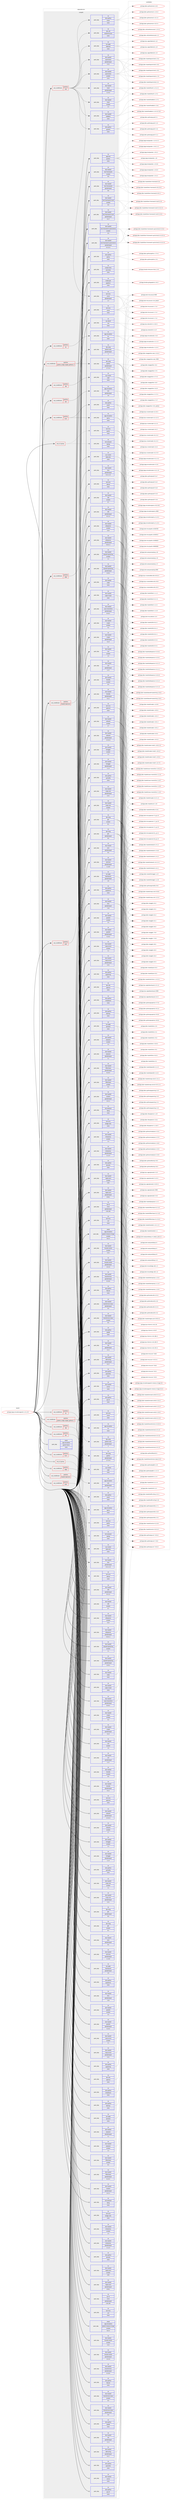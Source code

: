 digraph prolog {

# *************
# Graph options
# *************

newrank=true;
concentrate=true;
compound=true;
graph [rankdir=LR,fontname=Helvetica,fontsize=10,ranksep=1.5];#, ranksep=2.5, nodesep=0.2];
edge  [arrowhead=vee];
node  [fontname=Helvetica,fontsize=10];

# **********
# The ebuild
# **********

subgraph cluster_leftcol {
color=gray;
label=<<i>ebuild</i>>;
id [label="portage://app-emulation/ganeti-2.15.2-r8", color=red, width=4, href="../app-emulation/ganeti-2.15.2-r8.svg"];
}

# ****************
# The dependencies
# ****************

subgraph cluster_midcol {
color=gray;
label=<<i>dependencies</i>>;
subgraph cluster_compile {
fillcolor="#eeeeee";
style=filled;
label=<<i>compile</i>>;
subgraph any8116 {
dependency630359 [label=<<TABLE BORDER="0" CELLBORDER="1" CELLSPACING="0" CELLPADDING="4"><TR><TD CELLPADDING="10">any_of_group</TD></TR></TABLE>>, shape=none, color=red];subgraph pack473509 {
dependency630360 [label=<<TABLE BORDER="0" CELLBORDER="1" CELLSPACING="0" CELLPADDING="4" WIDTH="220"><TR><TD ROWSPAN="6" CELLPADDING="30">pack_dep</TD></TR><TR><TD WIDTH="110">no</TD></TR><TR><TD>net-misc</TD></TR><TR><TD>iputils</TD></TR><TR><TD>none</TD></TR><TR><TD></TD></TR></TABLE>>, shape=none, color=blue];
}
dependency630359:e -> dependency630360:w [weight=20,style="dotted",arrowhead="oinv"];
subgraph pack473510 {
dependency630361 [label=<<TABLE BORDER="0" CELLBORDER="1" CELLSPACING="0" CELLPADDING="4" WIDTH="220"><TR><TD ROWSPAN="6" CELLPADDING="30">pack_dep</TD></TR><TR><TD WIDTH="110">no</TD></TR><TR><TD>net-analyzer</TD></TR><TR><TD>arping</TD></TR><TR><TD>none</TD></TR><TR><TD></TD></TR></TABLE>>, shape=none, color=blue];
}
dependency630359:e -> dependency630361:w [weight=20,style="dotted",arrowhead="oinv"];
}
id:e -> dependency630359:w [weight=20,style="solid",arrowhead="vee"];
subgraph cond148447 {
dependency630362 [label=<<TABLE BORDER="0" CELLBORDER="1" CELLSPACING="0" CELLPADDING="4"><TR><TD ROWSPAN="3" CELLPADDING="10">use_conditional</TD></TR><TR><TD>positive</TD></TR><TR><TD>drbd</TD></TR></TABLE>>, shape=none, color=red];
subgraph pack473511 {
dependency630363 [label=<<TABLE BORDER="0" CELLBORDER="1" CELLSPACING="0" CELLPADDING="4" WIDTH="220"><TR><TD ROWSPAN="6" CELLPADDING="30">pack_dep</TD></TR><TR><TD WIDTH="110">no</TD></TR><TR><TD>sys-cluster</TD></TR><TR><TD>drbd-utils</TD></TR><TR><TD>none</TD></TR><TR><TD></TD></TR></TABLE>>, shape=none, color=blue];
}
dependency630362:e -> dependency630363:w [weight=20,style="dashed",arrowhead="vee"];
}
id:e -> dependency630362:w [weight=20,style="solid",arrowhead="vee"];
subgraph cond148448 {
dependency630364 [label=<<TABLE BORDER="0" CELLBORDER="1" CELLSPACING="0" CELLPADDING="4"><TR><TD ROWSPAN="3" CELLPADDING="10">use_conditional</TD></TR><TR><TD>positive</TD></TR><TR><TD>haskell-daemons</TD></TR></TABLE>>, shape=none, color=red];
subgraph pack473512 {
dependency630365 [label=<<TABLE BORDER="0" CELLBORDER="1" CELLSPACING="0" CELLPADDING="4" WIDTH="220"><TR><TD ROWSPAN="6" CELLPADDING="30">pack_dep</TD></TR><TR><TD WIDTH="110">no</TD></TR><TR><TD>dev-haskell</TD></TR><TR><TD>text</TD></TR><TR><TD>greaterequal</TD></TR><TR><TD>0.11.1.13</TD></TR></TABLE>>, shape=none, color=blue];
}
dependency630364:e -> dependency630365:w [weight=20,style="dashed",arrowhead="vee"];
}
id:e -> dependency630364:w [weight=20,style="solid",arrowhead="vee"];
subgraph cond148449 {
dependency630366 [label=<<TABLE BORDER="0" CELLBORDER="1" CELLSPACING="0" CELLPADDING="4"><TR><TD ROWSPAN="3" CELLPADDING="10">use_conditional</TD></TR><TR><TD>positive</TD></TR><TR><TD>ipv6</TD></TR></TABLE>>, shape=none, color=red];
subgraph pack473513 {
dependency630367 [label=<<TABLE BORDER="0" CELLBORDER="1" CELLSPACING="0" CELLPADDING="4" WIDTH="220"><TR><TD ROWSPAN="6" CELLPADDING="30">pack_dep</TD></TR><TR><TD WIDTH="110">no</TD></TR><TR><TD>net-misc</TD></TR><TR><TD>ndisc6</TD></TR><TR><TD>none</TD></TR><TR><TD></TD></TR></TABLE>>, shape=none, color=blue];
}
dependency630366:e -> dependency630367:w [weight=20,style="dashed",arrowhead="vee"];
}
id:e -> dependency630366:w [weight=20,style="solid",arrowhead="vee"];
subgraph cond148450 {
dependency630368 [label=<<TABLE BORDER="0" CELLBORDER="1" CELLSPACING="0" CELLPADDING="4"><TR><TD ROWSPAN="3" CELLPADDING="10">use_conditional</TD></TR><TR><TD>positive</TD></TR><TR><TD>kvm</TD></TR></TABLE>>, shape=none, color=red];
subgraph pack473514 {
dependency630369 [label=<<TABLE BORDER="0" CELLBORDER="1" CELLSPACING="0" CELLPADDING="4" WIDTH="220"><TR><TD ROWSPAN="6" CELLPADDING="30">pack_dep</TD></TR><TR><TD WIDTH="110">no</TD></TR><TR><TD>dev-python</TD></TR><TR><TD>psutil</TD></TR><TR><TD>none</TD></TR><TR><TD></TD></TR></TABLE>>, shape=none, color=blue];
}
dependency630368:e -> dependency630369:w [weight=20,style="dashed",arrowhead="vee"];
subgraph pack473515 {
dependency630370 [label=<<TABLE BORDER="0" CELLBORDER="1" CELLSPACING="0" CELLPADDING="4" WIDTH="220"><TR><TD ROWSPAN="6" CELLPADDING="30">pack_dep</TD></TR><TR><TD WIDTH="110">no</TD></TR><TR><TD>app-emulation</TD></TR><TR><TD>qemu</TD></TR><TR><TD>none</TD></TR><TR><TD></TD></TR></TABLE>>, shape=none, color=blue];
}
dependency630368:e -> dependency630370:w [weight=20,style="dashed",arrowhead="vee"];
}
id:e -> dependency630368:w [weight=20,style="solid",arrowhead="vee"];
subgraph cond148451 {
dependency630371 [label=<<TABLE BORDER="0" CELLBORDER="1" CELLSPACING="0" CELLPADDING="4"><TR><TD ROWSPAN="3" CELLPADDING="10">use_conditional</TD></TR><TR><TD>positive</TD></TR><TR><TD>lxc</TD></TR></TABLE>>, shape=none, color=red];
subgraph pack473516 {
dependency630372 [label=<<TABLE BORDER="0" CELLBORDER="1" CELLSPACING="0" CELLPADDING="4" WIDTH="220"><TR><TD ROWSPAN="6" CELLPADDING="30">pack_dep</TD></TR><TR><TD WIDTH="110">no</TD></TR><TR><TD>app-emulation</TD></TR><TR><TD>lxc</TD></TR><TR><TD>none</TD></TR><TR><TD></TD></TR></TABLE>>, shape=none, color=blue];
}
dependency630371:e -> dependency630372:w [weight=20,style="dashed",arrowhead="vee"];
}
id:e -> dependency630371:w [weight=20,style="solid",arrowhead="vee"];
subgraph cond148452 {
dependency630373 [label=<<TABLE BORDER="0" CELLBORDER="1" CELLSPACING="0" CELLPADDING="4"><TR><TD ROWSPAN="3" CELLPADDING="10">use_conditional</TD></TR><TR><TD>positive</TD></TR><TR><TD>python_single_target_python2_7</TD></TR></TABLE>>, shape=none, color=red];
subgraph pack473517 {
dependency630374 [label=<<TABLE BORDER="0" CELLBORDER="1" CELLSPACING="0" CELLPADDING="4" WIDTH="220"><TR><TD ROWSPAN="6" CELLPADDING="30">pack_dep</TD></TR><TR><TD WIDTH="110">no</TD></TR><TR><TD>dev-lang</TD></TR><TR><TD>python</TD></TR><TR><TD>greaterequal</TD></TR><TR><TD>2.7.5-r2</TD></TR></TABLE>>, shape=none, color=blue];
}
dependency630373:e -> dependency630374:w [weight=20,style="dashed",arrowhead="vee"];
subgraph pack473518 {
dependency630375 [label=<<TABLE BORDER="0" CELLBORDER="1" CELLSPACING="0" CELLPADDING="4" WIDTH="220"><TR><TD ROWSPAN="6" CELLPADDING="30">pack_dep</TD></TR><TR><TD WIDTH="110">no</TD></TR><TR><TD>dev-lang</TD></TR><TR><TD>python-exec</TD></TR><TR><TD>greaterequal</TD></TR><TR><TD>2</TD></TR></TABLE>>, shape=none, color=blue];
}
dependency630373:e -> dependency630375:w [weight=20,style="dashed",arrowhead="vee"];
}
id:e -> dependency630373:w [weight=20,style="solid",arrowhead="vee"];
subgraph cond148453 {
dependency630376 [label=<<TABLE BORDER="0" CELLBORDER="1" CELLSPACING="0" CELLPADDING="4"><TR><TD ROWSPAN="3" CELLPADDING="10">use_conditional</TD></TR><TR><TD>positive</TD></TR><TR><TD>rbd</TD></TR></TABLE>>, shape=none, color=red];
subgraph pack473519 {
dependency630377 [label=<<TABLE BORDER="0" CELLBORDER="1" CELLSPACING="0" CELLPADDING="4" WIDTH="220"><TR><TD ROWSPAN="6" CELLPADDING="30">pack_dep</TD></TR><TR><TD WIDTH="110">no</TD></TR><TR><TD>sys-cluster</TD></TR><TR><TD>ceph</TD></TR><TR><TD>none</TD></TR><TR><TD></TD></TR></TABLE>>, shape=none, color=blue];
}
dependency630376:e -> dependency630377:w [weight=20,style="dashed",arrowhead="vee"];
}
id:e -> dependency630376:w [weight=20,style="solid",arrowhead="vee"];
subgraph cond148454 {
dependency630378 [label=<<TABLE BORDER="0" CELLBORDER="1" CELLSPACING="0" CELLPADDING="4"><TR><TD ROWSPAN="3" CELLPADDING="10">use_conditional</TD></TR><TR><TD>positive</TD></TR><TR><TD>test</TD></TR></TABLE>>, shape=none, color=red];
subgraph pack473520 {
dependency630379 [label=<<TABLE BORDER="0" CELLBORDER="1" CELLSPACING="0" CELLPADDING="4" WIDTH="220"><TR><TD ROWSPAN="6" CELLPADDING="30">pack_dep</TD></TR><TR><TD WIDTH="110">no</TD></TR><TR><TD>dev-python</TD></TR><TR><TD>mock</TD></TR><TR><TD>none</TD></TR><TR><TD></TD></TR></TABLE>>, shape=none, color=blue];
}
dependency630378:e -> dependency630379:w [weight=20,style="dashed",arrowhead="vee"];
subgraph pack473521 {
dependency630380 [label=<<TABLE BORDER="0" CELLBORDER="1" CELLSPACING="0" CELLPADDING="4" WIDTH="220"><TR><TD ROWSPAN="6" CELLPADDING="30">pack_dep</TD></TR><TR><TD WIDTH="110">no</TD></TR><TR><TD>dev-python</TD></TR><TR><TD>pyyaml</TD></TR><TR><TD>none</TD></TR><TR><TD></TD></TR></TABLE>>, shape=none, color=blue];
}
dependency630378:e -> dependency630380:w [weight=20,style="dashed",arrowhead="vee"];
subgraph pack473522 {
dependency630381 [label=<<TABLE BORDER="0" CELLBORDER="1" CELLSPACING="0" CELLPADDING="4" WIDTH="220"><TR><TD ROWSPAN="6" CELLPADDING="30">pack_dep</TD></TR><TR><TD WIDTH="110">no</TD></TR><TR><TD>dev-haskell</TD></TR><TR><TD>haddock</TD></TR><TR><TD>none</TD></TR><TR><TD></TD></TR></TABLE>>, shape=none, color=blue];
}
dependency630378:e -> dependency630381:w [weight=20,style="dashed",arrowhead="vee"];
subgraph pack473523 {
dependency630382 [label=<<TABLE BORDER="0" CELLBORDER="1" CELLSPACING="0" CELLPADDING="4" WIDTH="220"><TR><TD ROWSPAN="6" CELLPADDING="30">pack_dep</TD></TR><TR><TD WIDTH="110">no</TD></TR><TR><TD>dev-haskell</TD></TR><TR><TD>hunit</TD></TR><TR><TD>greaterequal</TD></TR><TR><TD>1.2.4.2</TD></TR></TABLE>>, shape=none, color=blue];
}
dependency630378:e -> dependency630382:w [weight=20,style="dashed",arrowhead="vee"];
subgraph pack473524 {
dependency630383 [label=<<TABLE BORDER="0" CELLBORDER="1" CELLSPACING="0" CELLPADDING="4" WIDTH="220"><TR><TD ROWSPAN="6" CELLPADDING="30">pack_dep</TD></TR><TR><TD WIDTH="110">no</TD></TR><TR><TD>dev-haskell</TD></TR><TR><TD>hunit</TD></TR><TR><TD>smaller</TD></TR><TR><TD>1.3</TD></TR></TABLE>>, shape=none, color=blue];
}
dependency630378:e -> dependency630383:w [weight=20,style="dashed",arrowhead="vee"];
subgraph pack473525 {
dependency630384 [label=<<TABLE BORDER="0" CELLBORDER="1" CELLSPACING="0" CELLPADDING="4" WIDTH="220"><TR><TD ROWSPAN="6" CELLPADDING="30">pack_dep</TD></TR><TR><TD WIDTH="110">no</TD></TR><TR><TD>dev-haskell</TD></TR><TR><TD>quickcheck</TD></TR><TR><TD>greaterequal</TD></TR><TR><TD>2.4.2</TD></TR></TABLE>>, shape=none, color=blue];
}
dependency630378:e -> dependency630384:w [weight=20,style="dashed",arrowhead="vee"];
subgraph pack473526 {
dependency630385 [label=<<TABLE BORDER="0" CELLBORDER="1" CELLSPACING="0" CELLPADDING="4" WIDTH="220"><TR><TD ROWSPAN="6" CELLPADDING="30">pack_dep</TD></TR><TR><TD WIDTH="110">no</TD></TR><TR><TD>dev-haskell</TD></TR><TR><TD>quickcheck</TD></TR><TR><TD>smaller</TD></TR><TR><TD>2.8.3</TD></TR></TABLE>>, shape=none, color=blue];
}
dependency630378:e -> dependency630385:w [weight=20,style="dashed",arrowhead="vee"];
subgraph pack473527 {
dependency630386 [label=<<TABLE BORDER="0" CELLBORDER="1" CELLSPACING="0" CELLPADDING="4" WIDTH="220"><TR><TD ROWSPAN="6" CELLPADDING="30">pack_dep</TD></TR><TR><TD WIDTH="110">no</TD></TR><TR><TD>sys-apps</TD></TR><TR><TD>fakeroot</TD></TR><TR><TD>none</TD></TR><TR><TD></TD></TR></TABLE>>, shape=none, color=blue];
}
dependency630378:e -> dependency630386:w [weight=20,style="dashed",arrowhead="vee"];
subgraph pack473528 {
dependency630387 [label=<<TABLE BORDER="0" CELLBORDER="1" CELLSPACING="0" CELLPADDING="4" WIDTH="220"><TR><TD ROWSPAN="6" CELLPADDING="30">pack_dep</TD></TR><TR><TD WIDTH="110">no</TD></TR><TR><TD>net-misc</TD></TR><TR><TD>socat</TD></TR><TR><TD>greaterequal</TD></TR><TR><TD>1.7</TD></TR></TABLE>>, shape=none, color=blue];
}
dependency630378:e -> dependency630387:w [weight=20,style="dashed",arrowhead="vee"];
subgraph pack473529 {
dependency630388 [label=<<TABLE BORDER="0" CELLBORDER="1" CELLSPACING="0" CELLPADDING="4" WIDTH="220"><TR><TD ROWSPAN="6" CELLPADDING="30">pack_dep</TD></TR><TR><TD WIDTH="110">no</TD></TR><TR><TD>dev-util</TD></TR><TR><TD>shelltestrunner</TD></TR><TR><TD>none</TD></TR><TR><TD></TD></TR></TABLE>>, shape=none, color=blue];
}
dependency630378:e -> dependency630388:w [weight=20,style="dashed",arrowhead="vee"];
}
id:e -> dependency630378:w [weight=20,style="solid",arrowhead="vee"];
subgraph cond148455 {
dependency630389 [label=<<TABLE BORDER="0" CELLBORDER="1" CELLSPACING="0" CELLPADDING="4"><TR><TD ROWSPAN="3" CELLPADDING="10">use_conditional</TD></TR><TR><TD>positive</TD></TR><TR><TD>xen</TD></TR></TABLE>>, shape=none, color=red];
subgraph pack473530 {
dependency630390 [label=<<TABLE BORDER="0" CELLBORDER="1" CELLSPACING="0" CELLPADDING="4" WIDTH="220"><TR><TD ROWSPAN="6" CELLPADDING="30">pack_dep</TD></TR><TR><TD WIDTH="110">no</TD></TR><TR><TD>app-emulation</TD></TR><TR><TD>xen</TD></TR><TR><TD>greaterequal</TD></TR><TR><TD>3.0</TD></TR></TABLE>>, shape=none, color=blue];
}
dependency630389:e -> dependency630390:w [weight=20,style="dashed",arrowhead="vee"];
}
id:e -> dependency630389:w [weight=20,style="solid",arrowhead="vee"];
subgraph pack473531 {
dependency630391 [label=<<TABLE BORDER="0" CELLBORDER="1" CELLSPACING="0" CELLPADDING="4" WIDTH="220"><TR><TD ROWSPAN="6" CELLPADDING="30">pack_dep</TD></TR><TR><TD WIDTH="110">no</TD></TR><TR><TD>app-text</TD></TR><TR><TD>pandoc</TD></TR><TR><TD>none</TD></TR><TR><TD></TD></TR></TABLE>>, shape=none, color=blue];
}
id:e -> dependency630391:w [weight=20,style="solid",arrowhead="vee"];
subgraph pack473532 {
dependency630392 [label=<<TABLE BORDER="0" CELLBORDER="1" CELLSPACING="0" CELLPADDING="4" WIDTH="220"><TR><TD ROWSPAN="6" CELLPADDING="30">pack_dep</TD></TR><TR><TD WIDTH="110">no</TD></TR><TR><TD>dev-haskell</TD></TR><TR><TD>attoparsec</TD></TR><TR><TD>greaterequal</TD></TR><TR><TD>0.10.1.1</TD></TR></TABLE>>, shape=none, color=blue];
}
id:e -> dependency630392:w [weight=20,style="solid",arrowhead="vee"];
subgraph pack473533 {
dependency630393 [label=<<TABLE BORDER="0" CELLBORDER="1" CELLSPACING="0" CELLPADDING="4" WIDTH="220"><TR><TD ROWSPAN="6" CELLPADDING="30">pack_dep</TD></TR><TR><TD WIDTH="110">no</TD></TR><TR><TD>dev-haskell</TD></TR><TR><TD>attoparsec</TD></TR><TR><TD>smaller</TD></TR><TR><TD>0.14</TD></TR></TABLE>>, shape=none, color=blue];
}
id:e -> dependency630393:w [weight=20,style="solid",arrowhead="vee"];
subgraph pack473534 {
dependency630394 [label=<<TABLE BORDER="0" CELLBORDER="1" CELLSPACING="0" CELLPADDING="4" WIDTH="220"><TR><TD ROWSPAN="6" CELLPADDING="30">pack_dep</TD></TR><TR><TD WIDTH="110">no</TD></TR><TR><TD>dev-haskell</TD></TR><TR><TD>base64-bytestring</TD></TR><TR><TD>greaterequal</TD></TR><TR><TD>1.0.0.1</TD></TR></TABLE>>, shape=none, color=blue];
}
id:e -> dependency630394:w [weight=20,style="solid",arrowhead="vee"];
subgraph pack473535 {
dependency630395 [label=<<TABLE BORDER="0" CELLBORDER="1" CELLSPACING="0" CELLPADDING="4" WIDTH="220"><TR><TD ROWSPAN="6" CELLPADDING="30">pack_dep</TD></TR><TR><TD WIDTH="110">no</TD></TR><TR><TD>dev-haskell</TD></TR><TR><TD>base64-bytestring</TD></TR><TR><TD>smaller</TD></TR><TR><TD>1.1</TD></TR></TABLE>>, shape=none, color=blue];
}
id:e -> dependency630395:w [weight=20,style="solid",arrowhead="vee"];
subgraph pack473536 {
dependency630396 [label=<<TABLE BORDER="0" CELLBORDER="1" CELLSPACING="0" CELLPADDING="4" WIDTH="220"><TR><TD ROWSPAN="6" CELLPADDING="30">pack_dep</TD></TR><TR><TD WIDTH="110">no</TD></TR><TR><TD>dev-haskell</TD></TR><TR><TD>cabal</TD></TR><TR><TD>none</TD></TR><TR><TD></TD></TR></TABLE>>, shape=none, color=blue];
}
id:e -> dependency630396:w [weight=20,style="solid",arrowhead="vee"];
subgraph pack473537 {
dependency630397 [label=<<TABLE BORDER="0" CELLBORDER="1" CELLSPACING="0" CELLPADDING="4" WIDTH="220"><TR><TD ROWSPAN="6" CELLPADDING="30">pack_dep</TD></TR><TR><TD WIDTH="110">no</TD></TR><TR><TD>dev-haskell</TD></TR><TR><TD>cabal-install</TD></TR><TR><TD>none</TD></TR><TR><TD></TD></TR></TABLE>>, shape=none, color=blue];
}
id:e -> dependency630397:w [weight=20,style="solid",arrowhead="vee"];
subgraph pack473538 {
dependency630398 [label=<<TABLE BORDER="0" CELLBORDER="1" CELLSPACING="0" CELLPADDING="4" WIDTH="220"><TR><TD ROWSPAN="6" CELLPADDING="30">pack_dep</TD></TR><TR><TD WIDTH="110">no</TD></TR><TR><TD>dev-haskell</TD></TR><TR><TD>case-insensitive</TD></TR><TR><TD>greaterequal</TD></TR><TR><TD>0.4.0.1</TD></TR></TABLE>>, shape=none, color=blue];
}
id:e -> dependency630398:w [weight=20,style="solid",arrowhead="vee"];
subgraph pack473539 {
dependency630399 [label=<<TABLE BORDER="0" CELLBORDER="1" CELLSPACING="0" CELLPADDING="4" WIDTH="220"><TR><TD ROWSPAN="6" CELLPADDING="30">pack_dep</TD></TR><TR><TD WIDTH="110">no</TD></TR><TR><TD>dev-haskell</TD></TR><TR><TD>crypto</TD></TR><TR><TD>greaterequal</TD></TR><TR><TD>4.2.4</TD></TR></TABLE>>, shape=none, color=blue];
}
id:e -> dependency630399:w [weight=20,style="solid",arrowhead="vee"];
subgraph pack473540 {
dependency630400 [label=<<TABLE BORDER="0" CELLBORDER="1" CELLSPACING="0" CELLPADDING="4" WIDTH="220"><TR><TD ROWSPAN="6" CELLPADDING="30">pack_dep</TD></TR><TR><TD WIDTH="110">no</TD></TR><TR><TD>dev-haskell</TD></TR><TR><TD>crypto</TD></TR><TR><TD>smaller</TD></TR><TR><TD>4.3</TD></TR></TABLE>>, shape=none, color=blue];
}
id:e -> dependency630400:w [weight=20,style="solid",arrowhead="vee"];
subgraph pack473541 {
dependency630401 [label=<<TABLE BORDER="0" CELLBORDER="1" CELLSPACING="0" CELLPADDING="4" WIDTH="220"><TR><TD ROWSPAN="6" CELLPADDING="30">pack_dep</TD></TR><TR><TD WIDTH="110">no</TD></TR><TR><TD>dev-haskell</TD></TR><TR><TD>curl</TD></TR><TR><TD>greaterequal</TD></TR><TR><TD>1.3.7</TD></TR></TABLE>>, shape=none, color=blue];
}
id:e -> dependency630401:w [weight=20,style="solid",arrowhead="vee"];
subgraph pack473542 {
dependency630402 [label=<<TABLE BORDER="0" CELLBORDER="1" CELLSPACING="0" CELLPADDING="4" WIDTH="220"><TR><TD ROWSPAN="6" CELLPADDING="30">pack_dep</TD></TR><TR><TD WIDTH="110">no</TD></TR><TR><TD>dev-haskell</TD></TR><TR><TD>curl</TD></TR><TR><TD>smaller</TD></TR><TR><TD>1.4</TD></TR></TABLE>>, shape=none, color=blue];
}
id:e -> dependency630402:w [weight=20,style="solid",arrowhead="vee"];
subgraph pack473543 {
dependency630403 [label=<<TABLE BORDER="0" CELLBORDER="1" CELLSPACING="0" CELLPADDING="4" WIDTH="220"><TR><TD ROWSPAN="6" CELLPADDING="30">pack_dep</TD></TR><TR><TD WIDTH="110">no</TD></TR><TR><TD>dev-haskell</TD></TR><TR><TD>hinotify</TD></TR><TR><TD>greaterequal</TD></TR><TR><TD>0.3.2</TD></TR></TABLE>>, shape=none, color=blue];
}
id:e -> dependency630403:w [weight=20,style="solid",arrowhead="vee"];
subgraph pack473544 {
dependency630404 [label=<<TABLE BORDER="0" CELLBORDER="1" CELLSPACING="0" CELLPADDING="4" WIDTH="220"><TR><TD ROWSPAN="6" CELLPADDING="30">pack_dep</TD></TR><TR><TD WIDTH="110">no</TD></TR><TR><TD>dev-haskell</TD></TR><TR><TD>hinotify</TD></TR><TR><TD>smaller</TD></TR><TR><TD>0.4</TD></TR></TABLE>>, shape=none, color=blue];
}
id:e -> dependency630404:w [weight=20,style="solid",arrowhead="vee"];
subgraph pack473545 {
dependency630405 [label=<<TABLE BORDER="0" CELLBORDER="1" CELLSPACING="0" CELLPADDING="4" WIDTH="220"><TR><TD ROWSPAN="6" CELLPADDING="30">pack_dep</TD></TR><TR><TD WIDTH="110">no</TD></TR><TR><TD>dev-haskell</TD></TR><TR><TD>hslogger</TD></TR><TR><TD>greaterequal</TD></TR><TR><TD>1.1.4</TD></TR></TABLE>>, shape=none, color=blue];
}
id:e -> dependency630405:w [weight=20,style="solid",arrowhead="vee"];
subgraph pack473546 {
dependency630406 [label=<<TABLE BORDER="0" CELLBORDER="1" CELLSPACING="0" CELLPADDING="4" WIDTH="220"><TR><TD ROWSPAN="6" CELLPADDING="30">pack_dep</TD></TR><TR><TD WIDTH="110">no</TD></TR><TR><TD>dev-haskell</TD></TR><TR><TD>hslogger</TD></TR><TR><TD>smaller</TD></TR><TR><TD>1.3</TD></TR></TABLE>>, shape=none, color=blue];
}
id:e -> dependency630406:w [weight=20,style="solid",arrowhead="vee"];
subgraph pack473547 {
dependency630407 [label=<<TABLE BORDER="0" CELLBORDER="1" CELLSPACING="0" CELLPADDING="4" WIDTH="220"><TR><TD ROWSPAN="6" CELLPADDING="30">pack_dep</TD></TR><TR><TD WIDTH="110">no</TD></TR><TR><TD>dev-haskell</TD></TR><TR><TD>json</TD></TR><TR><TD>greaterequal</TD></TR><TR><TD>0.5</TD></TR></TABLE>>, shape=none, color=blue];
}
id:e -> dependency630407:w [weight=20,style="solid",arrowhead="vee"];
subgraph pack473548 {
dependency630408 [label=<<TABLE BORDER="0" CELLBORDER="1" CELLSPACING="0" CELLPADDING="4" WIDTH="220"><TR><TD ROWSPAN="6" CELLPADDING="30">pack_dep</TD></TR><TR><TD WIDTH="110">no</TD></TR><TR><TD>dev-haskell</TD></TR><TR><TD>lens</TD></TR><TR><TD>greaterequal</TD></TR><TR><TD>3.10</TD></TR></TABLE>>, shape=none, color=blue];
}
id:e -> dependency630408:w [weight=20,style="solid",arrowhead="vee"];
subgraph pack473549 {
dependency630409 [label=<<TABLE BORDER="0" CELLBORDER="1" CELLSPACING="0" CELLPADDING="4" WIDTH="220"><TR><TD ROWSPAN="6" CELLPADDING="30">pack_dep</TD></TR><TR><TD WIDTH="110">no</TD></TR><TR><TD>dev-haskell</TD></TR><TR><TD>lifted-base</TD></TR><TR><TD>greaterequal</TD></TR><TR><TD>0.2.0.3</TD></TR></TABLE>>, shape=none, color=blue];
}
id:e -> dependency630409:w [weight=20,style="solid",arrowhead="vee"];
subgraph pack473550 {
dependency630410 [label=<<TABLE BORDER="0" CELLBORDER="1" CELLSPACING="0" CELLPADDING="4" WIDTH="220"><TR><TD ROWSPAN="6" CELLPADDING="30">pack_dep</TD></TR><TR><TD WIDTH="110">no</TD></TR><TR><TD>dev-haskell</TD></TR><TR><TD>lifted-base</TD></TR><TR><TD>smaller</TD></TR><TR><TD>0.3</TD></TR></TABLE>>, shape=none, color=blue];
}
id:e -> dependency630410:w [weight=20,style="solid",arrowhead="vee"];
subgraph pack473551 {
dependency630411 [label=<<TABLE BORDER="0" CELLBORDER="1" CELLSPACING="0" CELLPADDING="4" WIDTH="220"><TR><TD ROWSPAN="6" CELLPADDING="30">pack_dep</TD></TR><TR><TD WIDTH="110">no</TD></TR><TR><TD>dev-haskell</TD></TR><TR><TD>monad-control</TD></TR><TR><TD>greaterequal</TD></TR><TR><TD>1.0.1.0</TD></TR></TABLE>>, shape=none, color=blue];
}
id:e -> dependency630411:w [weight=20,style="solid",arrowhead="vee"];
subgraph pack473552 {
dependency630412 [label=<<TABLE BORDER="0" CELLBORDER="1" CELLSPACING="0" CELLPADDING="4" WIDTH="220"><TR><TD ROWSPAN="6" CELLPADDING="30">pack_dep</TD></TR><TR><TD WIDTH="110">no</TD></TR><TR><TD>dev-haskell</TD></TR><TR><TD>monad-control</TD></TR><TR><TD>smaller</TD></TR><TR><TD>1.0.2</TD></TR></TABLE>>, shape=none, color=blue];
}
id:e -> dependency630412:w [weight=20,style="solid",arrowhead="vee"];
subgraph pack473553 {
dependency630413 [label=<<TABLE BORDER="0" CELLBORDER="1" CELLSPACING="0" CELLPADDING="4" WIDTH="220"><TR><TD ROWSPAN="6" CELLPADDING="30">pack_dep</TD></TR><TR><TD WIDTH="110">no</TD></TR><TR><TD>dev-haskell</TD></TR><TR><TD>mtl</TD></TR><TR><TD>greaterequal</TD></TR><TR><TD>2.1.1</TD></TR></TABLE>>, shape=none, color=blue];
}
id:e -> dependency630413:w [weight=20,style="solid",arrowhead="vee"];
subgraph pack473554 {
dependency630414 [label=<<TABLE BORDER="0" CELLBORDER="1" CELLSPACING="0" CELLPADDING="4" WIDTH="220"><TR><TD ROWSPAN="6" CELLPADDING="30">pack_dep</TD></TR><TR><TD WIDTH="110">no</TD></TR><TR><TD>dev-haskell</TD></TR><TR><TD>network</TD></TR><TR><TD>greaterequal</TD></TR><TR><TD>2.3.0.13</TD></TR></TABLE>>, shape=none, color=blue];
}
id:e -> dependency630414:w [weight=20,style="solid",arrowhead="vee"];
subgraph pack473555 {
dependency630415 [label=<<TABLE BORDER="0" CELLBORDER="1" CELLSPACING="0" CELLPADDING="4" WIDTH="220"><TR><TD ROWSPAN="6" CELLPADDING="30">pack_dep</TD></TR><TR><TD WIDTH="110">no</TD></TR><TR><TD>dev-haskell</TD></TR><TR><TD>network</TD></TR><TR><TD>smaller</TD></TR><TR><TD>2.7</TD></TR></TABLE>>, shape=none, color=blue];
}
id:e -> dependency630415:w [weight=20,style="solid",arrowhead="vee"];
subgraph pack473556 {
dependency630416 [label=<<TABLE BORDER="0" CELLBORDER="1" CELLSPACING="0" CELLPADDING="4" WIDTH="220"><TR><TD ROWSPAN="6" CELLPADDING="30">pack_dep</TD></TR><TR><TD WIDTH="110">no</TD></TR><TR><TD>dev-haskell</TD></TR><TR><TD>old-time</TD></TR><TR><TD>greaterequal</TD></TR><TR><TD>1.1.0.0</TD></TR></TABLE>>, shape=none, color=blue];
}
id:e -> dependency630416:w [weight=20,style="solid",arrowhead="vee"];
subgraph pack473557 {
dependency630417 [label=<<TABLE BORDER="0" CELLBORDER="1" CELLSPACING="0" CELLPADDING="4" WIDTH="220"><TR><TD ROWSPAN="6" CELLPADDING="30">pack_dep</TD></TR><TR><TD WIDTH="110">no</TD></TR><TR><TD>dev-haskell</TD></TR><TR><TD>parallel</TD></TR><TR><TD>greaterequal</TD></TR><TR><TD>3.2.0.2</TD></TR></TABLE>>, shape=none, color=blue];
}
id:e -> dependency630417:w [weight=20,style="solid",arrowhead="vee"];
subgraph pack473558 {
dependency630418 [label=<<TABLE BORDER="0" CELLBORDER="1" CELLSPACING="0" CELLPADDING="4" WIDTH="220"><TR><TD ROWSPAN="6" CELLPADDING="30">pack_dep</TD></TR><TR><TD WIDTH="110">no</TD></TR><TR><TD>dev-haskell</TD></TR><TR><TD>parallel</TD></TR><TR><TD>smaller</TD></TR><TR><TD>3.3</TD></TR></TABLE>>, shape=none, color=blue];
}
id:e -> dependency630418:w [weight=20,style="solid",arrowhead="vee"];
subgraph pack473559 {
dependency630419 [label=<<TABLE BORDER="0" CELLBORDER="1" CELLSPACING="0" CELLPADDING="4" WIDTH="220"><TR><TD ROWSPAN="6" CELLPADDING="30">pack_dep</TD></TR><TR><TD WIDTH="110">no</TD></TR><TR><TD>dev-haskell</TD></TR><TR><TD>psqueue</TD></TR><TR><TD>greaterequal</TD></TR><TR><TD>1.1</TD></TR></TABLE>>, shape=none, color=blue];
}
id:e -> dependency630419:w [weight=20,style="solid",arrowhead="vee"];
subgraph pack473560 {
dependency630420 [label=<<TABLE BORDER="0" CELLBORDER="1" CELLSPACING="0" CELLPADDING="4" WIDTH="220"><TR><TD ROWSPAN="6" CELLPADDING="30">pack_dep</TD></TR><TR><TD WIDTH="110">no</TD></TR><TR><TD>dev-haskell</TD></TR><TR><TD>psqueue</TD></TR><TR><TD>smaller</TD></TR><TR><TD>1.2</TD></TR></TABLE>>, shape=none, color=blue];
}
id:e -> dependency630420:w [weight=20,style="solid",arrowhead="vee"];
subgraph pack473561 {
dependency630421 [label=<<TABLE BORDER="0" CELLBORDER="1" CELLSPACING="0" CELLPADDING="4" WIDTH="220"><TR><TD ROWSPAN="6" CELLPADDING="30">pack_dep</TD></TR><TR><TD WIDTH="110">no</TD></TR><TR><TD>dev-haskell</TD></TR><TR><TD>random</TD></TR><TR><TD>greaterequal</TD></TR><TR><TD>1.0.1.1</TD></TR></TABLE>>, shape=none, color=blue];
}
id:e -> dependency630421:w [weight=20,style="solid",arrowhead="vee"];
subgraph pack473562 {
dependency630422 [label=<<TABLE BORDER="0" CELLBORDER="1" CELLSPACING="0" CELLPADDING="4" WIDTH="220"><TR><TD ROWSPAN="6" CELLPADDING="30">pack_dep</TD></TR><TR><TD WIDTH="110">no</TD></TR><TR><TD>dev-haskell</TD></TR><TR><TD>regex-pcre</TD></TR><TR><TD>greaterequal</TD></TR><TR><TD>0.94.2</TD></TR></TABLE>>, shape=none, color=blue];
}
id:e -> dependency630422:w [weight=20,style="solid",arrowhead="vee"];
subgraph pack473563 {
dependency630423 [label=<<TABLE BORDER="0" CELLBORDER="1" CELLSPACING="0" CELLPADDING="4" WIDTH="220"><TR><TD ROWSPAN="6" CELLPADDING="30">pack_dep</TD></TR><TR><TD WIDTH="110">no</TD></TR><TR><TD>dev-haskell</TD></TR><TR><TD>regex-pcre</TD></TR><TR><TD>smaller</TD></TR><TR><TD>0.95</TD></TR></TABLE>>, shape=none, color=blue];
}
id:e -> dependency630423:w [weight=20,style="solid",arrowhead="vee"];
subgraph pack473564 {
dependency630424 [label=<<TABLE BORDER="0" CELLBORDER="1" CELLSPACING="0" CELLPADDING="4" WIDTH="220"><TR><TD ROWSPAN="6" CELLPADDING="30">pack_dep</TD></TR><TR><TD WIDTH="110">no</TD></TR><TR><TD>dev-haskell</TD></TR><TR><TD>snap-core</TD></TR><TR><TD>greaterequal</TD></TR><TR><TD>1.0.1</TD></TR></TABLE>>, shape=none, color=blue];
}
id:e -> dependency630424:w [weight=20,style="solid",arrowhead="vee"];
subgraph pack473565 {
dependency630425 [label=<<TABLE BORDER="0" CELLBORDER="1" CELLSPACING="0" CELLPADDING="4" WIDTH="220"><TR><TD ROWSPAN="6" CELLPADDING="30">pack_dep</TD></TR><TR><TD WIDTH="110">no</TD></TR><TR><TD>dev-haskell</TD></TR><TR><TD>snap-core</TD></TR><TR><TD>smaller</TD></TR><TR><TD>1.1</TD></TR></TABLE>>, shape=none, color=blue];
}
id:e -> dependency630425:w [weight=20,style="solid",arrowhead="vee"];
subgraph pack473566 {
dependency630426 [label=<<TABLE BORDER="0" CELLBORDER="1" CELLSPACING="0" CELLPADDING="4" WIDTH="220"><TR><TD ROWSPAN="6" CELLPADDING="30">pack_dep</TD></TR><TR><TD WIDTH="110">no</TD></TR><TR><TD>dev-haskell</TD></TR><TR><TD>snap-server</TD></TR><TR><TD>greaterequal</TD></TR><TR><TD>1.0.1</TD></TR></TABLE>>, shape=none, color=blue];
}
id:e -> dependency630426:w [weight=20,style="solid",arrowhead="vee"];
subgraph pack473567 {
dependency630427 [label=<<TABLE BORDER="0" CELLBORDER="1" CELLSPACING="0" CELLPADDING="4" WIDTH="220"><TR><TD ROWSPAN="6" CELLPADDING="30">pack_dep</TD></TR><TR><TD WIDTH="110">no</TD></TR><TR><TD>dev-haskell</TD></TR><TR><TD>snap-server</TD></TR><TR><TD>smaller</TD></TR><TR><TD>1.1</TD></TR></TABLE>>, shape=none, color=blue];
}
id:e -> dependency630427:w [weight=20,style="solid",arrowhead="vee"];
subgraph pack473568 {
dependency630428 [label=<<TABLE BORDER="0" CELLBORDER="1" CELLSPACING="0" CELLPADDING="4" WIDTH="220"><TR><TD ROWSPAN="6" CELLPADDING="30">pack_dep</TD></TR><TR><TD WIDTH="110">no</TD></TR><TR><TD>dev-haskell</TD></TR><TR><TD>temporary</TD></TR><TR><TD>greaterequal</TD></TR><TR><TD>1.1.2.3</TD></TR></TABLE>>, shape=none, color=blue];
}
id:e -> dependency630428:w [weight=20,style="solid",arrowhead="vee"];
subgraph pack473569 {
dependency630429 [label=<<TABLE BORDER="0" CELLBORDER="1" CELLSPACING="0" CELLPADDING="4" WIDTH="220"><TR><TD ROWSPAN="6" CELLPADDING="30">pack_dep</TD></TR><TR><TD WIDTH="110">no</TD></TR><TR><TD>dev-haskell</TD></TR><TR><TD>temporary</TD></TR><TR><TD>smaller</TD></TR><TR><TD>1.3</TD></TR></TABLE>>, shape=none, color=blue];
}
id:e -> dependency630429:w [weight=20,style="solid",arrowhead="vee"];
subgraph pack473570 {
dependency630430 [label=<<TABLE BORDER="0" CELLBORDER="1" CELLSPACING="0" CELLPADDING="4" WIDTH="220"><TR><TD ROWSPAN="6" CELLPADDING="30">pack_dep</TD></TR><TR><TD WIDTH="110">no</TD></TR><TR><TD>dev-haskell</TD></TR><TR><TD>test-framework</TD></TR><TR><TD>greaterequal</TD></TR><TR><TD>0.6</TD></TR></TABLE>>, shape=none, color=blue];
}
id:e -> dependency630430:w [weight=20,style="solid",arrowhead="vee"];
subgraph pack473571 {
dependency630431 [label=<<TABLE BORDER="0" CELLBORDER="1" CELLSPACING="0" CELLPADDING="4" WIDTH="220"><TR><TD ROWSPAN="6" CELLPADDING="30">pack_dep</TD></TR><TR><TD WIDTH="110">no</TD></TR><TR><TD>dev-haskell</TD></TR><TR><TD>test-framework</TD></TR><TR><TD>smaller</TD></TR><TR><TD>0.9</TD></TR></TABLE>>, shape=none, color=blue];
}
id:e -> dependency630431:w [weight=20,style="solid",arrowhead="vee"];
subgraph pack473572 {
dependency630432 [label=<<TABLE BORDER="0" CELLBORDER="1" CELLSPACING="0" CELLPADDING="4" WIDTH="220"><TR><TD ROWSPAN="6" CELLPADDING="30">pack_dep</TD></TR><TR><TD WIDTH="110">no</TD></TR><TR><TD>dev-haskell</TD></TR><TR><TD>test-framework-hunit</TD></TR><TR><TD>greaterequal</TD></TR><TR><TD>0.2.7</TD></TR></TABLE>>, shape=none, color=blue];
}
id:e -> dependency630432:w [weight=20,style="solid",arrowhead="vee"];
subgraph pack473573 {
dependency630433 [label=<<TABLE BORDER="0" CELLBORDER="1" CELLSPACING="0" CELLPADDING="4" WIDTH="220"><TR><TD ROWSPAN="6" CELLPADDING="30">pack_dep</TD></TR><TR><TD WIDTH="110">no</TD></TR><TR><TD>dev-haskell</TD></TR><TR><TD>test-framework-hunit</TD></TR><TR><TD>smaller</TD></TR><TR><TD>0.4</TD></TR></TABLE>>, shape=none, color=blue];
}
id:e -> dependency630433:w [weight=20,style="solid",arrowhead="vee"];
subgraph pack473574 {
dependency630434 [label=<<TABLE BORDER="0" CELLBORDER="1" CELLSPACING="0" CELLPADDING="4" WIDTH="220"><TR><TD ROWSPAN="6" CELLPADDING="30">pack_dep</TD></TR><TR><TD WIDTH="110">no</TD></TR><TR><TD>dev-haskell</TD></TR><TR><TD>test-framework-quickcheck2</TD></TR><TR><TD>greaterequal</TD></TR><TR><TD>0.2.12.1</TD></TR></TABLE>>, shape=none, color=blue];
}
id:e -> dependency630434:w [weight=20,style="solid",arrowhead="vee"];
subgraph pack473575 {
dependency630435 [label=<<TABLE BORDER="0" CELLBORDER="1" CELLSPACING="0" CELLPADDING="4" WIDTH="220"><TR><TD ROWSPAN="6" CELLPADDING="30">pack_dep</TD></TR><TR><TD WIDTH="110">no</TD></TR><TR><TD>dev-haskell</TD></TR><TR><TD>test-framework-quickcheck2</TD></TR><TR><TD>smaller</TD></TR><TR><TD>0.4</TD></TR></TABLE>>, shape=none, color=blue];
}
id:e -> dependency630435:w [weight=20,style="solid",arrowhead="vee"];
subgraph pack473576 {
dependency630436 [label=<<TABLE BORDER="0" CELLBORDER="1" CELLSPACING="0" CELLPADDING="4" WIDTH="220"><TR><TD ROWSPAN="6" CELLPADDING="30">pack_dep</TD></TR><TR><TD WIDTH="110">no</TD></TR><TR><TD>dev-haskell</TD></TR><TR><TD>transformers</TD></TR><TR><TD>greaterequal</TD></TR><TR><TD>0.3.0.0</TD></TR></TABLE>>, shape=none, color=blue];
}
id:e -> dependency630436:w [weight=20,style="solid",arrowhead="vee"];
subgraph pack473577 {
dependency630437 [label=<<TABLE BORDER="0" CELLBORDER="1" CELLSPACING="0" CELLPADDING="4" WIDTH="220"><TR><TD ROWSPAN="6" CELLPADDING="30">pack_dep</TD></TR><TR><TD WIDTH="110">no</TD></TR><TR><TD>dev-haskell</TD></TR><TR><TD>transformers-base</TD></TR><TR><TD>greaterequal</TD></TR><TR><TD>0.4</TD></TR></TABLE>>, shape=none, color=blue];
}
id:e -> dependency630437:w [weight=20,style="solid",arrowhead="vee"];
subgraph pack473578 {
dependency630438 [label=<<TABLE BORDER="0" CELLBORDER="1" CELLSPACING="0" CELLPADDING="4" WIDTH="220"><TR><TD ROWSPAN="6" CELLPADDING="30">pack_dep</TD></TR><TR><TD WIDTH="110">no</TD></TR><TR><TD>dev-haskell</TD></TR><TR><TD>transformers-base</TD></TR><TR><TD>smaller</TD></TR><TR><TD>0.5</TD></TR></TABLE>>, shape=none, color=blue];
}
id:e -> dependency630438:w [weight=20,style="solid",arrowhead="vee"];
subgraph pack473579 {
dependency630439 [label=<<TABLE BORDER="0" CELLBORDER="1" CELLSPACING="0" CELLPADDING="4" WIDTH="220"><TR><TD ROWSPAN="6" CELLPADDING="30">pack_dep</TD></TR><TR><TD WIDTH="110">no</TD></TR><TR><TD>dev-haskell</TD></TR><TR><TD>utf8-string</TD></TR><TR><TD>greaterequal</TD></TR><TR><TD>0.3.7</TD></TR></TABLE>>, shape=none, color=blue];
}
id:e -> dependency630439:w [weight=20,style="solid",arrowhead="vee"];
subgraph pack473580 {
dependency630440 [label=<<TABLE BORDER="0" CELLBORDER="1" CELLSPACING="0" CELLPADDING="4" WIDTH="220"><TR><TD ROWSPAN="6" CELLPADDING="30">pack_dep</TD></TR><TR><TD WIDTH="110">no</TD></TR><TR><TD>dev-haskell</TD></TR><TR><TD>vector</TD></TR><TR><TD>none</TD></TR><TR><TD></TD></TR></TABLE>>, shape=none, color=blue];
}
id:e -> dependency630440:w [weight=20,style="solid",arrowhead="vee"];
subgraph pack473581 {
dependency630441 [label=<<TABLE BORDER="0" CELLBORDER="1" CELLSPACING="0" CELLPADDING="4" WIDTH="220"><TR><TD ROWSPAN="6" CELLPADDING="30">pack_dep</TD></TR><TR><TD WIDTH="110">no</TD></TR><TR><TD>dev-haskell</TD></TR><TR><TD>zlib</TD></TR><TR><TD>greaterequal</TD></TR><TR><TD>0.5.3.3</TD></TR></TABLE>>, shape=none, color=blue];
}
id:e -> dependency630441:w [weight=20,style="solid",arrowhead="vee"];
subgraph pack473582 {
dependency630442 [label=<<TABLE BORDER="0" CELLBORDER="1" CELLSPACING="0" CELLPADDING="4" WIDTH="220"><TR><TD ROWSPAN="6" CELLPADDING="30">pack_dep</TD></TR><TR><TD WIDTH="110">no</TD></TR><TR><TD>dev-haskell</TD></TR><TR><TD>zlib</TD></TR><TR><TD>smaller</TD></TR><TR><TD>0.7</TD></TR></TABLE>>, shape=none, color=blue];
}
id:e -> dependency630442:w [weight=20,style="solid",arrowhead="vee"];
subgraph pack473583 {
dependency630443 [label=<<TABLE BORDER="0" CELLBORDER="1" CELLSPACING="0" CELLPADDING="4" WIDTH="220"><TR><TD ROWSPAN="6" CELLPADDING="30">pack_dep</TD></TR><TR><TD WIDTH="110">no</TD></TR><TR><TD>dev-lang</TD></TR><TR><TD>ghc</TD></TR><TR><TD>greaterequal</TD></TR><TR><TD>8.0</TD></TR></TABLE>>, shape=none, color=blue];
}
id:e -> dependency630443:w [weight=20,style="solid",arrowhead="vee"];
subgraph pack473584 {
dependency630444 [label=<<TABLE BORDER="0" CELLBORDER="1" CELLSPACING="0" CELLPADDING="4" WIDTH="220"><TR><TD ROWSPAN="6" CELLPADDING="30">pack_dep</TD></TR><TR><TD WIDTH="110">no</TD></TR><TR><TD>dev-lang</TD></TR><TR><TD>ghc</TD></TR><TR><TD>smaller</TD></TR><TR><TD>8.1</TD></TR></TABLE>>, shape=none, color=blue];
}
id:e -> dependency630444:w [weight=20,style="solid",arrowhead="vee"];
subgraph pack473585 {
dependency630445 [label=<<TABLE BORDER="0" CELLBORDER="1" CELLSPACING="0" CELLPADDING="4" WIDTH="220"><TR><TD ROWSPAN="6" CELLPADDING="30">pack_dep</TD></TR><TR><TD WIDTH="110">no</TD></TR><TR><TD>dev-libs</TD></TR><TR><TD>openssl</TD></TR><TR><TD>none</TD></TR><TR><TD></TD></TR></TABLE>>, shape=none, color=blue];
}
id:e -> dependency630445:w [weight=20,style="solid",arrowhead="vee"];
subgraph pack473586 {
dependency630446 [label=<<TABLE BORDER="0" CELLBORDER="1" CELLSPACING="0" CELLPADDING="4" WIDTH="220"><TR><TD ROWSPAN="6" CELLPADDING="30">pack_dep</TD></TR><TR><TD WIDTH="110">no</TD></TR><TR><TD>dev-python</TD></TR><TR><TD>bitarray</TD></TR><TR><TD>none</TD></TR><TR><TD></TD></TR></TABLE>>, shape=none, color=blue];
}
id:e -> dependency630446:w [weight=20,style="solid",arrowhead="vee"];
subgraph pack473587 {
dependency630447 [label=<<TABLE BORDER="0" CELLBORDER="1" CELLSPACING="0" CELLPADDING="4" WIDTH="220"><TR><TD ROWSPAN="6" CELLPADDING="30">pack_dep</TD></TR><TR><TD WIDTH="110">no</TD></TR><TR><TD>dev-python</TD></TR><TR><TD>docutils</TD></TR><TR><TD>none</TD></TR><TR><TD></TD></TR></TABLE>>, shape=none, color=blue];
}
id:e -> dependency630447:w [weight=20,style="solid",arrowhead="vee"];
subgraph pack473588 {
dependency630448 [label=<<TABLE BORDER="0" CELLBORDER="1" CELLSPACING="0" CELLPADDING="4" WIDTH="220"><TR><TD ROWSPAN="6" CELLPADDING="30">pack_dep</TD></TR><TR><TD WIDTH="110">no</TD></TR><TR><TD>dev-python</TD></TR><TR><TD>fdsend</TD></TR><TR><TD>none</TD></TR><TR><TD></TD></TR></TABLE>>, shape=none, color=blue];
}
id:e -> dependency630448:w [weight=20,style="solid",arrowhead="vee"];
subgraph pack473589 {
dependency630449 [label=<<TABLE BORDER="0" CELLBORDER="1" CELLSPACING="0" CELLPADDING="4" WIDTH="220"><TR><TD ROWSPAN="6" CELLPADDING="30">pack_dep</TD></TR><TR><TD WIDTH="110">no</TD></TR><TR><TD>dev-python</TD></TR><TR><TD>ipaddr</TD></TR><TR><TD>none</TD></TR><TR><TD></TD></TR></TABLE>>, shape=none, color=blue];
}
id:e -> dependency630449:w [weight=20,style="solid",arrowhead="vee"];
subgraph pack473590 {
dependency630450 [label=<<TABLE BORDER="0" CELLBORDER="1" CELLSPACING="0" CELLPADDING="4" WIDTH="220"><TR><TD ROWSPAN="6" CELLPADDING="30">pack_dep</TD></TR><TR><TD WIDTH="110">no</TD></TR><TR><TD>dev-python</TD></TR><TR><TD>paramiko</TD></TR><TR><TD>none</TD></TR><TR><TD></TD></TR></TABLE>>, shape=none, color=blue];
}
id:e -> dependency630450:w [weight=20,style="solid",arrowhead="vee"];
subgraph pack473591 {
dependency630451 [label=<<TABLE BORDER="0" CELLBORDER="1" CELLSPACING="0" CELLPADDING="4" WIDTH="220"><TR><TD ROWSPAN="6" CELLPADDING="30">pack_dep</TD></TR><TR><TD WIDTH="110">no</TD></TR><TR><TD>dev-python</TD></TR><TR><TD>pycurl</TD></TR><TR><TD>none</TD></TR><TR><TD></TD></TR></TABLE>>, shape=none, color=blue];
}
id:e -> dependency630451:w [weight=20,style="solid",arrowhead="vee"];
subgraph pack473592 {
dependency630452 [label=<<TABLE BORDER="0" CELLBORDER="1" CELLSPACING="0" CELLPADDING="4" WIDTH="220"><TR><TD ROWSPAN="6" CELLPADDING="30">pack_dep</TD></TR><TR><TD WIDTH="110">no</TD></TR><TR><TD>dev-python</TD></TR><TR><TD>pyinotify</TD></TR><TR><TD>none</TD></TR><TR><TD></TD></TR></TABLE>>, shape=none, color=blue];
}
id:e -> dependency630452:w [weight=20,style="solid",arrowhead="vee"];
subgraph pack473593 {
dependency630453 [label=<<TABLE BORDER="0" CELLBORDER="1" CELLSPACING="0" CELLPADDING="4" WIDTH="220"><TR><TD ROWSPAN="6" CELLPADDING="30">pack_dep</TD></TR><TR><TD WIDTH="110">no</TD></TR><TR><TD>dev-python</TD></TR><TR><TD>pyopenssl</TD></TR><TR><TD>none</TD></TR><TR><TD></TD></TR></TABLE>>, shape=none, color=blue];
}
id:e -> dependency630453:w [weight=20,style="solid",arrowhead="vee"];
subgraph pack473594 {
dependency630454 [label=<<TABLE BORDER="0" CELLBORDER="1" CELLSPACING="0" CELLPADDING="4" WIDTH="220"><TR><TD ROWSPAN="6" CELLPADDING="30">pack_dep</TD></TR><TR><TD WIDTH="110">no</TD></TR><TR><TD>dev-python</TD></TR><TR><TD>pyparsing</TD></TR><TR><TD>none</TD></TR><TR><TD></TD></TR></TABLE>>, shape=none, color=blue];
}
id:e -> dependency630454:w [weight=20,style="solid",arrowhead="vee"];
subgraph pack473595 {
dependency630455 [label=<<TABLE BORDER="0" CELLBORDER="1" CELLSPACING="0" CELLPADDING="4" WIDTH="220"><TR><TD ROWSPAN="6" CELLPADDING="30">pack_dep</TD></TR><TR><TD WIDTH="110">no</TD></TR><TR><TD>dev-python</TD></TR><TR><TD>simplejson</TD></TR><TR><TD>none</TD></TR><TR><TD></TD></TR></TABLE>>, shape=none, color=blue];
}
id:e -> dependency630455:w [weight=20,style="solid",arrowhead="vee"];
subgraph pack473596 {
dependency630456 [label=<<TABLE BORDER="0" CELLBORDER="1" CELLSPACING="0" CELLPADDING="4" WIDTH="220"><TR><TD ROWSPAN="6" CELLPADDING="30">pack_dep</TD></TR><TR><TD WIDTH="110">no</TD></TR><TR><TD>dev-python</TD></TR><TR><TD>sphinx</TD></TR><TR><TD>none</TD></TR><TR><TD></TD></TR></TABLE>>, shape=none, color=blue];
}
id:e -> dependency630456:w [weight=20,style="solid",arrowhead="vee"];
subgraph pack473597 {
dependency630457 [label=<<TABLE BORDER="0" CELLBORDER="1" CELLSPACING="0" CELLPADDING="4" WIDTH="220"><TR><TD ROWSPAN="6" CELLPADDING="30">pack_dep</TD></TR><TR><TD WIDTH="110">no</TD></TR><TR><TD>media-fonts</TD></TR><TR><TD>urw-fonts</TD></TR><TR><TD>none</TD></TR><TR><TD></TD></TR></TABLE>>, shape=none, color=blue];
}
id:e -> dependency630457:w [weight=20,style="solid",arrowhead="vee"];
subgraph pack473598 {
dependency630458 [label=<<TABLE BORDER="0" CELLBORDER="1" CELLSPACING="0" CELLPADDING="4" WIDTH="220"><TR><TD ROWSPAN="6" CELLPADDING="30">pack_dep</TD></TR><TR><TD WIDTH="110">no</TD></TR><TR><TD>media-gfx</TD></TR><TR><TD>graphviz</TD></TR><TR><TD>none</TD></TR><TR><TD></TD></TR></TABLE>>, shape=none, color=blue];
}
id:e -> dependency630458:w [weight=20,style="solid",arrowhead="vee"];
subgraph pack473599 {
dependency630459 [label=<<TABLE BORDER="0" CELLBORDER="1" CELLSPACING="0" CELLPADDING="4" WIDTH="220"><TR><TD ROWSPAN="6" CELLPADDING="30">pack_dep</TD></TR><TR><TD WIDTH="110">no</TD></TR><TR><TD>net-analyzer</TD></TR><TR><TD>fping</TD></TR><TR><TD>none</TD></TR><TR><TD></TD></TR></TABLE>>, shape=none, color=blue];
}
id:e -> dependency630459:w [weight=20,style="solid",arrowhead="vee"];
subgraph pack473600 {
dependency630460 [label=<<TABLE BORDER="0" CELLBORDER="1" CELLSPACING="0" CELLPADDING="4" WIDTH="220"><TR><TD ROWSPAN="6" CELLPADDING="30">pack_dep</TD></TR><TR><TD WIDTH="110">no</TD></TR><TR><TD>net-misc</TD></TR><TR><TD>bridge-utils</TD></TR><TR><TD>none</TD></TR><TR><TD></TD></TR></TABLE>>, shape=none, color=blue];
}
id:e -> dependency630460:w [weight=20,style="solid",arrowhead="vee"];
subgraph pack473601 {
dependency630461 [label=<<TABLE BORDER="0" CELLBORDER="1" CELLSPACING="0" CELLPADDING="4" WIDTH="220"><TR><TD ROWSPAN="6" CELLPADDING="30">pack_dep</TD></TR><TR><TD WIDTH="110">no</TD></TR><TR><TD>net-misc</TD></TR><TR><TD>curl</TD></TR><TR><TD>none</TD></TR><TR><TD></TD></TR></TABLE>>, shape=none, color=blue];
}
id:e -> dependency630461:w [weight=20,style="solid",arrowhead="vee"];
subgraph pack473602 {
dependency630462 [label=<<TABLE BORDER="0" CELLBORDER="1" CELLSPACING="0" CELLPADDING="4" WIDTH="220"><TR><TD ROWSPAN="6" CELLPADDING="30">pack_dep</TD></TR><TR><TD WIDTH="110">no</TD></TR><TR><TD>net-misc</TD></TR><TR><TD>openssh</TD></TR><TR><TD>none</TD></TR><TR><TD></TD></TR></TABLE>>, shape=none, color=blue];
}
id:e -> dependency630462:w [weight=20,style="solid",arrowhead="vee"];
subgraph pack473603 {
dependency630463 [label=<<TABLE BORDER="0" CELLBORDER="1" CELLSPACING="0" CELLPADDING="4" WIDTH="220"><TR><TD ROWSPAN="6" CELLPADDING="30">pack_dep</TD></TR><TR><TD WIDTH="110">no</TD></TR><TR><TD>net-misc</TD></TR><TR><TD>socat</TD></TR><TR><TD>none</TD></TR><TR><TD></TD></TR></TABLE>>, shape=none, color=blue];
}
id:e -> dependency630463:w [weight=20,style="solid",arrowhead="vee"];
subgraph pack473604 {
dependency630464 [label=<<TABLE BORDER="0" CELLBORDER="1" CELLSPACING="0" CELLPADDING="4" WIDTH="220"><TR><TD ROWSPAN="6" CELLPADDING="30">pack_dep</TD></TR><TR><TD WIDTH="110">no</TD></TR><TR><TD>sys-apps</TD></TR><TR><TD>baselayout</TD></TR><TR><TD>greaterequal</TD></TR><TR><TD>2.0</TD></TR></TABLE>>, shape=none, color=blue];
}
id:e -> dependency630464:w [weight=20,style="solid",arrowhead="vee"];
subgraph pack473605 {
dependency630465 [label=<<TABLE BORDER="0" CELLBORDER="1" CELLSPACING="0" CELLPADDING="4" WIDTH="220"><TR><TD ROWSPAN="6" CELLPADDING="30">pack_dep</TD></TR><TR><TD WIDTH="110">no</TD></TR><TR><TD>sys-apps</TD></TR><TR><TD>iproute2</TD></TR><TR><TD>none</TD></TR><TR><TD></TD></TR></TABLE>>, shape=none, color=blue];
}
id:e -> dependency630465:w [weight=20,style="solid",arrowhead="vee"];
subgraph pack473606 {
dependency630466 [label=<<TABLE BORDER="0" CELLBORDER="1" CELLSPACING="0" CELLPADDING="4" WIDTH="220"><TR><TD ROWSPAN="6" CELLPADDING="30">pack_dep</TD></TR><TR><TD WIDTH="110">no</TD></TR><TR><TD>sys-devel</TD></TR><TR><TD>m4</TD></TR><TR><TD>none</TD></TR><TR><TD></TD></TR></TABLE>>, shape=none, color=blue];
}
id:e -> dependency630466:w [weight=20,style="solid",arrowhead="vee"];
subgraph pack473607 {
dependency630467 [label=<<TABLE BORDER="0" CELLBORDER="1" CELLSPACING="0" CELLPADDING="4" WIDTH="220"><TR><TD ROWSPAN="6" CELLPADDING="30">pack_dep</TD></TR><TR><TD WIDTH="110">no</TD></TR><TR><TD>sys-fs</TD></TR><TR><TD>lvm2</TD></TR><TR><TD>greaterequal</TD></TR><TR><TD>2.02.181</TD></TR></TABLE>>, shape=none, color=blue];
}
id:e -> dependency630467:w [weight=20,style="solid",arrowhead="vee"];
subgraph pack473608 {
dependency630468 [label=<<TABLE BORDER="0" CELLBORDER="1" CELLSPACING="0" CELLPADDING="4" WIDTH="220"><TR><TD ROWSPAN="6" CELLPADDING="30">pack_dep</TD></TR><TR><TD WIDTH="110">weak</TD></TR><TR><TD>app-emulation</TD></TR><TR><TD>ganeti-instance-image</TD></TR><TR><TD>smaller</TD></TR><TR><TD>0.6-r1</TD></TR></TABLE>>, shape=none, color=blue];
}
id:e -> dependency630468:w [weight=20,style="solid",arrowhead="vee"];
}
subgraph cluster_compileandrun {
fillcolor="#eeeeee";
style=filled;
label=<<i>compile and run</i>>;
}
subgraph cluster_run {
fillcolor="#eeeeee";
style=filled;
label=<<i>run</i>>;
subgraph any8117 {
dependency630469 [label=<<TABLE BORDER="0" CELLBORDER="1" CELLSPACING="0" CELLPADDING="4"><TR><TD CELLPADDING="10">any_of_group</TD></TR></TABLE>>, shape=none, color=red];subgraph pack473609 {
dependency630470 [label=<<TABLE BORDER="0" CELLBORDER="1" CELLSPACING="0" CELLPADDING="4" WIDTH="220"><TR><TD ROWSPAN="6" CELLPADDING="30">pack_dep</TD></TR><TR><TD WIDTH="110">no</TD></TR><TR><TD>net-misc</TD></TR><TR><TD>iputils</TD></TR><TR><TD>none</TD></TR><TR><TD></TD></TR></TABLE>>, shape=none, color=blue];
}
dependency630469:e -> dependency630470:w [weight=20,style="dotted",arrowhead="oinv"];
subgraph pack473610 {
dependency630471 [label=<<TABLE BORDER="0" CELLBORDER="1" CELLSPACING="0" CELLPADDING="4" WIDTH="220"><TR><TD ROWSPAN="6" CELLPADDING="30">pack_dep</TD></TR><TR><TD WIDTH="110">no</TD></TR><TR><TD>net-analyzer</TD></TR><TR><TD>arping</TD></TR><TR><TD>none</TD></TR><TR><TD></TD></TR></TABLE>>, shape=none, color=blue];
}
dependency630469:e -> dependency630471:w [weight=20,style="dotted",arrowhead="oinv"];
}
id:e -> dependency630469:w [weight=20,style="solid",arrowhead="odot"];
subgraph cond148456 {
dependency630472 [label=<<TABLE BORDER="0" CELLBORDER="1" CELLSPACING="0" CELLPADDING="4"><TR><TD ROWSPAN="3" CELLPADDING="10">use_conditional</TD></TR><TR><TD>positive</TD></TR><TR><TD>drbd</TD></TR></TABLE>>, shape=none, color=red];
subgraph pack473611 {
dependency630473 [label=<<TABLE BORDER="0" CELLBORDER="1" CELLSPACING="0" CELLPADDING="4" WIDTH="220"><TR><TD ROWSPAN="6" CELLPADDING="30">pack_dep</TD></TR><TR><TD WIDTH="110">no</TD></TR><TR><TD>sys-cluster</TD></TR><TR><TD>drbd-utils</TD></TR><TR><TD>none</TD></TR><TR><TD></TD></TR></TABLE>>, shape=none, color=blue];
}
dependency630472:e -> dependency630473:w [weight=20,style="dashed",arrowhead="vee"];
}
id:e -> dependency630472:w [weight=20,style="solid",arrowhead="odot"];
subgraph cond148457 {
dependency630474 [label=<<TABLE BORDER="0" CELLBORDER="1" CELLSPACING="0" CELLPADDING="4"><TR><TD ROWSPAN="3" CELLPADDING="10">use_conditional</TD></TR><TR><TD>positive</TD></TR><TR><TD>haskell-daemons</TD></TR></TABLE>>, shape=none, color=red];
subgraph pack473612 {
dependency630475 [label=<<TABLE BORDER="0" CELLBORDER="1" CELLSPACING="0" CELLPADDING="4" WIDTH="220"><TR><TD ROWSPAN="6" CELLPADDING="30">pack_dep</TD></TR><TR><TD WIDTH="110">no</TD></TR><TR><TD>dev-haskell</TD></TR><TR><TD>text</TD></TR><TR><TD>greaterequal</TD></TR><TR><TD>0.11.1.13</TD></TR></TABLE>>, shape=none, color=blue];
}
dependency630474:e -> dependency630475:w [weight=20,style="dashed",arrowhead="vee"];
}
id:e -> dependency630474:w [weight=20,style="solid",arrowhead="odot"];
subgraph cond148458 {
dependency630476 [label=<<TABLE BORDER="0" CELLBORDER="1" CELLSPACING="0" CELLPADDING="4"><TR><TD ROWSPAN="3" CELLPADDING="10">use_conditional</TD></TR><TR><TD>positive</TD></TR><TR><TD>ipv6</TD></TR></TABLE>>, shape=none, color=red];
subgraph pack473613 {
dependency630477 [label=<<TABLE BORDER="0" CELLBORDER="1" CELLSPACING="0" CELLPADDING="4" WIDTH="220"><TR><TD ROWSPAN="6" CELLPADDING="30">pack_dep</TD></TR><TR><TD WIDTH="110">no</TD></TR><TR><TD>net-misc</TD></TR><TR><TD>ndisc6</TD></TR><TR><TD>none</TD></TR><TR><TD></TD></TR></TABLE>>, shape=none, color=blue];
}
dependency630476:e -> dependency630477:w [weight=20,style="dashed",arrowhead="vee"];
}
id:e -> dependency630476:w [weight=20,style="solid",arrowhead="odot"];
subgraph cond148459 {
dependency630478 [label=<<TABLE BORDER="0" CELLBORDER="1" CELLSPACING="0" CELLPADDING="4"><TR><TD ROWSPAN="3" CELLPADDING="10">use_conditional</TD></TR><TR><TD>positive</TD></TR><TR><TD>kvm</TD></TR></TABLE>>, shape=none, color=red];
subgraph pack473614 {
dependency630479 [label=<<TABLE BORDER="0" CELLBORDER="1" CELLSPACING="0" CELLPADDING="4" WIDTH="220"><TR><TD ROWSPAN="6" CELLPADDING="30">pack_dep</TD></TR><TR><TD WIDTH="110">no</TD></TR><TR><TD>dev-python</TD></TR><TR><TD>psutil</TD></TR><TR><TD>none</TD></TR><TR><TD></TD></TR></TABLE>>, shape=none, color=blue];
}
dependency630478:e -> dependency630479:w [weight=20,style="dashed",arrowhead="vee"];
subgraph pack473615 {
dependency630480 [label=<<TABLE BORDER="0" CELLBORDER="1" CELLSPACING="0" CELLPADDING="4" WIDTH="220"><TR><TD ROWSPAN="6" CELLPADDING="30">pack_dep</TD></TR><TR><TD WIDTH="110">no</TD></TR><TR><TD>app-emulation</TD></TR><TR><TD>qemu</TD></TR><TR><TD>none</TD></TR><TR><TD></TD></TR></TABLE>>, shape=none, color=blue];
}
dependency630478:e -> dependency630480:w [weight=20,style="dashed",arrowhead="vee"];
}
id:e -> dependency630478:w [weight=20,style="solid",arrowhead="odot"];
subgraph cond148460 {
dependency630481 [label=<<TABLE BORDER="0" CELLBORDER="1" CELLSPACING="0" CELLPADDING="4"><TR><TD ROWSPAN="3" CELLPADDING="10">use_conditional</TD></TR><TR><TD>positive</TD></TR><TR><TD>lxc</TD></TR></TABLE>>, shape=none, color=red];
subgraph pack473616 {
dependency630482 [label=<<TABLE BORDER="0" CELLBORDER="1" CELLSPACING="0" CELLPADDING="4" WIDTH="220"><TR><TD ROWSPAN="6" CELLPADDING="30">pack_dep</TD></TR><TR><TD WIDTH="110">no</TD></TR><TR><TD>app-emulation</TD></TR><TR><TD>lxc</TD></TR><TR><TD>none</TD></TR><TR><TD></TD></TR></TABLE>>, shape=none, color=blue];
}
dependency630481:e -> dependency630482:w [weight=20,style="dashed",arrowhead="vee"];
}
id:e -> dependency630481:w [weight=20,style="solid",arrowhead="odot"];
subgraph cond148461 {
dependency630483 [label=<<TABLE BORDER="0" CELLBORDER="1" CELLSPACING="0" CELLPADDING="4"><TR><TD ROWSPAN="3" CELLPADDING="10">use_conditional</TD></TR><TR><TD>positive</TD></TR><TR><TD>python_single_target_python2_7</TD></TR></TABLE>>, shape=none, color=red];
subgraph pack473617 {
dependency630484 [label=<<TABLE BORDER="0" CELLBORDER="1" CELLSPACING="0" CELLPADDING="4" WIDTH="220"><TR><TD ROWSPAN="6" CELLPADDING="30">pack_dep</TD></TR><TR><TD WIDTH="110">no</TD></TR><TR><TD>dev-lang</TD></TR><TR><TD>python</TD></TR><TR><TD>greaterequal</TD></TR><TR><TD>2.7.5-r2</TD></TR></TABLE>>, shape=none, color=blue];
}
dependency630483:e -> dependency630484:w [weight=20,style="dashed",arrowhead="vee"];
subgraph pack473618 {
dependency630485 [label=<<TABLE BORDER="0" CELLBORDER="1" CELLSPACING="0" CELLPADDING="4" WIDTH="220"><TR><TD ROWSPAN="6" CELLPADDING="30">pack_dep</TD></TR><TR><TD WIDTH="110">no</TD></TR><TR><TD>dev-lang</TD></TR><TR><TD>python-exec</TD></TR><TR><TD>greaterequal</TD></TR><TR><TD>2</TD></TR></TABLE>>, shape=none, color=blue];
}
dependency630483:e -> dependency630485:w [weight=20,style="dashed",arrowhead="vee"];
}
id:e -> dependency630483:w [weight=20,style="solid",arrowhead="odot"];
subgraph cond148462 {
dependency630486 [label=<<TABLE BORDER="0" CELLBORDER="1" CELLSPACING="0" CELLPADDING="4"><TR><TD ROWSPAN="3" CELLPADDING="10">use_conditional</TD></TR><TR><TD>positive</TD></TR><TR><TD>rbd</TD></TR></TABLE>>, shape=none, color=red];
subgraph pack473619 {
dependency630487 [label=<<TABLE BORDER="0" CELLBORDER="1" CELLSPACING="0" CELLPADDING="4" WIDTH="220"><TR><TD ROWSPAN="6" CELLPADDING="30">pack_dep</TD></TR><TR><TD WIDTH="110">no</TD></TR><TR><TD>sys-cluster</TD></TR><TR><TD>ceph</TD></TR><TR><TD>none</TD></TR><TR><TD></TD></TR></TABLE>>, shape=none, color=blue];
}
dependency630486:e -> dependency630487:w [weight=20,style="dashed",arrowhead="vee"];
}
id:e -> dependency630486:w [weight=20,style="solid",arrowhead="odot"];
subgraph cond148463 {
dependency630488 [label=<<TABLE BORDER="0" CELLBORDER="1" CELLSPACING="0" CELLPADDING="4"><TR><TD ROWSPAN="3" CELLPADDING="10">use_conditional</TD></TR><TR><TD>positive</TD></TR><TR><TD>xen</TD></TR></TABLE>>, shape=none, color=red];
subgraph pack473620 {
dependency630489 [label=<<TABLE BORDER="0" CELLBORDER="1" CELLSPACING="0" CELLPADDING="4" WIDTH="220"><TR><TD ROWSPAN="6" CELLPADDING="30">pack_dep</TD></TR><TR><TD WIDTH="110">no</TD></TR><TR><TD>app-emulation</TD></TR><TR><TD>xen</TD></TR><TR><TD>greaterequal</TD></TR><TR><TD>3.0</TD></TR></TABLE>>, shape=none, color=blue];
}
dependency630488:e -> dependency630489:w [weight=20,style="dashed",arrowhead="vee"];
}
id:e -> dependency630488:w [weight=20,style="solid",arrowhead="odot"];
subgraph pack473621 {
dependency630490 [label=<<TABLE BORDER="0" CELLBORDER="1" CELLSPACING="0" CELLPADDING="4" WIDTH="220"><TR><TD ROWSPAN="6" CELLPADDING="30">pack_dep</TD></TR><TR><TD WIDTH="110">no</TD></TR><TR><TD>dev-haskell</TD></TR><TR><TD>attoparsec</TD></TR><TR><TD>greaterequal</TD></TR><TR><TD>0.10.1.1</TD></TR></TABLE>>, shape=none, color=blue];
}
id:e -> dependency630490:w [weight=20,style="solid",arrowhead="odot"];
subgraph pack473622 {
dependency630491 [label=<<TABLE BORDER="0" CELLBORDER="1" CELLSPACING="0" CELLPADDING="4" WIDTH="220"><TR><TD ROWSPAN="6" CELLPADDING="30">pack_dep</TD></TR><TR><TD WIDTH="110">no</TD></TR><TR><TD>dev-haskell</TD></TR><TR><TD>attoparsec</TD></TR><TR><TD>smaller</TD></TR><TR><TD>0.14</TD></TR></TABLE>>, shape=none, color=blue];
}
id:e -> dependency630491:w [weight=20,style="solid",arrowhead="odot"];
subgraph pack473623 {
dependency630492 [label=<<TABLE BORDER="0" CELLBORDER="1" CELLSPACING="0" CELLPADDING="4" WIDTH="220"><TR><TD ROWSPAN="6" CELLPADDING="30">pack_dep</TD></TR><TR><TD WIDTH="110">no</TD></TR><TR><TD>dev-haskell</TD></TR><TR><TD>base64-bytestring</TD></TR><TR><TD>greaterequal</TD></TR><TR><TD>1.0.0.1</TD></TR></TABLE>>, shape=none, color=blue];
}
id:e -> dependency630492:w [weight=20,style="solid",arrowhead="odot"];
subgraph pack473624 {
dependency630493 [label=<<TABLE BORDER="0" CELLBORDER="1" CELLSPACING="0" CELLPADDING="4" WIDTH="220"><TR><TD ROWSPAN="6" CELLPADDING="30">pack_dep</TD></TR><TR><TD WIDTH="110">no</TD></TR><TR><TD>dev-haskell</TD></TR><TR><TD>base64-bytestring</TD></TR><TR><TD>smaller</TD></TR><TR><TD>1.1</TD></TR></TABLE>>, shape=none, color=blue];
}
id:e -> dependency630493:w [weight=20,style="solid",arrowhead="odot"];
subgraph pack473625 {
dependency630494 [label=<<TABLE BORDER="0" CELLBORDER="1" CELLSPACING="0" CELLPADDING="4" WIDTH="220"><TR><TD ROWSPAN="6" CELLPADDING="30">pack_dep</TD></TR><TR><TD WIDTH="110">no</TD></TR><TR><TD>dev-haskell</TD></TR><TR><TD>cabal</TD></TR><TR><TD>none</TD></TR><TR><TD></TD></TR></TABLE>>, shape=none, color=blue];
}
id:e -> dependency630494:w [weight=20,style="solid",arrowhead="odot"];
subgraph pack473626 {
dependency630495 [label=<<TABLE BORDER="0" CELLBORDER="1" CELLSPACING="0" CELLPADDING="4" WIDTH="220"><TR><TD ROWSPAN="6" CELLPADDING="30">pack_dep</TD></TR><TR><TD WIDTH="110">no</TD></TR><TR><TD>dev-haskell</TD></TR><TR><TD>cabal-install</TD></TR><TR><TD>none</TD></TR><TR><TD></TD></TR></TABLE>>, shape=none, color=blue];
}
id:e -> dependency630495:w [weight=20,style="solid",arrowhead="odot"];
subgraph pack473627 {
dependency630496 [label=<<TABLE BORDER="0" CELLBORDER="1" CELLSPACING="0" CELLPADDING="4" WIDTH="220"><TR><TD ROWSPAN="6" CELLPADDING="30">pack_dep</TD></TR><TR><TD WIDTH="110">no</TD></TR><TR><TD>dev-haskell</TD></TR><TR><TD>case-insensitive</TD></TR><TR><TD>greaterequal</TD></TR><TR><TD>0.4.0.1</TD></TR></TABLE>>, shape=none, color=blue];
}
id:e -> dependency630496:w [weight=20,style="solid",arrowhead="odot"];
subgraph pack473628 {
dependency630497 [label=<<TABLE BORDER="0" CELLBORDER="1" CELLSPACING="0" CELLPADDING="4" WIDTH="220"><TR><TD ROWSPAN="6" CELLPADDING="30">pack_dep</TD></TR><TR><TD WIDTH="110">no</TD></TR><TR><TD>dev-haskell</TD></TR><TR><TD>crypto</TD></TR><TR><TD>greaterequal</TD></TR><TR><TD>4.2.4</TD></TR></TABLE>>, shape=none, color=blue];
}
id:e -> dependency630497:w [weight=20,style="solid",arrowhead="odot"];
subgraph pack473629 {
dependency630498 [label=<<TABLE BORDER="0" CELLBORDER="1" CELLSPACING="0" CELLPADDING="4" WIDTH="220"><TR><TD ROWSPAN="6" CELLPADDING="30">pack_dep</TD></TR><TR><TD WIDTH="110">no</TD></TR><TR><TD>dev-haskell</TD></TR><TR><TD>crypto</TD></TR><TR><TD>smaller</TD></TR><TR><TD>4.3</TD></TR></TABLE>>, shape=none, color=blue];
}
id:e -> dependency630498:w [weight=20,style="solid",arrowhead="odot"];
subgraph pack473630 {
dependency630499 [label=<<TABLE BORDER="0" CELLBORDER="1" CELLSPACING="0" CELLPADDING="4" WIDTH="220"><TR><TD ROWSPAN="6" CELLPADDING="30">pack_dep</TD></TR><TR><TD WIDTH="110">no</TD></TR><TR><TD>dev-haskell</TD></TR><TR><TD>curl</TD></TR><TR><TD>greaterequal</TD></TR><TR><TD>1.3.7</TD></TR></TABLE>>, shape=none, color=blue];
}
id:e -> dependency630499:w [weight=20,style="solid",arrowhead="odot"];
subgraph pack473631 {
dependency630500 [label=<<TABLE BORDER="0" CELLBORDER="1" CELLSPACING="0" CELLPADDING="4" WIDTH="220"><TR><TD ROWSPAN="6" CELLPADDING="30">pack_dep</TD></TR><TR><TD WIDTH="110">no</TD></TR><TR><TD>dev-haskell</TD></TR><TR><TD>curl</TD></TR><TR><TD>smaller</TD></TR><TR><TD>1.4</TD></TR></TABLE>>, shape=none, color=blue];
}
id:e -> dependency630500:w [weight=20,style="solid",arrowhead="odot"];
subgraph pack473632 {
dependency630501 [label=<<TABLE BORDER="0" CELLBORDER="1" CELLSPACING="0" CELLPADDING="4" WIDTH="220"><TR><TD ROWSPAN="6" CELLPADDING="30">pack_dep</TD></TR><TR><TD WIDTH="110">no</TD></TR><TR><TD>dev-haskell</TD></TR><TR><TD>hinotify</TD></TR><TR><TD>greaterequal</TD></TR><TR><TD>0.3.2</TD></TR></TABLE>>, shape=none, color=blue];
}
id:e -> dependency630501:w [weight=20,style="solid",arrowhead="odot"];
subgraph pack473633 {
dependency630502 [label=<<TABLE BORDER="0" CELLBORDER="1" CELLSPACING="0" CELLPADDING="4" WIDTH="220"><TR><TD ROWSPAN="6" CELLPADDING="30">pack_dep</TD></TR><TR><TD WIDTH="110">no</TD></TR><TR><TD>dev-haskell</TD></TR><TR><TD>hinotify</TD></TR><TR><TD>smaller</TD></TR><TR><TD>0.4</TD></TR></TABLE>>, shape=none, color=blue];
}
id:e -> dependency630502:w [weight=20,style="solid",arrowhead="odot"];
subgraph pack473634 {
dependency630503 [label=<<TABLE BORDER="0" CELLBORDER="1" CELLSPACING="0" CELLPADDING="4" WIDTH="220"><TR><TD ROWSPAN="6" CELLPADDING="30">pack_dep</TD></TR><TR><TD WIDTH="110">no</TD></TR><TR><TD>dev-haskell</TD></TR><TR><TD>hslogger</TD></TR><TR><TD>greaterequal</TD></TR><TR><TD>1.1.4</TD></TR></TABLE>>, shape=none, color=blue];
}
id:e -> dependency630503:w [weight=20,style="solid",arrowhead="odot"];
subgraph pack473635 {
dependency630504 [label=<<TABLE BORDER="0" CELLBORDER="1" CELLSPACING="0" CELLPADDING="4" WIDTH="220"><TR><TD ROWSPAN="6" CELLPADDING="30">pack_dep</TD></TR><TR><TD WIDTH="110">no</TD></TR><TR><TD>dev-haskell</TD></TR><TR><TD>hslogger</TD></TR><TR><TD>smaller</TD></TR><TR><TD>1.3</TD></TR></TABLE>>, shape=none, color=blue];
}
id:e -> dependency630504:w [weight=20,style="solid",arrowhead="odot"];
subgraph pack473636 {
dependency630505 [label=<<TABLE BORDER="0" CELLBORDER="1" CELLSPACING="0" CELLPADDING="4" WIDTH="220"><TR><TD ROWSPAN="6" CELLPADDING="30">pack_dep</TD></TR><TR><TD WIDTH="110">no</TD></TR><TR><TD>dev-haskell</TD></TR><TR><TD>json</TD></TR><TR><TD>greaterequal</TD></TR><TR><TD>0.5</TD></TR></TABLE>>, shape=none, color=blue];
}
id:e -> dependency630505:w [weight=20,style="solid",arrowhead="odot"];
subgraph pack473637 {
dependency630506 [label=<<TABLE BORDER="0" CELLBORDER="1" CELLSPACING="0" CELLPADDING="4" WIDTH="220"><TR><TD ROWSPAN="6" CELLPADDING="30">pack_dep</TD></TR><TR><TD WIDTH="110">no</TD></TR><TR><TD>dev-haskell</TD></TR><TR><TD>lens</TD></TR><TR><TD>greaterequal</TD></TR><TR><TD>3.10</TD></TR></TABLE>>, shape=none, color=blue];
}
id:e -> dependency630506:w [weight=20,style="solid",arrowhead="odot"];
subgraph pack473638 {
dependency630507 [label=<<TABLE BORDER="0" CELLBORDER="1" CELLSPACING="0" CELLPADDING="4" WIDTH="220"><TR><TD ROWSPAN="6" CELLPADDING="30">pack_dep</TD></TR><TR><TD WIDTH="110">no</TD></TR><TR><TD>dev-haskell</TD></TR><TR><TD>lifted-base</TD></TR><TR><TD>greaterequal</TD></TR><TR><TD>0.2.0.3</TD></TR></TABLE>>, shape=none, color=blue];
}
id:e -> dependency630507:w [weight=20,style="solid",arrowhead="odot"];
subgraph pack473639 {
dependency630508 [label=<<TABLE BORDER="0" CELLBORDER="1" CELLSPACING="0" CELLPADDING="4" WIDTH="220"><TR><TD ROWSPAN="6" CELLPADDING="30">pack_dep</TD></TR><TR><TD WIDTH="110">no</TD></TR><TR><TD>dev-haskell</TD></TR><TR><TD>lifted-base</TD></TR><TR><TD>smaller</TD></TR><TR><TD>0.3</TD></TR></TABLE>>, shape=none, color=blue];
}
id:e -> dependency630508:w [weight=20,style="solid",arrowhead="odot"];
subgraph pack473640 {
dependency630509 [label=<<TABLE BORDER="0" CELLBORDER="1" CELLSPACING="0" CELLPADDING="4" WIDTH="220"><TR><TD ROWSPAN="6" CELLPADDING="30">pack_dep</TD></TR><TR><TD WIDTH="110">no</TD></TR><TR><TD>dev-haskell</TD></TR><TR><TD>monad-control</TD></TR><TR><TD>greaterequal</TD></TR><TR><TD>1.0.1.0</TD></TR></TABLE>>, shape=none, color=blue];
}
id:e -> dependency630509:w [weight=20,style="solid",arrowhead="odot"];
subgraph pack473641 {
dependency630510 [label=<<TABLE BORDER="0" CELLBORDER="1" CELLSPACING="0" CELLPADDING="4" WIDTH="220"><TR><TD ROWSPAN="6" CELLPADDING="30">pack_dep</TD></TR><TR><TD WIDTH="110">no</TD></TR><TR><TD>dev-haskell</TD></TR><TR><TD>monad-control</TD></TR><TR><TD>smaller</TD></TR><TR><TD>1.0.2</TD></TR></TABLE>>, shape=none, color=blue];
}
id:e -> dependency630510:w [weight=20,style="solid",arrowhead="odot"];
subgraph pack473642 {
dependency630511 [label=<<TABLE BORDER="0" CELLBORDER="1" CELLSPACING="0" CELLPADDING="4" WIDTH="220"><TR><TD ROWSPAN="6" CELLPADDING="30">pack_dep</TD></TR><TR><TD WIDTH="110">no</TD></TR><TR><TD>dev-haskell</TD></TR><TR><TD>mtl</TD></TR><TR><TD>greaterequal</TD></TR><TR><TD>2.1.1</TD></TR></TABLE>>, shape=none, color=blue];
}
id:e -> dependency630511:w [weight=20,style="solid",arrowhead="odot"];
subgraph pack473643 {
dependency630512 [label=<<TABLE BORDER="0" CELLBORDER="1" CELLSPACING="0" CELLPADDING="4" WIDTH="220"><TR><TD ROWSPAN="6" CELLPADDING="30">pack_dep</TD></TR><TR><TD WIDTH="110">no</TD></TR><TR><TD>dev-haskell</TD></TR><TR><TD>network</TD></TR><TR><TD>greaterequal</TD></TR><TR><TD>2.3.0.13</TD></TR></TABLE>>, shape=none, color=blue];
}
id:e -> dependency630512:w [weight=20,style="solid",arrowhead="odot"];
subgraph pack473644 {
dependency630513 [label=<<TABLE BORDER="0" CELLBORDER="1" CELLSPACING="0" CELLPADDING="4" WIDTH="220"><TR><TD ROWSPAN="6" CELLPADDING="30">pack_dep</TD></TR><TR><TD WIDTH="110">no</TD></TR><TR><TD>dev-haskell</TD></TR><TR><TD>network</TD></TR><TR><TD>smaller</TD></TR><TR><TD>2.7</TD></TR></TABLE>>, shape=none, color=blue];
}
id:e -> dependency630513:w [weight=20,style="solid",arrowhead="odot"];
subgraph pack473645 {
dependency630514 [label=<<TABLE BORDER="0" CELLBORDER="1" CELLSPACING="0" CELLPADDING="4" WIDTH="220"><TR><TD ROWSPAN="6" CELLPADDING="30">pack_dep</TD></TR><TR><TD WIDTH="110">no</TD></TR><TR><TD>dev-haskell</TD></TR><TR><TD>old-time</TD></TR><TR><TD>greaterequal</TD></TR><TR><TD>1.1.0.0</TD></TR></TABLE>>, shape=none, color=blue];
}
id:e -> dependency630514:w [weight=20,style="solid",arrowhead="odot"];
subgraph pack473646 {
dependency630515 [label=<<TABLE BORDER="0" CELLBORDER="1" CELLSPACING="0" CELLPADDING="4" WIDTH="220"><TR><TD ROWSPAN="6" CELLPADDING="30">pack_dep</TD></TR><TR><TD WIDTH="110">no</TD></TR><TR><TD>dev-haskell</TD></TR><TR><TD>parallel</TD></TR><TR><TD>greaterequal</TD></TR><TR><TD>3.2.0.2</TD></TR></TABLE>>, shape=none, color=blue];
}
id:e -> dependency630515:w [weight=20,style="solid",arrowhead="odot"];
subgraph pack473647 {
dependency630516 [label=<<TABLE BORDER="0" CELLBORDER="1" CELLSPACING="0" CELLPADDING="4" WIDTH="220"><TR><TD ROWSPAN="6" CELLPADDING="30">pack_dep</TD></TR><TR><TD WIDTH="110">no</TD></TR><TR><TD>dev-haskell</TD></TR><TR><TD>parallel</TD></TR><TR><TD>smaller</TD></TR><TR><TD>3.3</TD></TR></TABLE>>, shape=none, color=blue];
}
id:e -> dependency630516:w [weight=20,style="solid",arrowhead="odot"];
subgraph pack473648 {
dependency630517 [label=<<TABLE BORDER="0" CELLBORDER="1" CELLSPACING="0" CELLPADDING="4" WIDTH="220"><TR><TD ROWSPAN="6" CELLPADDING="30">pack_dep</TD></TR><TR><TD WIDTH="110">no</TD></TR><TR><TD>dev-haskell</TD></TR><TR><TD>psqueue</TD></TR><TR><TD>greaterequal</TD></TR><TR><TD>1.1</TD></TR></TABLE>>, shape=none, color=blue];
}
id:e -> dependency630517:w [weight=20,style="solid",arrowhead="odot"];
subgraph pack473649 {
dependency630518 [label=<<TABLE BORDER="0" CELLBORDER="1" CELLSPACING="0" CELLPADDING="4" WIDTH="220"><TR><TD ROWSPAN="6" CELLPADDING="30">pack_dep</TD></TR><TR><TD WIDTH="110">no</TD></TR><TR><TD>dev-haskell</TD></TR><TR><TD>psqueue</TD></TR><TR><TD>smaller</TD></TR><TR><TD>1.2</TD></TR></TABLE>>, shape=none, color=blue];
}
id:e -> dependency630518:w [weight=20,style="solid",arrowhead="odot"];
subgraph pack473650 {
dependency630519 [label=<<TABLE BORDER="0" CELLBORDER="1" CELLSPACING="0" CELLPADDING="4" WIDTH="220"><TR><TD ROWSPAN="6" CELLPADDING="30">pack_dep</TD></TR><TR><TD WIDTH="110">no</TD></TR><TR><TD>dev-haskell</TD></TR><TR><TD>random</TD></TR><TR><TD>greaterequal</TD></TR><TR><TD>1.0.1.1</TD></TR></TABLE>>, shape=none, color=blue];
}
id:e -> dependency630519:w [weight=20,style="solid",arrowhead="odot"];
subgraph pack473651 {
dependency630520 [label=<<TABLE BORDER="0" CELLBORDER="1" CELLSPACING="0" CELLPADDING="4" WIDTH="220"><TR><TD ROWSPAN="6" CELLPADDING="30">pack_dep</TD></TR><TR><TD WIDTH="110">no</TD></TR><TR><TD>dev-haskell</TD></TR><TR><TD>regex-pcre</TD></TR><TR><TD>greaterequal</TD></TR><TR><TD>0.94.2</TD></TR></TABLE>>, shape=none, color=blue];
}
id:e -> dependency630520:w [weight=20,style="solid",arrowhead="odot"];
subgraph pack473652 {
dependency630521 [label=<<TABLE BORDER="0" CELLBORDER="1" CELLSPACING="0" CELLPADDING="4" WIDTH="220"><TR><TD ROWSPAN="6" CELLPADDING="30">pack_dep</TD></TR><TR><TD WIDTH="110">no</TD></TR><TR><TD>dev-haskell</TD></TR><TR><TD>regex-pcre</TD></TR><TR><TD>smaller</TD></TR><TR><TD>0.95</TD></TR></TABLE>>, shape=none, color=blue];
}
id:e -> dependency630521:w [weight=20,style="solid",arrowhead="odot"];
subgraph pack473653 {
dependency630522 [label=<<TABLE BORDER="0" CELLBORDER="1" CELLSPACING="0" CELLPADDING="4" WIDTH="220"><TR><TD ROWSPAN="6" CELLPADDING="30">pack_dep</TD></TR><TR><TD WIDTH="110">no</TD></TR><TR><TD>dev-haskell</TD></TR><TR><TD>snap-core</TD></TR><TR><TD>greaterequal</TD></TR><TR><TD>1.0.1</TD></TR></TABLE>>, shape=none, color=blue];
}
id:e -> dependency630522:w [weight=20,style="solid",arrowhead="odot"];
subgraph pack473654 {
dependency630523 [label=<<TABLE BORDER="0" CELLBORDER="1" CELLSPACING="0" CELLPADDING="4" WIDTH="220"><TR><TD ROWSPAN="6" CELLPADDING="30">pack_dep</TD></TR><TR><TD WIDTH="110">no</TD></TR><TR><TD>dev-haskell</TD></TR><TR><TD>snap-core</TD></TR><TR><TD>smaller</TD></TR><TR><TD>1.1</TD></TR></TABLE>>, shape=none, color=blue];
}
id:e -> dependency630523:w [weight=20,style="solid",arrowhead="odot"];
subgraph pack473655 {
dependency630524 [label=<<TABLE BORDER="0" CELLBORDER="1" CELLSPACING="0" CELLPADDING="4" WIDTH="220"><TR><TD ROWSPAN="6" CELLPADDING="30">pack_dep</TD></TR><TR><TD WIDTH="110">no</TD></TR><TR><TD>dev-haskell</TD></TR><TR><TD>snap-server</TD></TR><TR><TD>greaterequal</TD></TR><TR><TD>1.0.1</TD></TR></TABLE>>, shape=none, color=blue];
}
id:e -> dependency630524:w [weight=20,style="solid",arrowhead="odot"];
subgraph pack473656 {
dependency630525 [label=<<TABLE BORDER="0" CELLBORDER="1" CELLSPACING="0" CELLPADDING="4" WIDTH="220"><TR><TD ROWSPAN="6" CELLPADDING="30">pack_dep</TD></TR><TR><TD WIDTH="110">no</TD></TR><TR><TD>dev-haskell</TD></TR><TR><TD>snap-server</TD></TR><TR><TD>smaller</TD></TR><TR><TD>1.1</TD></TR></TABLE>>, shape=none, color=blue];
}
id:e -> dependency630525:w [weight=20,style="solid",arrowhead="odot"];
subgraph pack473657 {
dependency630526 [label=<<TABLE BORDER="0" CELLBORDER="1" CELLSPACING="0" CELLPADDING="4" WIDTH="220"><TR><TD ROWSPAN="6" CELLPADDING="30">pack_dep</TD></TR><TR><TD WIDTH="110">no</TD></TR><TR><TD>dev-haskell</TD></TR><TR><TD>temporary</TD></TR><TR><TD>greaterequal</TD></TR><TR><TD>1.1.2.3</TD></TR></TABLE>>, shape=none, color=blue];
}
id:e -> dependency630526:w [weight=20,style="solid",arrowhead="odot"];
subgraph pack473658 {
dependency630527 [label=<<TABLE BORDER="0" CELLBORDER="1" CELLSPACING="0" CELLPADDING="4" WIDTH="220"><TR><TD ROWSPAN="6" CELLPADDING="30">pack_dep</TD></TR><TR><TD WIDTH="110">no</TD></TR><TR><TD>dev-haskell</TD></TR><TR><TD>temporary</TD></TR><TR><TD>smaller</TD></TR><TR><TD>1.3</TD></TR></TABLE>>, shape=none, color=blue];
}
id:e -> dependency630527:w [weight=20,style="solid",arrowhead="odot"];
subgraph pack473659 {
dependency630528 [label=<<TABLE BORDER="0" CELLBORDER="1" CELLSPACING="0" CELLPADDING="4" WIDTH="220"><TR><TD ROWSPAN="6" CELLPADDING="30">pack_dep</TD></TR><TR><TD WIDTH="110">no</TD></TR><TR><TD>dev-haskell</TD></TR><TR><TD>transformers</TD></TR><TR><TD>greaterequal</TD></TR><TR><TD>0.3.0.0</TD></TR></TABLE>>, shape=none, color=blue];
}
id:e -> dependency630528:w [weight=20,style="solid",arrowhead="odot"];
subgraph pack473660 {
dependency630529 [label=<<TABLE BORDER="0" CELLBORDER="1" CELLSPACING="0" CELLPADDING="4" WIDTH="220"><TR><TD ROWSPAN="6" CELLPADDING="30">pack_dep</TD></TR><TR><TD WIDTH="110">no</TD></TR><TR><TD>dev-haskell</TD></TR><TR><TD>transformers-base</TD></TR><TR><TD>greaterequal</TD></TR><TR><TD>0.4</TD></TR></TABLE>>, shape=none, color=blue];
}
id:e -> dependency630529:w [weight=20,style="solid",arrowhead="odot"];
subgraph pack473661 {
dependency630530 [label=<<TABLE BORDER="0" CELLBORDER="1" CELLSPACING="0" CELLPADDING="4" WIDTH="220"><TR><TD ROWSPAN="6" CELLPADDING="30">pack_dep</TD></TR><TR><TD WIDTH="110">no</TD></TR><TR><TD>dev-haskell</TD></TR><TR><TD>transformers-base</TD></TR><TR><TD>smaller</TD></TR><TR><TD>0.5</TD></TR></TABLE>>, shape=none, color=blue];
}
id:e -> dependency630530:w [weight=20,style="solid",arrowhead="odot"];
subgraph pack473662 {
dependency630531 [label=<<TABLE BORDER="0" CELLBORDER="1" CELLSPACING="0" CELLPADDING="4" WIDTH="220"><TR><TD ROWSPAN="6" CELLPADDING="30">pack_dep</TD></TR><TR><TD WIDTH="110">no</TD></TR><TR><TD>dev-haskell</TD></TR><TR><TD>utf8-string</TD></TR><TR><TD>greaterequal</TD></TR><TR><TD>0.3.7</TD></TR></TABLE>>, shape=none, color=blue];
}
id:e -> dependency630531:w [weight=20,style="solid",arrowhead="odot"];
subgraph pack473663 {
dependency630532 [label=<<TABLE BORDER="0" CELLBORDER="1" CELLSPACING="0" CELLPADDING="4" WIDTH="220"><TR><TD ROWSPAN="6" CELLPADDING="30">pack_dep</TD></TR><TR><TD WIDTH="110">no</TD></TR><TR><TD>dev-haskell</TD></TR><TR><TD>vector</TD></TR><TR><TD>none</TD></TR><TR><TD></TD></TR></TABLE>>, shape=none, color=blue];
}
id:e -> dependency630532:w [weight=20,style="solid",arrowhead="odot"];
subgraph pack473664 {
dependency630533 [label=<<TABLE BORDER="0" CELLBORDER="1" CELLSPACING="0" CELLPADDING="4" WIDTH="220"><TR><TD ROWSPAN="6" CELLPADDING="30">pack_dep</TD></TR><TR><TD WIDTH="110">no</TD></TR><TR><TD>dev-haskell</TD></TR><TR><TD>zlib</TD></TR><TR><TD>greaterequal</TD></TR><TR><TD>0.5.3.3</TD></TR></TABLE>>, shape=none, color=blue];
}
id:e -> dependency630533:w [weight=20,style="solid",arrowhead="odot"];
subgraph pack473665 {
dependency630534 [label=<<TABLE BORDER="0" CELLBORDER="1" CELLSPACING="0" CELLPADDING="4" WIDTH="220"><TR><TD ROWSPAN="6" CELLPADDING="30">pack_dep</TD></TR><TR><TD WIDTH="110">no</TD></TR><TR><TD>dev-haskell</TD></TR><TR><TD>zlib</TD></TR><TR><TD>smaller</TD></TR><TR><TD>0.7</TD></TR></TABLE>>, shape=none, color=blue];
}
id:e -> dependency630534:w [weight=20,style="solid",arrowhead="odot"];
subgraph pack473666 {
dependency630535 [label=<<TABLE BORDER="0" CELLBORDER="1" CELLSPACING="0" CELLPADDING="4" WIDTH="220"><TR><TD ROWSPAN="6" CELLPADDING="30">pack_dep</TD></TR><TR><TD WIDTH="110">no</TD></TR><TR><TD>dev-lang</TD></TR><TR><TD>ghc</TD></TR><TR><TD>greaterequal</TD></TR><TR><TD>8.0</TD></TR></TABLE>>, shape=none, color=blue];
}
id:e -> dependency630535:w [weight=20,style="solid",arrowhead="odot"];
subgraph pack473667 {
dependency630536 [label=<<TABLE BORDER="0" CELLBORDER="1" CELLSPACING="0" CELLPADDING="4" WIDTH="220"><TR><TD ROWSPAN="6" CELLPADDING="30">pack_dep</TD></TR><TR><TD WIDTH="110">no</TD></TR><TR><TD>dev-lang</TD></TR><TR><TD>ghc</TD></TR><TR><TD>smaller</TD></TR><TR><TD>8.1</TD></TR></TABLE>>, shape=none, color=blue];
}
id:e -> dependency630536:w [weight=20,style="solid",arrowhead="odot"];
subgraph pack473668 {
dependency630537 [label=<<TABLE BORDER="0" CELLBORDER="1" CELLSPACING="0" CELLPADDING="4" WIDTH="220"><TR><TD ROWSPAN="6" CELLPADDING="30">pack_dep</TD></TR><TR><TD WIDTH="110">no</TD></TR><TR><TD>dev-libs</TD></TR><TR><TD>openssl</TD></TR><TR><TD>none</TD></TR><TR><TD></TD></TR></TABLE>>, shape=none, color=blue];
}
id:e -> dependency630537:w [weight=20,style="solid",arrowhead="odot"];
subgraph pack473669 {
dependency630538 [label=<<TABLE BORDER="0" CELLBORDER="1" CELLSPACING="0" CELLPADDING="4" WIDTH="220"><TR><TD ROWSPAN="6" CELLPADDING="30">pack_dep</TD></TR><TR><TD WIDTH="110">no</TD></TR><TR><TD>dev-python</TD></TR><TR><TD>bitarray</TD></TR><TR><TD>none</TD></TR><TR><TD></TD></TR></TABLE>>, shape=none, color=blue];
}
id:e -> dependency630538:w [weight=20,style="solid",arrowhead="odot"];
subgraph pack473670 {
dependency630539 [label=<<TABLE BORDER="0" CELLBORDER="1" CELLSPACING="0" CELLPADDING="4" WIDTH="220"><TR><TD ROWSPAN="6" CELLPADDING="30">pack_dep</TD></TR><TR><TD WIDTH="110">no</TD></TR><TR><TD>dev-python</TD></TR><TR><TD>docutils</TD></TR><TR><TD>none</TD></TR><TR><TD></TD></TR></TABLE>>, shape=none, color=blue];
}
id:e -> dependency630539:w [weight=20,style="solid",arrowhead="odot"];
subgraph pack473671 {
dependency630540 [label=<<TABLE BORDER="0" CELLBORDER="1" CELLSPACING="0" CELLPADDING="4" WIDTH="220"><TR><TD ROWSPAN="6" CELLPADDING="30">pack_dep</TD></TR><TR><TD WIDTH="110">no</TD></TR><TR><TD>dev-python</TD></TR><TR><TD>fdsend</TD></TR><TR><TD>none</TD></TR><TR><TD></TD></TR></TABLE>>, shape=none, color=blue];
}
id:e -> dependency630540:w [weight=20,style="solid",arrowhead="odot"];
subgraph pack473672 {
dependency630541 [label=<<TABLE BORDER="0" CELLBORDER="1" CELLSPACING="0" CELLPADDING="4" WIDTH="220"><TR><TD ROWSPAN="6" CELLPADDING="30">pack_dep</TD></TR><TR><TD WIDTH="110">no</TD></TR><TR><TD>dev-python</TD></TR><TR><TD>ipaddr</TD></TR><TR><TD>none</TD></TR><TR><TD></TD></TR></TABLE>>, shape=none, color=blue];
}
id:e -> dependency630541:w [weight=20,style="solid",arrowhead="odot"];
subgraph pack473673 {
dependency630542 [label=<<TABLE BORDER="0" CELLBORDER="1" CELLSPACING="0" CELLPADDING="4" WIDTH="220"><TR><TD ROWSPAN="6" CELLPADDING="30">pack_dep</TD></TR><TR><TD WIDTH="110">no</TD></TR><TR><TD>dev-python</TD></TR><TR><TD>paramiko</TD></TR><TR><TD>none</TD></TR><TR><TD></TD></TR></TABLE>>, shape=none, color=blue];
}
id:e -> dependency630542:w [weight=20,style="solid",arrowhead="odot"];
subgraph pack473674 {
dependency630543 [label=<<TABLE BORDER="0" CELLBORDER="1" CELLSPACING="0" CELLPADDING="4" WIDTH="220"><TR><TD ROWSPAN="6" CELLPADDING="30">pack_dep</TD></TR><TR><TD WIDTH="110">no</TD></TR><TR><TD>dev-python</TD></TR><TR><TD>pycurl</TD></TR><TR><TD>none</TD></TR><TR><TD></TD></TR></TABLE>>, shape=none, color=blue];
}
id:e -> dependency630543:w [weight=20,style="solid",arrowhead="odot"];
subgraph pack473675 {
dependency630544 [label=<<TABLE BORDER="0" CELLBORDER="1" CELLSPACING="0" CELLPADDING="4" WIDTH="220"><TR><TD ROWSPAN="6" CELLPADDING="30">pack_dep</TD></TR><TR><TD WIDTH="110">no</TD></TR><TR><TD>dev-python</TD></TR><TR><TD>pyinotify</TD></TR><TR><TD>none</TD></TR><TR><TD></TD></TR></TABLE>>, shape=none, color=blue];
}
id:e -> dependency630544:w [weight=20,style="solid",arrowhead="odot"];
subgraph pack473676 {
dependency630545 [label=<<TABLE BORDER="0" CELLBORDER="1" CELLSPACING="0" CELLPADDING="4" WIDTH="220"><TR><TD ROWSPAN="6" CELLPADDING="30">pack_dep</TD></TR><TR><TD WIDTH="110">no</TD></TR><TR><TD>dev-python</TD></TR><TR><TD>pyopenssl</TD></TR><TR><TD>none</TD></TR><TR><TD></TD></TR></TABLE>>, shape=none, color=blue];
}
id:e -> dependency630545:w [weight=20,style="solid",arrowhead="odot"];
subgraph pack473677 {
dependency630546 [label=<<TABLE BORDER="0" CELLBORDER="1" CELLSPACING="0" CELLPADDING="4" WIDTH="220"><TR><TD ROWSPAN="6" CELLPADDING="30">pack_dep</TD></TR><TR><TD WIDTH="110">no</TD></TR><TR><TD>dev-python</TD></TR><TR><TD>pyparsing</TD></TR><TR><TD>none</TD></TR><TR><TD></TD></TR></TABLE>>, shape=none, color=blue];
}
id:e -> dependency630546:w [weight=20,style="solid",arrowhead="odot"];
subgraph pack473678 {
dependency630547 [label=<<TABLE BORDER="0" CELLBORDER="1" CELLSPACING="0" CELLPADDING="4" WIDTH="220"><TR><TD ROWSPAN="6" CELLPADDING="30">pack_dep</TD></TR><TR><TD WIDTH="110">no</TD></TR><TR><TD>dev-python</TD></TR><TR><TD>simplejson</TD></TR><TR><TD>none</TD></TR><TR><TD></TD></TR></TABLE>>, shape=none, color=blue];
}
id:e -> dependency630547:w [weight=20,style="solid",arrowhead="odot"];
subgraph pack473679 {
dependency630548 [label=<<TABLE BORDER="0" CELLBORDER="1" CELLSPACING="0" CELLPADDING="4" WIDTH="220"><TR><TD ROWSPAN="6" CELLPADDING="30">pack_dep</TD></TR><TR><TD WIDTH="110">no</TD></TR><TR><TD>net-analyzer</TD></TR><TR><TD>fping</TD></TR><TR><TD>none</TD></TR><TR><TD></TD></TR></TABLE>>, shape=none, color=blue];
}
id:e -> dependency630548:w [weight=20,style="solid",arrowhead="odot"];
subgraph pack473680 {
dependency630549 [label=<<TABLE BORDER="0" CELLBORDER="1" CELLSPACING="0" CELLPADDING="4" WIDTH="220"><TR><TD ROWSPAN="6" CELLPADDING="30">pack_dep</TD></TR><TR><TD WIDTH="110">no</TD></TR><TR><TD>net-misc</TD></TR><TR><TD>bridge-utils</TD></TR><TR><TD>none</TD></TR><TR><TD></TD></TR></TABLE>>, shape=none, color=blue];
}
id:e -> dependency630549:w [weight=20,style="solid",arrowhead="odot"];
subgraph pack473681 {
dependency630550 [label=<<TABLE BORDER="0" CELLBORDER="1" CELLSPACING="0" CELLPADDING="4" WIDTH="220"><TR><TD ROWSPAN="6" CELLPADDING="30">pack_dep</TD></TR><TR><TD WIDTH="110">no</TD></TR><TR><TD>net-misc</TD></TR><TR><TD>curl</TD></TR><TR><TD>none</TD></TR><TR><TD></TD></TR></TABLE>>, shape=none, color=blue];
}
id:e -> dependency630550:w [weight=20,style="solid",arrowhead="odot"];
subgraph pack473682 {
dependency630551 [label=<<TABLE BORDER="0" CELLBORDER="1" CELLSPACING="0" CELLPADDING="4" WIDTH="220"><TR><TD ROWSPAN="6" CELLPADDING="30">pack_dep</TD></TR><TR><TD WIDTH="110">no</TD></TR><TR><TD>net-misc</TD></TR><TR><TD>openssh</TD></TR><TR><TD>none</TD></TR><TR><TD></TD></TR></TABLE>>, shape=none, color=blue];
}
id:e -> dependency630551:w [weight=20,style="solid",arrowhead="odot"];
subgraph pack473683 {
dependency630552 [label=<<TABLE BORDER="0" CELLBORDER="1" CELLSPACING="0" CELLPADDING="4" WIDTH="220"><TR><TD ROWSPAN="6" CELLPADDING="30">pack_dep</TD></TR><TR><TD WIDTH="110">no</TD></TR><TR><TD>net-misc</TD></TR><TR><TD>socat</TD></TR><TR><TD>none</TD></TR><TR><TD></TD></TR></TABLE>>, shape=none, color=blue];
}
id:e -> dependency630552:w [weight=20,style="solid",arrowhead="odot"];
subgraph pack473684 {
dependency630553 [label=<<TABLE BORDER="0" CELLBORDER="1" CELLSPACING="0" CELLPADDING="4" WIDTH="220"><TR><TD ROWSPAN="6" CELLPADDING="30">pack_dep</TD></TR><TR><TD WIDTH="110">no</TD></TR><TR><TD>sys-apps</TD></TR><TR><TD>baselayout</TD></TR><TR><TD>greaterequal</TD></TR><TR><TD>2.0</TD></TR></TABLE>>, shape=none, color=blue];
}
id:e -> dependency630553:w [weight=20,style="solid",arrowhead="odot"];
subgraph pack473685 {
dependency630554 [label=<<TABLE BORDER="0" CELLBORDER="1" CELLSPACING="0" CELLPADDING="4" WIDTH="220"><TR><TD ROWSPAN="6" CELLPADDING="30">pack_dep</TD></TR><TR><TD WIDTH="110">no</TD></TR><TR><TD>sys-apps</TD></TR><TR><TD>iproute2</TD></TR><TR><TD>none</TD></TR><TR><TD></TD></TR></TABLE>>, shape=none, color=blue];
}
id:e -> dependency630554:w [weight=20,style="solid",arrowhead="odot"];
subgraph pack473686 {
dependency630555 [label=<<TABLE BORDER="0" CELLBORDER="1" CELLSPACING="0" CELLPADDING="4" WIDTH="220"><TR><TD ROWSPAN="6" CELLPADDING="30">pack_dep</TD></TR><TR><TD WIDTH="110">no</TD></TR><TR><TD>sys-fs</TD></TR><TR><TD>lvm2</TD></TR><TR><TD>greaterequal</TD></TR><TR><TD>2.02.181</TD></TR></TABLE>>, shape=none, color=blue];
}
id:e -> dependency630555:w [weight=20,style="solid",arrowhead="odot"];
subgraph pack473687 {
dependency630556 [label=<<TABLE BORDER="0" CELLBORDER="1" CELLSPACING="0" CELLPADDING="4" WIDTH="220"><TR><TD ROWSPAN="6" CELLPADDING="30">pack_dep</TD></TR><TR><TD WIDTH="110">weak</TD></TR><TR><TD>app-emulation</TD></TR><TR><TD>ganeti-htools</TD></TR><TR><TD>none</TD></TR><TR><TD></TD></TR></TABLE>>, shape=none, color=blue];
}
id:e -> dependency630556:w [weight=20,style="solid",arrowhead="odot"];
subgraph pack473688 {
dependency630557 [label=<<TABLE BORDER="0" CELLBORDER="1" CELLSPACING="0" CELLPADDING="4" WIDTH="220"><TR><TD ROWSPAN="6" CELLPADDING="30">pack_dep</TD></TR><TR><TD WIDTH="110">weak</TD></TR><TR><TD>app-emulation</TD></TR><TR><TD>ganeti-instance-image</TD></TR><TR><TD>smaller</TD></TR><TR><TD>0.6-r1</TD></TR></TABLE>>, shape=none, color=blue];
}
id:e -> dependency630557:w [weight=20,style="solid",arrowhead="odot"];
}
}

# **************
# The candidates
# **************

subgraph cluster_choices {
rank=same;
color=gray;
label=<<i>candidates</i>>;

subgraph choice473509 {
color=black;
nodesep=1;
choice110101116451091051159947105112117116105108115455757575757575757 [label="portage://net-misc/iputils-99999999", color=red, width=4,href="../net-misc/iputils-99999999.svg"];
choice110101116451091051159947105112117116105108115455048495748554857 [label="portage://net-misc/iputils-20190709", color=red, width=4,href="../net-misc/iputils-20190709.svg"];
choice110101116451091051159947105112117116105108115455048495748534953 [label="portage://net-misc/iputils-20190515", color=red, width=4,href="../net-misc/iputils-20190515.svg"];
choice110101116451091051159947105112117116105108115455048495648545057 [label="portage://net-misc/iputils-20180629", color=red, width=4,href="../net-misc/iputils-20180629.svg"];
dependency630360:e -> choice110101116451091051159947105112117116105108115455757575757575757:w [style=dotted,weight="100"];
dependency630360:e -> choice110101116451091051159947105112117116105108115455048495748554857:w [style=dotted,weight="100"];
dependency630360:e -> choice110101116451091051159947105112117116105108115455048495748534953:w [style=dotted,weight="100"];
dependency630360:e -> choice110101116451091051159947105112117116105108115455048495648545057:w [style=dotted,weight="100"];
}
subgraph choice473510 {
color=black;
nodesep=1;
choice11010111645971109710812112210111447971141121051101034557575757 [label="portage://net-analyzer/arping-9999", color=red, width=4,href="../net-analyzer/arping-9999.svg"];
choice11010111645971109710812112210111447971141121051101034550465048 [label="portage://net-analyzer/arping-2.20", color=red, width=4,href="../net-analyzer/arping-2.20.svg"];
choice11010111645971109710812112210111447971141121051101034550464957 [label="portage://net-analyzer/arping-2.19", color=red, width=4,href="../net-analyzer/arping-2.19.svg"];
choice11010111645971109710812112210111447971141121051101034550464955 [label="portage://net-analyzer/arping-2.17", color=red, width=4,href="../net-analyzer/arping-2.17.svg"];
dependency630361:e -> choice11010111645971109710812112210111447971141121051101034557575757:w [style=dotted,weight="100"];
dependency630361:e -> choice11010111645971109710812112210111447971141121051101034550465048:w [style=dotted,weight="100"];
dependency630361:e -> choice11010111645971109710812112210111447971141121051101034550464957:w [style=dotted,weight="100"];
dependency630361:e -> choice11010111645971109710812112210111447971141121051101034550464955:w [style=dotted,weight="100"];
}
subgraph choice473511 {
color=black;
nodesep=1;
choice11512111545991081171151161011144710011498100451171161051081154556465746544511449 [label="portage://sys-cluster/drbd-utils-8.9.6-r1", color=red, width=4,href="../sys-cluster/drbd-utils-8.9.6-r1.svg"];
choice1151211154599108117115116101114471001149810045117116105108115455646574654 [label="portage://sys-cluster/drbd-utils-8.9.6", color=red, width=4,href="../sys-cluster/drbd-utils-8.9.6.svg"];
choice1151211154599108117115116101114471001149810045117116105108115455646574651 [label="portage://sys-cluster/drbd-utils-8.9.3", color=red, width=4,href="../sys-cluster/drbd-utils-8.9.3.svg"];
dependency630363:e -> choice11512111545991081171151161011144710011498100451171161051081154556465746544511449:w [style=dotted,weight="100"];
dependency630363:e -> choice1151211154599108117115116101114471001149810045117116105108115455646574654:w [style=dotted,weight="100"];
dependency630363:e -> choice1151211154599108117115116101114471001149810045117116105108115455646574651:w [style=dotted,weight="100"];
}
subgraph choice473512 {
color=black;
nodesep=1;
choice1001011184510497115107101108108471161011201164549465046504649 [label="portage://dev-haskell/text-1.2.2.1", color=red, width=4,href="../dev-haskell/text-1.2.2.1.svg"];
choice1001011184510497115107101108108471161011201164549465046504648 [label="portage://dev-haskell/text-1.2.2.0", color=red, width=4,href="../dev-haskell/text-1.2.2.0.svg"];
choice1001011184510497115107101108108471161011201164549464946494651 [label="portage://dev-haskell/text-1.1.1.3", color=red, width=4,href="../dev-haskell/text-1.1.1.3.svg"];
choice100101118451049711510710110810847116101120116454846494946514649 [label="portage://dev-haskell/text-0.11.3.1", color=red, width=4,href="../dev-haskell/text-0.11.3.1.svg"];
dependency630365:e -> choice1001011184510497115107101108108471161011201164549465046504649:w [style=dotted,weight="100"];
dependency630365:e -> choice1001011184510497115107101108108471161011201164549465046504648:w [style=dotted,weight="100"];
dependency630365:e -> choice1001011184510497115107101108108471161011201164549464946494651:w [style=dotted,weight="100"];
dependency630365:e -> choice100101118451049711510710110810847116101120116454846494946514649:w [style=dotted,weight="100"];
}
subgraph choice473513 {
color=black;
nodesep=1;
choice1101011164510910511599471101001051159954454946484651 [label="portage://net-misc/ndisc6-1.0.3", color=red, width=4,href="../net-misc/ndisc6-1.0.3.svg"];
dependency630367:e -> choice1101011164510910511599471101001051159954454946484651:w [style=dotted,weight="100"];
}
subgraph choice473514 {
color=black;
nodesep=1;
choice1001011184511212111610411111047112115117116105108455346544655 [label="portage://dev-python/psutil-5.6.7", color=red, width=4,href="../dev-python/psutil-5.6.7.svg"];
choice1001011184511212111610411111047112115117116105108455346544653 [label="portage://dev-python/psutil-5.6.5", color=red, width=4,href="../dev-python/psutil-5.6.5.svg"];
choice1001011184511212111610411111047112115117116105108455346544648 [label="portage://dev-python/psutil-5.6.0", color=red, width=4,href="../dev-python/psutil-5.6.0.svg"];
choice1001011184511212111610411111047112115117116105108455346534648 [label="portage://dev-python/psutil-5.5.0", color=red, width=4,href="../dev-python/psutil-5.5.0.svg"];
choice1001011184511212111610411111047112115117116105108455346524656 [label="portage://dev-python/psutil-5.4.8", color=red, width=4,href="../dev-python/psutil-5.4.8.svg"];
dependency630369:e -> choice1001011184511212111610411111047112115117116105108455346544655:w [style=dotted,weight="100"];
dependency630369:e -> choice1001011184511212111610411111047112115117116105108455346544653:w [style=dotted,weight="100"];
dependency630369:e -> choice1001011184511212111610411111047112115117116105108455346544648:w [style=dotted,weight="100"];
dependency630369:e -> choice1001011184511212111610411111047112115117116105108455346534648:w [style=dotted,weight="100"];
dependency630369:e -> choice1001011184511212111610411111047112115117116105108455346524656:w [style=dotted,weight="100"];
}
subgraph choice473515 {
color=black;
nodesep=1;
choice971121124510110911710897116105111110471131011091174557575757 [label="portage://app-emulation/qemu-9999", color=red, width=4,href="../app-emulation/qemu-9999.svg"];
choice971121124510110911710897116105111110471131011091174552465046484511449 [label="portage://app-emulation/qemu-4.2.0-r1", color=red, width=4,href="../app-emulation/qemu-4.2.0-r1.svg"];
choice971121124510110911710897116105111110471131011091174552464946484511449 [label="portage://app-emulation/qemu-4.1.0-r1", color=red, width=4,href="../app-emulation/qemu-4.1.0-r1.svg"];
choice97112112451011091171089711610511111047113101109117455246484648451145348 [label="portage://app-emulation/qemu-4.0.0-r50", color=red, width=4,href="../app-emulation/qemu-4.0.0-r50.svg"];
dependency630370:e -> choice971121124510110911710897116105111110471131011091174557575757:w [style=dotted,weight="100"];
dependency630370:e -> choice971121124510110911710897116105111110471131011091174552465046484511449:w [style=dotted,weight="100"];
dependency630370:e -> choice971121124510110911710897116105111110471131011091174552464946484511449:w [style=dotted,weight="100"];
dependency630370:e -> choice97112112451011091171089711610511111047113101109117455246484648451145348:w [style=dotted,weight="100"];
}
subgraph choice473516 {
color=black;
nodesep=1;
choice97112112451011091171089711610511111047108120994551464946484511449 [label="portage://app-emulation/lxc-3.1.0-r1", color=red, width=4,href="../app-emulation/lxc-3.1.0-r1.svg"];
choice9711211245101109117108971161051111104710812099455146484651 [label="portage://app-emulation/lxc-3.0.3", color=red, width=4,href="../app-emulation/lxc-3.0.3.svg"];
choice97112112451011091171089711610511111047108120994550464946494511449 [label="portage://app-emulation/lxc-2.1.1-r1", color=red, width=4,href="../app-emulation/lxc-2.1.1-r1.svg"];
dependency630372:e -> choice97112112451011091171089711610511111047108120994551464946484511449:w [style=dotted,weight="100"];
dependency630372:e -> choice9711211245101109117108971161051111104710812099455146484651:w [style=dotted,weight="100"];
dependency630372:e -> choice97112112451011091171089711610511111047108120994550464946494511449:w [style=dotted,weight="100"];
}
subgraph choice473517 {
color=black;
nodesep=1;
choice10010111845108971101034711212111610411111045514657464895971081121049750 [label="portage://dev-lang/python-3.9.0_alpha2", color=red, width=4,href="../dev-lang/python-3.9.0_alpha2.svg"];
choice100101118451089711010347112121116104111110455146564649 [label="portage://dev-lang/python-3.8.1", color=red, width=4,href="../dev-lang/python-3.8.1.svg"];
choice100101118451089711010347112121116104111110455146554654 [label="portage://dev-lang/python-3.7.6", color=red, width=4,href="../dev-lang/python-3.7.6.svg"];
choice1001011184510897110103471121211161041111104551465546534511449 [label="portage://dev-lang/python-3.7.5-r1", color=red, width=4,href="../dev-lang/python-3.7.5-r1.svg"];
choice100101118451089711010347112121116104111110455146544657 [label="portage://dev-lang/python-3.6.9", color=red, width=4,href="../dev-lang/python-3.6.9.svg"];
choice10010111845108971101034711212111610411111045514654464948 [label="portage://dev-lang/python-3.6.10", color=red, width=4,href="../dev-lang/python-3.6.10.svg"];
choice100101118451089711010347112121116104111110455046554649554511449 [label="portage://dev-lang/python-2.7.17-r1", color=red, width=4,href="../dev-lang/python-2.7.17-r1.svg"];
choice10010111845108971101034711212111610411111045504655464955 [label="portage://dev-lang/python-2.7.17", color=red, width=4,href="../dev-lang/python-2.7.17.svg"];
dependency630374:e -> choice10010111845108971101034711212111610411111045514657464895971081121049750:w [style=dotted,weight="100"];
dependency630374:e -> choice100101118451089711010347112121116104111110455146564649:w [style=dotted,weight="100"];
dependency630374:e -> choice100101118451089711010347112121116104111110455146554654:w [style=dotted,weight="100"];
dependency630374:e -> choice1001011184510897110103471121211161041111104551465546534511449:w [style=dotted,weight="100"];
dependency630374:e -> choice100101118451089711010347112121116104111110455146544657:w [style=dotted,weight="100"];
dependency630374:e -> choice10010111845108971101034711212111610411111045514654464948:w [style=dotted,weight="100"];
dependency630374:e -> choice100101118451089711010347112121116104111110455046554649554511449:w [style=dotted,weight="100"];
dependency630374:e -> choice10010111845108971101034711212111610411111045504655464955:w [style=dotted,weight="100"];
}
subgraph choice473518 {
color=black;
nodesep=1;
choice10010111845108971101034711212111610411111045101120101994557575757 [label="portage://dev-lang/python-exec-9999", color=red, width=4,href="../dev-lang/python-exec-9999.svg"];
choice10010111845108971101034711212111610411111045101120101994550465246544511449 [label="portage://dev-lang/python-exec-2.4.6-r1", color=red, width=4,href="../dev-lang/python-exec-2.4.6-r1.svg"];
dependency630375:e -> choice10010111845108971101034711212111610411111045101120101994557575757:w [style=dotted,weight="100"];
dependency630375:e -> choice10010111845108971101034711212111610411111045101120101994550465246544511449:w [style=dotted,weight="100"];
}
subgraph choice473519 {
color=black;
nodesep=1;
choice1151211154599108117115116101114479910111210445495246504653 [label="portage://sys-cluster/ceph-14.2.5", color=red, width=4,href="../sys-cluster/ceph-14.2.5.svg"];
choice11512111545991081171151161011144799101112104454952465046524511450 [label="portage://sys-cluster/ceph-14.2.4-r2", color=red, width=4,href="../sys-cluster/ceph-14.2.4-r2.svg"];
choice11512111545991081171151161011144799101112104454952465046524511449 [label="portage://sys-cluster/ceph-14.2.4-r1", color=red, width=4,href="../sys-cluster/ceph-14.2.4-r1.svg"];
choice1151211154599108117115116101114479910111210445495146504654 [label="portage://sys-cluster/ceph-13.2.6", color=red, width=4,href="../sys-cluster/ceph-13.2.6.svg"];
choice11512111545991081171151161011144799101112104454951465046534511452 [label="portage://sys-cluster/ceph-13.2.5-r4", color=red, width=4,href="../sys-cluster/ceph-13.2.5-r4.svg"];
choice11512111545991081171151161011144799101112104454950465046564511449 [label="portage://sys-cluster/ceph-12.2.8-r1", color=red, width=4,href="../sys-cluster/ceph-12.2.8-r1.svg"];
choice1151211154599108117115116101114479910111210445495046504649504511450 [label="portage://sys-cluster/ceph-12.2.12-r2", color=red, width=4,href="../sys-cluster/ceph-12.2.12-r2.svg"];
choice115121115459910811711511610111447991011121044549504650464949 [label="portage://sys-cluster/ceph-12.2.11", color=red, width=4,href="../sys-cluster/ceph-12.2.11.svg"];
dependency630377:e -> choice1151211154599108117115116101114479910111210445495246504653:w [style=dotted,weight="100"];
dependency630377:e -> choice11512111545991081171151161011144799101112104454952465046524511450:w [style=dotted,weight="100"];
dependency630377:e -> choice11512111545991081171151161011144799101112104454952465046524511449:w [style=dotted,weight="100"];
dependency630377:e -> choice1151211154599108117115116101114479910111210445495146504654:w [style=dotted,weight="100"];
dependency630377:e -> choice11512111545991081171151161011144799101112104454951465046534511452:w [style=dotted,weight="100"];
dependency630377:e -> choice11512111545991081171151161011144799101112104454950465046564511449:w [style=dotted,weight="100"];
dependency630377:e -> choice1151211154599108117115116101114479910111210445495046504649504511450:w [style=dotted,weight="100"];
dependency630377:e -> choice115121115459910811711511610111447991011121044549504650464949:w [style=dotted,weight="100"];
}
subgraph choice473520 {
color=black;
nodesep=1;
choice1001011184511212111610411111047109111991074551464846534511449 [label="portage://dev-python/mock-3.0.5-r1", color=red, width=4,href="../dev-python/mock-3.0.5-r1.svg"];
choice100101118451121211161041111104710911199107455046484648 [label="portage://dev-python/mock-2.0.0", color=red, width=4,href="../dev-python/mock-2.0.0.svg"];
choice1001011184511212111610411111047109111991074549465146484511450 [label="portage://dev-python/mock-1.3.0-r2", color=red, width=4,href="../dev-python/mock-1.3.0-r2.svg"];
choice1001011184511212111610411111047109111991074549464846494511450 [label="portage://dev-python/mock-1.0.1-r2", color=red, width=4,href="../dev-python/mock-1.0.1-r2.svg"];
dependency630379:e -> choice1001011184511212111610411111047109111991074551464846534511449:w [style=dotted,weight="100"];
dependency630379:e -> choice100101118451121211161041111104710911199107455046484648:w [style=dotted,weight="100"];
dependency630379:e -> choice1001011184511212111610411111047109111991074549465146484511450:w [style=dotted,weight="100"];
dependency630379:e -> choice1001011184511212111610411111047109111991074549464846494511450:w [style=dotted,weight="100"];
}
subgraph choice473521 {
color=black;
nodesep=1;
choice100101118451121211161041111104711212112197109108455346494650 [label="portage://dev-python/pyyaml-5.1.2", color=red, width=4,href="../dev-python/pyyaml-5.1.2.svg"];
choice10010111845112121116104111110471121211219710910845534649 [label="portage://dev-python/pyyaml-5.1", color=red, width=4,href="../dev-python/pyyaml-5.1.svg"];
choice1001011184511212111610411111047112121121971091084551464951 [label="portage://dev-python/pyyaml-3.13", color=red, width=4,href="../dev-python/pyyaml-3.13.svg"];
choice1001011184511212111610411111047112121121971091084551464950 [label="portage://dev-python/pyyaml-3.12", color=red, width=4,href="../dev-python/pyyaml-3.12.svg"];
dependency630380:e -> choice100101118451121211161041111104711212112197109108455346494650:w [style=dotted,weight="100"];
dependency630380:e -> choice10010111845112121116104111110471121211219710910845534649:w [style=dotted,weight="100"];
dependency630380:e -> choice1001011184511212111610411111047112121121971091084551464951:w [style=dotted,weight="100"];
dependency630380:e -> choice1001011184511212111610411111047112121121971091084551464950:w [style=dotted,weight="100"];
}
subgraph choice473522 {
color=black;
nodesep=1;
choice100101118451049711510710110810847104971001001119910745504649554650 [label="portage://dev-haskell/haddock-2.17.2", color=red, width=4,href="../dev-haskell/haddock-2.17.2.svg"];
choice100101118451049711510710110810847104971001001119910745504649544649 [label="portage://dev-haskell/haddock-2.16.1", color=red, width=4,href="../dev-haskell/haddock-2.16.1.svg"];
choice1001011184510497115107101108108471049710010011199107455046495246514648465546564651 [label="portage://dev-haskell/haddock-2.14.3.0.7.8.3", color=red, width=4,href="../dev-haskell/haddock-2.14.3.0.7.8.3.svg"];
dependency630381:e -> choice100101118451049711510710110810847104971001001119910745504649554650:w [style=dotted,weight="100"];
dependency630381:e -> choice100101118451049711510710110810847104971001001119910745504649544649:w [style=dotted,weight="100"];
dependency630381:e -> choice1001011184510497115107101108108471049710010011199107455046495246514648465546564651:w [style=dotted,weight="100"];
}
subgraph choice473523 {
color=black;
nodesep=1;
choice10010111845104971151071011081084710411711010511645494650465346504511449 [label="portage://dev-haskell/hunit-1.2.5.2-r1", color=red, width=4,href="../dev-haskell/hunit-1.2.5.2-r1.svg"];
choice1001011184510497115107101108108471041171101051164549465046534650 [label="portage://dev-haskell/hunit-1.2.5.2", color=red, width=4,href="../dev-haskell/hunit-1.2.5.2.svg"];
dependency630382:e -> choice10010111845104971151071011081084710411711010511645494650465346504511449:w [style=dotted,weight="100"];
dependency630382:e -> choice1001011184510497115107101108108471041171101051164549465046534650:w [style=dotted,weight="100"];
}
subgraph choice473524 {
color=black;
nodesep=1;
choice10010111845104971151071011081084710411711010511645494650465346504511449 [label="portage://dev-haskell/hunit-1.2.5.2-r1", color=red, width=4,href="../dev-haskell/hunit-1.2.5.2-r1.svg"];
choice1001011184510497115107101108108471041171101051164549465046534650 [label="portage://dev-haskell/hunit-1.2.5.2", color=red, width=4,href="../dev-haskell/hunit-1.2.5.2.svg"];
dependency630383:e -> choice10010111845104971151071011081084710411711010511645494650465346504511449:w [style=dotted,weight="100"];
dependency630383:e -> choice1001011184510497115107101108108471041171101051164549465046534650:w [style=dotted,weight="100"];
}
subgraph choice473525 {
color=black;
nodesep=1;
choice100101118451049711510710110810847113117105991079910410199107455046574650 [label="portage://dev-haskell/quickcheck-2.9.2", color=red, width=4,href="../dev-haskell/quickcheck-2.9.2.svg"];
choice100101118451049711510710110810847113117105991079910410199107455046564650 [label="portage://dev-haskell/quickcheck-2.8.2", color=red, width=4,href="../dev-haskell/quickcheck-2.8.2.svg"];
choice100101118451049711510710110810847113117105991079910410199107455046564649 [label="portage://dev-haskell/quickcheck-2.8.1", color=red, width=4,href="../dev-haskell/quickcheck-2.8.1.svg"];
choice100101118451049711510710110810847113117105991079910410199107455046554654 [label="portage://dev-haskell/quickcheck-2.7.6", color=red, width=4,href="../dev-haskell/quickcheck-2.7.6.svg"];
choice10010111845104971151071011081084711311710599107991041019910745504654 [label="portage://dev-haskell/quickcheck-2.6", color=red, width=4,href="../dev-haskell/quickcheck-2.6.svg"];
dependency630384:e -> choice100101118451049711510710110810847113117105991079910410199107455046574650:w [style=dotted,weight="100"];
dependency630384:e -> choice100101118451049711510710110810847113117105991079910410199107455046564650:w [style=dotted,weight="100"];
dependency630384:e -> choice100101118451049711510710110810847113117105991079910410199107455046564649:w [style=dotted,weight="100"];
dependency630384:e -> choice100101118451049711510710110810847113117105991079910410199107455046554654:w [style=dotted,weight="100"];
dependency630384:e -> choice10010111845104971151071011081084711311710599107991041019910745504654:w [style=dotted,weight="100"];
}
subgraph choice473526 {
color=black;
nodesep=1;
choice100101118451049711510710110810847113117105991079910410199107455046574650 [label="portage://dev-haskell/quickcheck-2.9.2", color=red, width=4,href="../dev-haskell/quickcheck-2.9.2.svg"];
choice100101118451049711510710110810847113117105991079910410199107455046564650 [label="portage://dev-haskell/quickcheck-2.8.2", color=red, width=4,href="../dev-haskell/quickcheck-2.8.2.svg"];
choice100101118451049711510710110810847113117105991079910410199107455046564649 [label="portage://dev-haskell/quickcheck-2.8.1", color=red, width=4,href="../dev-haskell/quickcheck-2.8.1.svg"];
choice100101118451049711510710110810847113117105991079910410199107455046554654 [label="portage://dev-haskell/quickcheck-2.7.6", color=red, width=4,href="../dev-haskell/quickcheck-2.7.6.svg"];
choice10010111845104971151071011081084711311710599107991041019910745504654 [label="portage://dev-haskell/quickcheck-2.6", color=red, width=4,href="../dev-haskell/quickcheck-2.6.svg"];
dependency630385:e -> choice100101118451049711510710110810847113117105991079910410199107455046574650:w [style=dotted,weight="100"];
dependency630385:e -> choice100101118451049711510710110810847113117105991079910410199107455046564650:w [style=dotted,weight="100"];
dependency630385:e -> choice100101118451049711510710110810847113117105991079910410199107455046564649:w [style=dotted,weight="100"];
dependency630385:e -> choice100101118451049711510710110810847113117105991079910410199107455046554654:w [style=dotted,weight="100"];
dependency630385:e -> choice10010111845104971151071011081084711311710599107991041019910745504654:w [style=dotted,weight="100"];
}
subgraph choice473527 {
color=black;
nodesep=1;
choice115121115459711211211547102971071011141111111164549465052 [label="portage://sys-apps/fakeroot-1.24", color=red, width=4,href="../sys-apps/fakeroot-1.24.svg"];
choice115121115459711211211547102971071011141111111164549465051 [label="portage://sys-apps/fakeroot-1.23", color=red, width=4,href="../sys-apps/fakeroot-1.23.svg"];
choice115121115459711211211547102971071011141111111164549465050 [label="portage://sys-apps/fakeroot-1.22", color=red, width=4,href="../sys-apps/fakeroot-1.22.svg"];
dependency630386:e -> choice115121115459711211211547102971071011141111111164549465052:w [style=dotted,weight="100"];
dependency630386:e -> choice115121115459711211211547102971071011141111111164549465051:w [style=dotted,weight="100"];
dependency630386:e -> choice115121115459711211211547102971071011141111111164549465050:w [style=dotted,weight="100"];
}
subgraph choice473528 {
color=black;
nodesep=1;
choice11010111645109105115994711511199971164557575757 [label="portage://net-misc/socat-9999", color=red, width=4,href="../net-misc/socat-9999.svg"];
choice110101116451091051159947115111999711645504648464895981011169757 [label="portage://net-misc/socat-2.0.0_beta9", color=red, width=4,href="../net-misc/socat-2.0.0_beta9.svg"];
choice11010111645109105115994711511199971164549465546514652 [label="portage://net-misc/socat-1.7.3.4", color=red, width=4,href="../net-misc/socat-1.7.3.4.svg"];
choice11010111645109105115994711511199971164549465546514651 [label="portage://net-misc/socat-1.7.3.3", color=red, width=4,href="../net-misc/socat-1.7.3.3.svg"];
choice11010111645109105115994711511199971164549465546514650 [label="portage://net-misc/socat-1.7.3.2", color=red, width=4,href="../net-misc/socat-1.7.3.2.svg"];
dependency630387:e -> choice11010111645109105115994711511199971164557575757:w [style=dotted,weight="100"];
dependency630387:e -> choice110101116451091051159947115111999711645504648464895981011169757:w [style=dotted,weight="100"];
dependency630387:e -> choice11010111645109105115994711511199971164549465546514652:w [style=dotted,weight="100"];
dependency630387:e -> choice11010111645109105115994711511199971164549465546514651:w [style=dotted,weight="100"];
dependency630387:e -> choice11010111645109105115994711511199971164549465546514650:w [style=dotted,weight="100"];
}
subgraph choice473529 {
color=black;
nodesep=1;
choice100101118451171161051084711510410110810811610111511611411711011010111445494657 [label="portage://dev-util/shelltestrunner-1.9", color=red, width=4,href="../dev-util/shelltestrunner-1.9.svg"];
choice10010111845117116105108471151041011081081161011151161141171101101011144549465146534511449 [label="portage://dev-util/shelltestrunner-1.3.5-r1", color=red, width=4,href="../dev-util/shelltestrunner-1.3.5-r1.svg"];
dependency630388:e -> choice100101118451171161051084711510410110810811610111511611411711011010111445494657:w [style=dotted,weight="100"];
dependency630388:e -> choice10010111845117116105108471151041011081081161011151161141171101101011144549465146534511449:w [style=dotted,weight="100"];
}
subgraph choice473530 {
color=black;
nodesep=1;
choice9711211245101109117108971161051111104712010111045524649514648 [label="portage://app-emulation/xen-4.13.0", color=red, width=4,href="../app-emulation/xen-4.13.0.svg"];
choice97112112451011091171089711610511111047120101110455246495046494511452 [label="portage://app-emulation/xen-4.12.1-r4", color=red, width=4,href="../app-emulation/xen-4.12.1-r4.svg"];
choice97112112451011091171089711610511111047120101110455246494946514511449 [label="portage://app-emulation/xen-4.11.3-r1", color=red, width=4,href="../app-emulation/xen-4.11.3-r1.svg"];
dependency630390:e -> choice9711211245101109117108971161051111104712010111045524649514648:w [style=dotted,weight="100"];
dependency630390:e -> choice97112112451011091171089711610511111047120101110455246495046494511452:w [style=dotted,weight="100"];
dependency630390:e -> choice97112112451011091171089711610511111047120101110455246494946514511449:w [style=dotted,weight="100"];
}
subgraph choice473531 {
color=black;
nodesep=1;
choice97112112451161011201164711297110100111994549464957465046494511449 [label="portage://app-text/pandoc-1.19.2.1-r1", color=red, width=4,href="../app-text/pandoc-1.19.2.1-r1.svg"];
choice9711211245116101120116471129711010011199454946495746504649 [label="portage://app-text/pandoc-1.19.2.1", color=red, width=4,href="../app-text/pandoc-1.19.2.1.svg"];
choice97112112451161011201164711297110100111994549464956 [label="portage://app-text/pandoc-1.18", color=red, width=4,href="../app-text/pandoc-1.18.svg"];
choice9711211245116101120116471129711010011199454946495346484654 [label="portage://app-text/pandoc-1.15.0.6", color=red, width=4,href="../app-text/pandoc-1.15.0.6.svg"];
choice9711211245116101120116471129711010011199454946495246484652 [label="portage://app-text/pandoc-1.14.0.4", color=red, width=4,href="../app-text/pandoc-1.14.0.4.svg"];
choice9711211245116101120116471129711010011199454946495146504649 [label="portage://app-text/pandoc-1.13.2.1", color=red, width=4,href="../app-text/pandoc-1.13.2.1.svg"];
choice97112112451161011201164711297110100111994549464950465246504511449 [label="portage://app-text/pandoc-1.12.4.2-r1", color=red, width=4,href="../app-text/pandoc-1.12.4.2-r1.svg"];
dependency630391:e -> choice97112112451161011201164711297110100111994549464957465046494511449:w [style=dotted,weight="100"];
dependency630391:e -> choice9711211245116101120116471129711010011199454946495746504649:w [style=dotted,weight="100"];
dependency630391:e -> choice97112112451161011201164711297110100111994549464956:w [style=dotted,weight="100"];
dependency630391:e -> choice9711211245116101120116471129711010011199454946495346484654:w [style=dotted,weight="100"];
dependency630391:e -> choice9711211245116101120116471129711010011199454946495246484652:w [style=dotted,weight="100"];
dependency630391:e -> choice9711211245116101120116471129711010011199454946495146504649:w [style=dotted,weight="100"];
dependency630391:e -> choice97112112451161011201164711297110100111994549464950465246504511449:w [style=dotted,weight="100"];
}
subgraph choice473532 {
color=black;
nodesep=1;
choice100101118451049711510710110810847971161161111129711411510199454846495146504651 [label="portage://dev-haskell/attoparsec-0.13.2.3", color=red, width=4,href="../dev-haskell/attoparsec-0.13.2.3.svg"];
choice100101118451049711510710110810847971161161111129711411510199454846495146494648 [label="portage://dev-haskell/attoparsec-0.13.1.0", color=red, width=4,href="../dev-haskell/attoparsec-0.13.1.0.svg"];
choice100101118451049711510710110810847971161161111129711411510199454846495146484650 [label="portage://dev-haskell/attoparsec-0.13.0.2", color=red, width=4,href="../dev-haskell/attoparsec-0.13.0.2.svg"];
choice100101118451049711510710110810847971161161111129711411510199454846495146484649 [label="portage://dev-haskell/attoparsec-0.13.0.1", color=red, width=4,href="../dev-haskell/attoparsec-0.13.0.1.svg"];
choice100101118451049711510710110810847971161161111129711411510199454846495046494653 [label="portage://dev-haskell/attoparsec-0.12.1.5", color=red, width=4,href="../dev-haskell/attoparsec-0.12.1.5.svg"];
choice100101118451049711510710110810847971161161111129711411510199454846494946504649 [label="portage://dev-haskell/attoparsec-0.11.2.1", color=red, width=4,href="../dev-haskell/attoparsec-0.11.2.1.svg"];
choice100101118451049711510710110810847971161161111129711411510199454846494846524648 [label="portage://dev-haskell/attoparsec-0.10.4.0", color=red, width=4,href="../dev-haskell/attoparsec-0.10.4.0.svg"];
dependency630392:e -> choice100101118451049711510710110810847971161161111129711411510199454846495146504651:w [style=dotted,weight="100"];
dependency630392:e -> choice100101118451049711510710110810847971161161111129711411510199454846495146494648:w [style=dotted,weight="100"];
dependency630392:e -> choice100101118451049711510710110810847971161161111129711411510199454846495146484650:w [style=dotted,weight="100"];
dependency630392:e -> choice100101118451049711510710110810847971161161111129711411510199454846495146484649:w [style=dotted,weight="100"];
dependency630392:e -> choice100101118451049711510710110810847971161161111129711411510199454846495046494653:w [style=dotted,weight="100"];
dependency630392:e -> choice100101118451049711510710110810847971161161111129711411510199454846494946504649:w [style=dotted,weight="100"];
dependency630392:e -> choice100101118451049711510710110810847971161161111129711411510199454846494846524648:w [style=dotted,weight="100"];
}
subgraph choice473533 {
color=black;
nodesep=1;
choice100101118451049711510710110810847971161161111129711411510199454846495146504651 [label="portage://dev-haskell/attoparsec-0.13.2.3", color=red, width=4,href="../dev-haskell/attoparsec-0.13.2.3.svg"];
choice100101118451049711510710110810847971161161111129711411510199454846495146494648 [label="portage://dev-haskell/attoparsec-0.13.1.0", color=red, width=4,href="../dev-haskell/attoparsec-0.13.1.0.svg"];
choice100101118451049711510710110810847971161161111129711411510199454846495146484650 [label="portage://dev-haskell/attoparsec-0.13.0.2", color=red, width=4,href="../dev-haskell/attoparsec-0.13.0.2.svg"];
choice100101118451049711510710110810847971161161111129711411510199454846495146484649 [label="portage://dev-haskell/attoparsec-0.13.0.1", color=red, width=4,href="../dev-haskell/attoparsec-0.13.0.1.svg"];
choice100101118451049711510710110810847971161161111129711411510199454846495046494653 [label="portage://dev-haskell/attoparsec-0.12.1.5", color=red, width=4,href="../dev-haskell/attoparsec-0.12.1.5.svg"];
choice100101118451049711510710110810847971161161111129711411510199454846494946504649 [label="portage://dev-haskell/attoparsec-0.11.2.1", color=red, width=4,href="../dev-haskell/attoparsec-0.11.2.1.svg"];
choice100101118451049711510710110810847971161161111129711411510199454846494846524648 [label="portage://dev-haskell/attoparsec-0.10.4.0", color=red, width=4,href="../dev-haskell/attoparsec-0.10.4.0.svg"];
dependency630393:e -> choice100101118451049711510710110810847971161161111129711411510199454846495146504651:w [style=dotted,weight="100"];
dependency630393:e -> choice100101118451049711510710110810847971161161111129711411510199454846495146494648:w [style=dotted,weight="100"];
dependency630393:e -> choice100101118451049711510710110810847971161161111129711411510199454846495146484650:w [style=dotted,weight="100"];
dependency630393:e -> choice100101118451049711510710110810847971161161111129711411510199454846495146484649:w [style=dotted,weight="100"];
dependency630393:e -> choice100101118451049711510710110810847971161161111129711411510199454846495046494653:w [style=dotted,weight="100"];
dependency630393:e -> choice100101118451049711510710110810847971161161111129711411510199454846494946504649:w [style=dotted,weight="100"];
dependency630393:e -> choice100101118451049711510710110810847971161161111129711411510199454846494846524648:w [style=dotted,weight="100"];
}
subgraph choice473534 {
color=black;
nodesep=1;
choice1001011184510497115107101108108479897115101545245981211161011151161141051101034549464846484650 [label="portage://dev-haskell/base64-bytestring-1.0.0.2", color=red, width=4,href="../dev-haskell/base64-bytestring-1.0.0.2.svg"];
choice1001011184510497115107101108108479897115101545245981211161011151161141051101034549464846484649 [label="portage://dev-haskell/base64-bytestring-1.0.0.1", color=red, width=4,href="../dev-haskell/base64-bytestring-1.0.0.1.svg"];
dependency630394:e -> choice1001011184510497115107101108108479897115101545245981211161011151161141051101034549464846484650:w [style=dotted,weight="100"];
dependency630394:e -> choice1001011184510497115107101108108479897115101545245981211161011151161141051101034549464846484649:w [style=dotted,weight="100"];
}
subgraph choice473535 {
color=black;
nodesep=1;
choice1001011184510497115107101108108479897115101545245981211161011151161141051101034549464846484650 [label="portage://dev-haskell/base64-bytestring-1.0.0.2", color=red, width=4,href="../dev-haskell/base64-bytestring-1.0.0.2.svg"];
choice1001011184510497115107101108108479897115101545245981211161011151161141051101034549464846484649 [label="portage://dev-haskell/base64-bytestring-1.0.0.1", color=red, width=4,href="../dev-haskell/base64-bytestring-1.0.0.1.svg"];
dependency630395:e -> choice1001011184510497115107101108108479897115101545245981211161011151161141051101034549464846484650:w [style=dotted,weight="100"];
dependency630395:e -> choice1001011184510497115107101108108479897115101545245981211161011151161141051101034549464846484649:w [style=dotted,weight="100"];
}
subgraph choice473536 {
color=black;
nodesep=1;
choice100101118451049711510710110810847999798971084550464846484650 [label="portage://dev-haskell/cabal-2.0.0.2", color=red, width=4,href="../dev-haskell/cabal-2.0.0.2.svg"];
choice10010111845104971151071011081084799979897108454946505246504648 [label="portage://dev-haskell/cabal-1.24.2.0", color=red, width=4,href="../dev-haskell/cabal-1.24.2.0.svg"];
choice10010111845104971151071011081084799979897108454946505046564648 [label="portage://dev-haskell/cabal-1.22.8.0", color=red, width=4,href="../dev-haskell/cabal-1.22.8.0.svg"];
choice10010111845104971151071011081084799979897108454946504846484650 [label="portage://dev-haskell/cabal-1.20.0.2", color=red, width=4,href="../dev-haskell/cabal-1.20.0.2.svg"];
choice10010111845104971151071011081084799979897108454946495646494653 [label="portage://dev-haskell/cabal-1.18.1.5", color=red, width=4,href="../dev-haskell/cabal-1.18.1.5.svg"];
choice10010111845104971151071011081084799979897108454946495646494651 [label="portage://dev-haskell/cabal-1.18.1.3", color=red, width=4,href="../dev-haskell/cabal-1.18.1.3.svg"];
choice10010111845104971151071011081084799979897108454946495646494650 [label="portage://dev-haskell/cabal-1.18.1.2", color=red, width=4,href="../dev-haskell/cabal-1.18.1.2.svg"];
dependency630396:e -> choice100101118451049711510710110810847999798971084550464846484650:w [style=dotted,weight="100"];
dependency630396:e -> choice10010111845104971151071011081084799979897108454946505246504648:w [style=dotted,weight="100"];
dependency630396:e -> choice10010111845104971151071011081084799979897108454946505046564648:w [style=dotted,weight="100"];
dependency630396:e -> choice10010111845104971151071011081084799979897108454946504846484650:w [style=dotted,weight="100"];
dependency630396:e -> choice10010111845104971151071011081084799979897108454946495646494653:w [style=dotted,weight="100"];
dependency630396:e -> choice10010111845104971151071011081084799979897108454946495646494651:w [style=dotted,weight="100"];
dependency630396:e -> choice10010111845104971151071011081084799979897108454946495646494650:w [style=dotted,weight="100"];
}
subgraph choice473537 {
color=black;
nodesep=1;
choice100101118451049711510710110810847999798971084510511011511697108108454946505246484650 [label="portage://dev-haskell/cabal-install-1.24.0.2", color=red, width=4,href="../dev-haskell/cabal-install-1.24.0.2.svg"];
choice100101118451049711510710110810847999798971084510511011511697108108454946505046554648 [label="portage://dev-haskell/cabal-install-1.22.7.0", color=red, width=4,href="../dev-haskell/cabal-install-1.22.7.0.svg"];
choice1001011184510497115107101108108479997989710845105110115116971081084549465048464846514511450 [label="portage://dev-haskell/cabal-install-1.20.0.3-r2", color=red, width=4,href="../dev-haskell/cabal-install-1.20.0.3-r2.svg"];
choice100101118451049711510710110810847999798971084510511011511697108108454946495646494648 [label="portage://dev-haskell/cabal-install-1.18.1.0", color=red, width=4,href="../dev-haskell/cabal-install-1.18.1.0.svg"];
dependency630397:e -> choice100101118451049711510710110810847999798971084510511011511697108108454946505246484650:w [style=dotted,weight="100"];
dependency630397:e -> choice100101118451049711510710110810847999798971084510511011511697108108454946505046554648:w [style=dotted,weight="100"];
dependency630397:e -> choice1001011184510497115107101108108479997989710845105110115116971081084549465048464846514511450:w [style=dotted,weight="100"];
dependency630397:e -> choice100101118451049711510710110810847999798971084510511011511697108108454946495646494648:w [style=dotted,weight="100"];
}
subgraph choice473538 {
color=black;
nodesep=1;
choice1001011184510497115107101108108479997115101451051101151011101151051161051181014549465046494648 [label="portage://dev-haskell/case-insensitive-1.2.1.0", color=red, width=4,href="../dev-haskell/case-insensitive-1.2.1.0.svg"];
choice1001011184510497115107101108108479997115101451051101151011101151051161051181014549465046484655 [label="portage://dev-haskell/case-insensitive-1.2.0.7", color=red, width=4,href="../dev-haskell/case-insensitive-1.2.0.7.svg"];
choice1001011184510497115107101108108479997115101451051101151011101151051161051181014549465046484653 [label="portage://dev-haskell/case-insensitive-1.2.0.5", color=red, width=4,href="../dev-haskell/case-insensitive-1.2.0.5.svg"];
choice1001011184510497115107101108108479997115101451051101151011101151051161051181014549464946484651 [label="portage://dev-haskell/case-insensitive-1.1.0.3", color=red, width=4,href="../dev-haskell/case-insensitive-1.1.0.3.svg"];
choice10010111845104971151071011081084799971151014510511011510111011510511610511810145494648464846504511449 [label="portage://dev-haskell/case-insensitive-1.0.0.2-r1", color=red, width=4,href="../dev-haskell/case-insensitive-1.0.0.2-r1.svg"];
dependency630398:e -> choice1001011184510497115107101108108479997115101451051101151011101151051161051181014549465046494648:w [style=dotted,weight="100"];
dependency630398:e -> choice1001011184510497115107101108108479997115101451051101151011101151051161051181014549465046484655:w [style=dotted,weight="100"];
dependency630398:e -> choice1001011184510497115107101108108479997115101451051101151011101151051161051181014549465046484653:w [style=dotted,weight="100"];
dependency630398:e -> choice1001011184510497115107101108108479997115101451051101151011101151051161051181014549464946484651:w [style=dotted,weight="100"];
dependency630398:e -> choice10010111845104971151071011081084799971151014510511011510111011510511610511810145494648464846504511449:w [style=dotted,weight="100"];
}
subgraph choice473539 {
color=black;
nodesep=1;
choice1001011184510497115107101108108479911412111211611145524650465346494511449 [label="portage://dev-haskell/crypto-4.2.5.1-r1", color=red, width=4,href="../dev-haskell/crypto-4.2.5.1-r1.svg"];
dependency630399:e -> choice1001011184510497115107101108108479911412111211611145524650465346494511449:w [style=dotted,weight="100"];
}
subgraph choice473540 {
color=black;
nodesep=1;
choice1001011184510497115107101108108479911412111211611145524650465346494511449 [label="portage://dev-haskell/crypto-4.2.5.1-r1", color=red, width=4,href="../dev-haskell/crypto-4.2.5.1-r1.svg"];
dependency630400:e -> choice1001011184510497115107101108108479911412111211611145524650465346494511449:w [style=dotted,weight="100"];
}
subgraph choice473541 {
color=black;
nodesep=1;
choice10010111845104971151071011081084799117114108454946514656 [label="portage://dev-haskell/curl-1.3.8", color=red, width=4,href="../dev-haskell/curl-1.3.8.svg"];
dependency630401:e -> choice10010111845104971151071011081084799117114108454946514656:w [style=dotted,weight="100"];
}
subgraph choice473542 {
color=black;
nodesep=1;
choice10010111845104971151071011081084799117114108454946514656 [label="portage://dev-haskell/curl-1.3.8", color=red, width=4,href="../dev-haskell/curl-1.3.8.svg"];
dependency630402:e -> choice10010111845104971151071011081084799117114108454946514656:w [style=dotted,weight="100"];
}
subgraph choice473543 {
color=black;
nodesep=1;
choice1001011184510497115107101108108471041051101111161051021214548465146564649 [label="portage://dev-haskell/hinotify-0.3.8.1", color=red, width=4,href="../dev-haskell/hinotify-0.3.8.1.svg"];
dependency630403:e -> choice1001011184510497115107101108108471041051101111161051021214548465146564649:w [style=dotted,weight="100"];
}
subgraph choice473544 {
color=black;
nodesep=1;
choice1001011184510497115107101108108471041051101111161051021214548465146564649 [label="portage://dev-haskell/hinotify-0.3.8.1", color=red, width=4,href="../dev-haskell/hinotify-0.3.8.1.svg"];
dependency630404:e -> choice1001011184510497115107101108108471041051101111161051021214548465146564649:w [style=dotted,weight="100"];
}
subgraph choice473545 {
color=black;
nodesep=1;
choice100101118451049711510710110810847104115108111103103101114454946504657 [label="portage://dev-haskell/hslogger-1.2.9", color=red, width=4,href="../dev-haskell/hslogger-1.2.9.svg"];
choice10010111845104971151071011081084710411510811110310310111445494650464948 [label="portage://dev-haskell/hslogger-1.2.10", color=red, width=4,href="../dev-haskell/hslogger-1.2.10.svg"];
dependency630405:e -> choice100101118451049711510710110810847104115108111103103101114454946504657:w [style=dotted,weight="100"];
dependency630405:e -> choice10010111845104971151071011081084710411510811110310310111445494650464948:w [style=dotted,weight="100"];
}
subgraph choice473546 {
color=black;
nodesep=1;
choice100101118451049711510710110810847104115108111103103101114454946504657 [label="portage://dev-haskell/hslogger-1.2.9", color=red, width=4,href="../dev-haskell/hslogger-1.2.9.svg"];
choice10010111845104971151071011081084710411510811110310310111445494650464948 [label="portage://dev-haskell/hslogger-1.2.10", color=red, width=4,href="../dev-haskell/hslogger-1.2.10.svg"];
dependency630406:e -> choice100101118451049711510710110810847104115108111103103101114454946504657:w [style=dotted,weight="100"];
dependency630406:e -> choice10010111845104971151071011081084710411510811110310310111445494650464948:w [style=dotted,weight="100"];
}
subgraph choice473547 {
color=black;
nodesep=1;
choice100101118451049711510710110810847106115111110454846574651 [label="portage://dev-haskell/json-0.9.3", color=red, width=4,href="../dev-haskell/json-0.9.3.svg"];
choice100101118451049711510710110810847106115111110454846574649 [label="portage://dev-haskell/json-0.9.1", color=red, width=4,href="../dev-haskell/json-0.9.1.svg"];
dependency630407:e -> choice100101118451049711510710110810847106115111110454846574651:w [style=dotted,weight="100"];
dependency630407:e -> choice100101118451049711510710110810847106115111110454846574649:w [style=dotted,weight="100"];
}
subgraph choice473548 {
color=black;
nodesep=1;
choice100101118451049711510710110810847108101110115455246574649 [label="portage://dev-haskell/lens-4.9.1", color=red, width=4,href="../dev-haskell/lens-4.9.1.svg"];
choice1001011184510497115107101108108471081011101154552465446484649 [label="portage://dev-haskell/lens-4.6.0.1", color=red, width=4,href="../dev-haskell/lens-4.6.0.1.svg"];
choice10010111845104971151071011081084710810111011545524650 [label="portage://dev-haskell/lens-4.2", color=red, width=4,href="../dev-haskell/lens-4.2.svg"];
choice1001011184510497115107101108108471081011101154552464952 [label="portage://dev-haskell/lens-4.14", color=red, width=4,href="../dev-haskell/lens-4.14.svg"];
choice1001011184510497115107101108108471081011101154552464949 [label="portage://dev-haskell/lens-4.11", color=red, width=4,href="../dev-haskell/lens-4.11.svg"];
choice100101118451049711510710110810847108101110115455146574650 [label="portage://dev-haskell/lens-3.9.2", color=red, width=4,href="../dev-haskell/lens-3.9.2.svg"];
choice100101118451049711510710110810847108101110115455146494846484649 [label="portage://dev-haskell/lens-3.10.0.1", color=red, width=4,href="../dev-haskell/lens-3.10.0.1.svg"];
dependency630408:e -> choice100101118451049711510710110810847108101110115455246574649:w [style=dotted,weight="100"];
dependency630408:e -> choice1001011184510497115107101108108471081011101154552465446484649:w [style=dotted,weight="100"];
dependency630408:e -> choice10010111845104971151071011081084710810111011545524650:w [style=dotted,weight="100"];
dependency630408:e -> choice1001011184510497115107101108108471081011101154552464952:w [style=dotted,weight="100"];
dependency630408:e -> choice1001011184510497115107101108108471081011101154552464949:w [style=dotted,weight="100"];
dependency630408:e -> choice100101118451049711510710110810847108101110115455146574650:w [style=dotted,weight="100"];
dependency630408:e -> choice100101118451049711510710110810847108101110115455146494846484649:w [style=dotted,weight="100"];
}
subgraph choice473549 {
color=black;
nodesep=1;
choice10010111845104971151071011081084710810510211610110045989711510145484650465146544511450 [label="portage://dev-haskell/lifted-base-0.2.3.6-r2", color=red, width=4,href="../dev-haskell/lifted-base-0.2.3.6-r2.svg"];
choice100101118451049711510710110810847108105102116101100459897115101454846504651464950 [label="portage://dev-haskell/lifted-base-0.2.3.12", color=red, width=4,href="../dev-haskell/lifted-base-0.2.3.12.svg"];
choice100101118451049711510710110810847108105102116101100459897115101454846504651464948 [label="portage://dev-haskell/lifted-base-0.2.3.10", color=red, width=4,href="../dev-haskell/lifted-base-0.2.3.10.svg"];
dependency630409:e -> choice10010111845104971151071011081084710810510211610110045989711510145484650465146544511450:w [style=dotted,weight="100"];
dependency630409:e -> choice100101118451049711510710110810847108105102116101100459897115101454846504651464950:w [style=dotted,weight="100"];
dependency630409:e -> choice100101118451049711510710110810847108105102116101100459897115101454846504651464948:w [style=dotted,weight="100"];
}
subgraph choice473550 {
color=black;
nodesep=1;
choice10010111845104971151071011081084710810510211610110045989711510145484650465146544511450 [label="portage://dev-haskell/lifted-base-0.2.3.6-r2", color=red, width=4,href="../dev-haskell/lifted-base-0.2.3.6-r2.svg"];
choice100101118451049711510710110810847108105102116101100459897115101454846504651464950 [label="portage://dev-haskell/lifted-base-0.2.3.12", color=red, width=4,href="../dev-haskell/lifted-base-0.2.3.12.svg"];
choice100101118451049711510710110810847108105102116101100459897115101454846504651464948 [label="portage://dev-haskell/lifted-base-0.2.3.10", color=red, width=4,href="../dev-haskell/lifted-base-0.2.3.10.svg"];
dependency630410:e -> choice10010111845104971151071011081084710810510211610110045989711510145484650465146544511450:w [style=dotted,weight="100"];
dependency630410:e -> choice100101118451049711510710110810847108105102116101100459897115101454846504651464950:w [style=dotted,weight="100"];
dependency630410:e -> choice100101118451049711510710110810847108105102116101100459897115101454846504651464948:w [style=dotted,weight="100"];
}
subgraph choice473551 {
color=black;
nodesep=1;
choice1001011184510497115107101108108471091111109710045991111101161141111084549464846504651 [label="portage://dev-haskell/monad-control-1.0.2.3", color=red, width=4,href="../dev-haskell/monad-control-1.0.2.3.svg"];
choice1001011184510497115107101108108471091111109710045991111101161141111084549464846494648 [label="portage://dev-haskell/monad-control-1.0.1.0", color=red, width=4,href="../dev-haskell/monad-control-1.0.1.0.svg"];
choice1001011184510497115107101108108471091111109710045991111101161141111084549464846484652 [label="portage://dev-haskell/monad-control-1.0.0.4", color=red, width=4,href="../dev-haskell/monad-control-1.0.0.4.svg"];
choice1001011184510497115107101108108471091111109710045991111101161141111084548465146514648 [label="portage://dev-haskell/monad-control-0.3.3.0", color=red, width=4,href="../dev-haskell/monad-control-0.3.3.0.svg"];
choice1001011184510497115107101108108471091111109710045991111101161141111084548465146504650 [label="portage://dev-haskell/monad-control-0.3.2.2", color=red, width=4,href="../dev-haskell/monad-control-0.3.2.2.svg"];
dependency630411:e -> choice1001011184510497115107101108108471091111109710045991111101161141111084549464846504651:w [style=dotted,weight="100"];
dependency630411:e -> choice1001011184510497115107101108108471091111109710045991111101161141111084549464846494648:w [style=dotted,weight="100"];
dependency630411:e -> choice1001011184510497115107101108108471091111109710045991111101161141111084549464846484652:w [style=dotted,weight="100"];
dependency630411:e -> choice1001011184510497115107101108108471091111109710045991111101161141111084548465146514648:w [style=dotted,weight="100"];
dependency630411:e -> choice1001011184510497115107101108108471091111109710045991111101161141111084548465146504650:w [style=dotted,weight="100"];
}
subgraph choice473552 {
color=black;
nodesep=1;
choice1001011184510497115107101108108471091111109710045991111101161141111084549464846504651 [label="portage://dev-haskell/monad-control-1.0.2.3", color=red, width=4,href="../dev-haskell/monad-control-1.0.2.3.svg"];
choice1001011184510497115107101108108471091111109710045991111101161141111084549464846494648 [label="portage://dev-haskell/monad-control-1.0.1.0", color=red, width=4,href="../dev-haskell/monad-control-1.0.1.0.svg"];
choice1001011184510497115107101108108471091111109710045991111101161141111084549464846484652 [label="portage://dev-haskell/monad-control-1.0.0.4", color=red, width=4,href="../dev-haskell/monad-control-1.0.0.4.svg"];
choice1001011184510497115107101108108471091111109710045991111101161141111084548465146514648 [label="portage://dev-haskell/monad-control-0.3.3.0", color=red, width=4,href="../dev-haskell/monad-control-0.3.3.0.svg"];
choice1001011184510497115107101108108471091111109710045991111101161141111084548465146504650 [label="portage://dev-haskell/monad-control-0.3.2.2", color=red, width=4,href="../dev-haskell/monad-control-0.3.2.2.svg"];
dependency630412:e -> choice1001011184510497115107101108108471091111109710045991111101161141111084549464846504651:w [style=dotted,weight="100"];
dependency630412:e -> choice1001011184510497115107101108108471091111109710045991111101161141111084549464846494648:w [style=dotted,weight="100"];
dependency630412:e -> choice1001011184510497115107101108108471091111109710045991111101161141111084549464846484652:w [style=dotted,weight="100"];
dependency630412:e -> choice1001011184510497115107101108108471091111109710045991111101161141111084548465146514648:w [style=dotted,weight="100"];
dependency630412:e -> choice1001011184510497115107101108108471091111109710045991111101161141111084548465146504650:w [style=dotted,weight="100"];
}
subgraph choice473553 {
color=black;
nodesep=1;
choice1001011184510497115107101108108471091161084550465046494511449 [label="portage://dev-haskell/mtl-2.2.1-r1", color=red, width=4,href="../dev-haskell/mtl-2.2.1-r1.svg"];
choice100101118451049711510710110810847109116108455046504649 [label="portage://dev-haskell/mtl-2.2.1", color=red, width=4,href="../dev-haskell/mtl-2.2.1.svg"];
choice1001011184510497115107101108108471091161084550464946514649 [label="portage://dev-haskell/mtl-2.1.3.1", color=red, width=4,href="../dev-haskell/mtl-2.1.3.1.svg"];
dependency630413:e -> choice1001011184510497115107101108108471091161084550465046494511449:w [style=dotted,weight="100"];
dependency630413:e -> choice100101118451049711510710110810847109116108455046504649:w [style=dotted,weight="100"];
dependency630413:e -> choice1001011184510497115107101108108471091161084550464946514649:w [style=dotted,weight="100"];
}
subgraph choice473554 {
color=black;
nodesep=1;
choice10010111845104971151071011081084711010111611911111410745504654465146494511449 [label="portage://dev-haskell/network-2.6.3.1-r1", color=red, width=4,href="../dev-haskell/network-2.6.3.1-r1.svg"];
choice1001011184510497115107101108108471101011161191111141074550465446504649 [label="portage://dev-haskell/network-2.6.2.1", color=red, width=4,href="../dev-haskell/network-2.6.2.1.svg"];
choice1001011184510497115107101108108471101011161191111141074550465346484648 [label="portage://dev-haskell/network-2.5.0.0", color=red, width=4,href="../dev-haskell/network-2.5.0.0.svg"];
choice1001011184510497115107101108108471101011161191111141074550465246504650 [label="portage://dev-haskell/network-2.4.2.2", color=red, width=4,href="../dev-haskell/network-2.4.2.2.svg"];
choice1001011184510497115107101108108471101011161191111141074550465246494650 [label="portage://dev-haskell/network-2.4.1.2", color=red, width=4,href="../dev-haskell/network-2.4.1.2.svg"];
dependency630414:e -> choice10010111845104971151071011081084711010111611911111410745504654465146494511449:w [style=dotted,weight="100"];
dependency630414:e -> choice1001011184510497115107101108108471101011161191111141074550465446504649:w [style=dotted,weight="100"];
dependency630414:e -> choice1001011184510497115107101108108471101011161191111141074550465346484648:w [style=dotted,weight="100"];
dependency630414:e -> choice1001011184510497115107101108108471101011161191111141074550465246504650:w [style=dotted,weight="100"];
dependency630414:e -> choice1001011184510497115107101108108471101011161191111141074550465246494650:w [style=dotted,weight="100"];
}
subgraph choice473555 {
color=black;
nodesep=1;
choice10010111845104971151071011081084711010111611911111410745504654465146494511449 [label="portage://dev-haskell/network-2.6.3.1-r1", color=red, width=4,href="../dev-haskell/network-2.6.3.1-r1.svg"];
choice1001011184510497115107101108108471101011161191111141074550465446504649 [label="portage://dev-haskell/network-2.6.2.1", color=red, width=4,href="../dev-haskell/network-2.6.2.1.svg"];
choice1001011184510497115107101108108471101011161191111141074550465346484648 [label="portage://dev-haskell/network-2.5.0.0", color=red, width=4,href="../dev-haskell/network-2.5.0.0.svg"];
choice1001011184510497115107101108108471101011161191111141074550465246504650 [label="portage://dev-haskell/network-2.4.2.2", color=red, width=4,href="../dev-haskell/network-2.4.2.2.svg"];
choice1001011184510497115107101108108471101011161191111141074550465246494650 [label="portage://dev-haskell/network-2.4.1.2", color=red, width=4,href="../dev-haskell/network-2.4.1.2.svg"];
dependency630415:e -> choice10010111845104971151071011081084711010111611911111410745504654465146494511449:w [style=dotted,weight="100"];
dependency630415:e -> choice1001011184510497115107101108108471101011161191111141074550465446504649:w [style=dotted,weight="100"];
dependency630415:e -> choice1001011184510497115107101108108471101011161191111141074550465346484648:w [style=dotted,weight="100"];
dependency630415:e -> choice1001011184510497115107101108108471101011161191111141074550465246504650:w [style=dotted,weight="100"];
dependency630415:e -> choice1001011184510497115107101108108471101011161191111141074550465246494650:w [style=dotted,weight="100"];
}
subgraph choice473556 {
color=black;
nodesep=1;
choice1001011184510497115107101108108471111081004511610510910145494649464846514511449 [label="portage://dev-haskell/old-time-1.1.0.3-r1", color=red, width=4,href="../dev-haskell/old-time-1.1.0.3-r1.svg"];
dependency630416:e -> choice1001011184510497115107101108108471111081004511610510910145494649464846514511449:w [style=dotted,weight="100"];
}
subgraph choice473557 {
color=black;
nodesep=1;
choice10010111845104971151071011081084711297114971081081011084551465046494648 [label="portage://dev-haskell/parallel-3.2.1.0", color=red, width=4,href="../dev-haskell/parallel-3.2.1.0.svg"];
choice10010111845104971151071011081084711297114971081081011084551465046484651 [label="portage://dev-haskell/parallel-3.2.0.3", color=red, width=4,href="../dev-haskell/parallel-3.2.0.3.svg"];
dependency630417:e -> choice10010111845104971151071011081084711297114971081081011084551465046494648:w [style=dotted,weight="100"];
dependency630417:e -> choice10010111845104971151071011081084711297114971081081011084551465046484651:w [style=dotted,weight="100"];
}
subgraph choice473558 {
color=black;
nodesep=1;
choice10010111845104971151071011081084711297114971081081011084551465046494648 [label="portage://dev-haskell/parallel-3.2.1.0", color=red, width=4,href="../dev-haskell/parallel-3.2.1.0.svg"];
choice10010111845104971151071011081084711297114971081081011084551465046484651 [label="portage://dev-haskell/parallel-3.2.0.3", color=red, width=4,href="../dev-haskell/parallel-3.2.0.3.svg"];
dependency630418:e -> choice10010111845104971151071011081084711297114971081081011084551465046494648:w [style=dotted,weight="100"];
dependency630418:e -> choice10010111845104971151071011081084711297114971081081011084551465046484651:w [style=dotted,weight="100"];
}
subgraph choice473559 {
color=black;
nodesep=1;
choice100101118451049711510710110810847112115113117101117101454946494511449 [label="portage://dev-haskell/psqueue-1.1-r1", color=red, width=4,href="../dev-haskell/psqueue-1.1-r1.svg"];
dependency630419:e -> choice100101118451049711510710110810847112115113117101117101454946494511449:w [style=dotted,weight="100"];
}
subgraph choice473560 {
color=black;
nodesep=1;
choice100101118451049711510710110810847112115113117101117101454946494511449 [label="portage://dev-haskell/psqueue-1.1-r1", color=red, width=4,href="../dev-haskell/psqueue-1.1-r1.svg"];
dependency630420:e -> choice100101118451049711510710110810847112115113117101117101454946494511449:w [style=dotted,weight="100"];
}
subgraph choice473561 {
color=black;
nodesep=1;
choice1001011184510497115107101108108471149711010011110945494649 [label="portage://dev-haskell/random-1.1", color=red, width=4,href="../dev-haskell/random-1.1.svg"];
choice1001011184510497115107101108108471149711010011110945494648464946494511449 [label="portage://dev-haskell/random-1.0.1.1-r1", color=red, width=4,href="../dev-haskell/random-1.0.1.1-r1.svg"];
dependency630421:e -> choice1001011184510497115107101108108471149711010011110945494649:w [style=dotted,weight="100"];
dependency630421:e -> choice1001011184510497115107101108108471149711010011110945494648464946494511449:w [style=dotted,weight="100"];
}
subgraph choice473562 {
color=black;
nodesep=1;
choice1001011184510497115107101108108471141011031011204511299114101454846575246524511449 [label="portage://dev-haskell/regex-pcre-0.94.4-r1", color=red, width=4,href="../dev-haskell/regex-pcre-0.94.4-r1.svg"];
dependency630422:e -> choice1001011184510497115107101108108471141011031011204511299114101454846575246524511449:w [style=dotted,weight="100"];
}
subgraph choice473563 {
color=black;
nodesep=1;
choice1001011184510497115107101108108471141011031011204511299114101454846575246524511449 [label="portage://dev-haskell/regex-pcre-0.94.4-r1", color=red, width=4,href="../dev-haskell/regex-pcre-0.94.4-r1.svg"];
dependency630423:e -> choice1001011184510497115107101108108471141011031011204511299114101454846575246524511449:w [style=dotted,weight="100"];
}
subgraph choice473564 {
color=black;
nodesep=1;
choice1001011184510497115107101108108471151109711245991111141014549464846494648 [label="portage://dev-haskell/snap-core-1.0.1.0", color=red, width=4,href="../dev-haskell/snap-core-1.0.1.0.svg"];
choice1001011184510497115107101108108471151109711245991111141014548465746564648 [label="portage://dev-haskell/snap-core-0.9.8.0", color=red, width=4,href="../dev-haskell/snap-core-0.9.8.0.svg"];
dependency630424:e -> choice1001011184510497115107101108108471151109711245991111141014549464846494648:w [style=dotted,weight="100"];
dependency630424:e -> choice1001011184510497115107101108108471151109711245991111141014548465746564648:w [style=dotted,weight="100"];
}
subgraph choice473565 {
color=black;
nodesep=1;
choice1001011184510497115107101108108471151109711245991111141014549464846494648 [label="portage://dev-haskell/snap-core-1.0.1.0", color=red, width=4,href="../dev-haskell/snap-core-1.0.1.0.svg"];
choice1001011184510497115107101108108471151109711245991111141014548465746564648 [label="portage://dev-haskell/snap-core-0.9.8.0", color=red, width=4,href="../dev-haskell/snap-core-0.9.8.0.svg"];
dependency630425:e -> choice1001011184510497115107101108108471151109711245991111141014549464846494648:w [style=dotted,weight="100"];
dependency630425:e -> choice1001011184510497115107101108108471151109711245991111141014548465746564648:w [style=dotted,weight="100"];
}
subgraph choice473566 {
color=black;
nodesep=1;
choice10010111845104971151071011081084711511097112451151011141181011144549464846494649 [label="portage://dev-haskell/snap-server-1.0.1.1", color=red, width=4,href="../dev-haskell/snap-server-1.0.1.1.svg"];
choice100101118451049711510710110810847115110971124511510111411810111445484657465346494511449 [label="portage://dev-haskell/snap-server-0.9.5.1-r1", color=red, width=4,href="../dev-haskell/snap-server-0.9.5.1-r1.svg"];
dependency630426:e -> choice10010111845104971151071011081084711511097112451151011141181011144549464846494649:w [style=dotted,weight="100"];
dependency630426:e -> choice100101118451049711510710110810847115110971124511510111411810111445484657465346494511449:w [style=dotted,weight="100"];
}
subgraph choice473567 {
color=black;
nodesep=1;
choice10010111845104971151071011081084711511097112451151011141181011144549464846494649 [label="portage://dev-haskell/snap-server-1.0.1.1", color=red, width=4,href="../dev-haskell/snap-server-1.0.1.1.svg"];
choice100101118451049711510710110810847115110971124511510111411810111445484657465346494511449 [label="portage://dev-haskell/snap-server-0.9.5.1-r1", color=red, width=4,href="../dev-haskell/snap-server-0.9.5.1-r1.svg"];
dependency630427:e -> choice10010111845104971151071011081084711511097112451151011141181011144549464846494649:w [style=dotted,weight="100"];
dependency630427:e -> choice100101118451049711510710110810847115110971124511510111411810111445484657465346494511449:w [style=dotted,weight="100"];
}
subgraph choice473568 {
color=black;
nodesep=1;
choice100101118451049711510710110810847116101109112111114971141214549465046484652 [label="portage://dev-haskell/temporary-1.2.0.4", color=red, width=4,href="../dev-haskell/temporary-1.2.0.4.svg"];
choice100101118451049711510710110810847116101109112111114971141214549465046484651 [label="portage://dev-haskell/temporary-1.2.0.3", color=red, width=4,href="../dev-haskell/temporary-1.2.0.3.svg"];
choice100101118451049711510710110810847116101109112111114971141214549464946504652 [label="portage://dev-haskell/temporary-1.1.2.4", color=red, width=4,href="../dev-haskell/temporary-1.1.2.4.svg"];
dependency630428:e -> choice100101118451049711510710110810847116101109112111114971141214549465046484652:w [style=dotted,weight="100"];
dependency630428:e -> choice100101118451049711510710110810847116101109112111114971141214549465046484651:w [style=dotted,weight="100"];
dependency630428:e -> choice100101118451049711510710110810847116101109112111114971141214549464946504652:w [style=dotted,weight="100"];
}
subgraph choice473569 {
color=black;
nodesep=1;
choice100101118451049711510710110810847116101109112111114971141214549465046484652 [label="portage://dev-haskell/temporary-1.2.0.4", color=red, width=4,href="../dev-haskell/temporary-1.2.0.4.svg"];
choice100101118451049711510710110810847116101109112111114971141214549465046484651 [label="portage://dev-haskell/temporary-1.2.0.3", color=red, width=4,href="../dev-haskell/temporary-1.2.0.3.svg"];
choice100101118451049711510710110810847116101109112111114971141214549464946504652 [label="portage://dev-haskell/temporary-1.1.2.4", color=red, width=4,href="../dev-haskell/temporary-1.1.2.4.svg"];
dependency630429:e -> choice100101118451049711510710110810847116101109112111114971141214549465046484652:w [style=dotted,weight="100"];
dependency630429:e -> choice100101118451049711510710110810847116101109112111114971141214549465046484651:w [style=dotted,weight="100"];
dependency630429:e -> choice100101118451049711510710110810847116101109112111114971141214549464946504652:w [style=dotted,weight="100"];
}
subgraph choice473570 {
color=black;
nodesep=1;
choice100101118451049711510710110810847116101115116451021149710910111911111410745484656465046484511450 [label="portage://dev-haskell/test-framework-0.8.2.0-r2", color=red, width=4,href="../dev-haskell/test-framework-0.8.2.0-r2.svg"];
choice10010111845104971151071011081084711610111511645102114971091011191111141074548465646494649 [label="portage://dev-haskell/test-framework-0.8.1.1", color=red, width=4,href="../dev-haskell/test-framework-0.8.1.1.svg"];
choice100101118451049711510710110810847116101115116451021149710910111911111410745484656 [label="portage://dev-haskell/test-framework-0.8", color=red, width=4,href="../dev-haskell/test-framework-0.8.svg"];
dependency630430:e -> choice100101118451049711510710110810847116101115116451021149710910111911111410745484656465046484511450:w [style=dotted,weight="100"];
dependency630430:e -> choice10010111845104971151071011081084711610111511645102114971091011191111141074548465646494649:w [style=dotted,weight="100"];
dependency630430:e -> choice100101118451049711510710110810847116101115116451021149710910111911111410745484656:w [style=dotted,weight="100"];
}
subgraph choice473571 {
color=black;
nodesep=1;
choice100101118451049711510710110810847116101115116451021149710910111911111410745484656465046484511450 [label="portage://dev-haskell/test-framework-0.8.2.0-r2", color=red, width=4,href="../dev-haskell/test-framework-0.8.2.0-r2.svg"];
choice10010111845104971151071011081084711610111511645102114971091011191111141074548465646494649 [label="portage://dev-haskell/test-framework-0.8.1.1", color=red, width=4,href="../dev-haskell/test-framework-0.8.1.1.svg"];
choice100101118451049711510710110810847116101115116451021149710910111911111410745484656 [label="portage://dev-haskell/test-framework-0.8", color=red, width=4,href="../dev-haskell/test-framework-0.8.svg"];
dependency630431:e -> choice100101118451049711510710110810847116101115116451021149710910111911111410745484656465046484511450:w [style=dotted,weight="100"];
dependency630431:e -> choice10010111845104971151071011081084711610111511645102114971091011191111141074548465646494649:w [style=dotted,weight="100"];
dependency630431:e -> choice100101118451049711510710110810847116101115116451021149710910111911111410745484656:w [style=dotted,weight="100"];
}
subgraph choice473572 {
color=black;
nodesep=1;
choice10010111845104971151071011081084711610111511645102114971091011191111141074510411711010511645484651464846504511449 [label="portage://dev-haskell/test-framework-hunit-0.3.0.2-r1", color=red, width=4,href="../dev-haskell/test-framework-hunit-0.3.0.2-r1.svg"];
choice1001011184510497115107101108108471161011151164510211497109101119111114107451041171101051164548465146484650 [label="portage://dev-haskell/test-framework-hunit-0.3.0.2", color=red, width=4,href="../dev-haskell/test-framework-hunit-0.3.0.2.svg"];
choice100101118451049711510710110810847116101115116451021149710910111911111410745104117110105116454846514648 [label="portage://dev-haskell/test-framework-hunit-0.3.0", color=red, width=4,href="../dev-haskell/test-framework-hunit-0.3.0.svg"];
dependency630432:e -> choice10010111845104971151071011081084711610111511645102114971091011191111141074510411711010511645484651464846504511449:w [style=dotted,weight="100"];
dependency630432:e -> choice1001011184510497115107101108108471161011151164510211497109101119111114107451041171101051164548465146484650:w [style=dotted,weight="100"];
dependency630432:e -> choice100101118451049711510710110810847116101115116451021149710910111911111410745104117110105116454846514648:w [style=dotted,weight="100"];
}
subgraph choice473573 {
color=black;
nodesep=1;
choice10010111845104971151071011081084711610111511645102114971091011191111141074510411711010511645484651464846504511449 [label="portage://dev-haskell/test-framework-hunit-0.3.0.2-r1", color=red, width=4,href="../dev-haskell/test-framework-hunit-0.3.0.2-r1.svg"];
choice1001011184510497115107101108108471161011151164510211497109101119111114107451041171101051164548465146484650 [label="portage://dev-haskell/test-framework-hunit-0.3.0.2", color=red, width=4,href="../dev-haskell/test-framework-hunit-0.3.0.2.svg"];
choice100101118451049711510710110810847116101115116451021149710910111911111410745104117110105116454846514648 [label="portage://dev-haskell/test-framework-hunit-0.3.0", color=red, width=4,href="../dev-haskell/test-framework-hunit-0.3.0.svg"];
dependency630433:e -> choice10010111845104971151071011081084711610111511645102114971091011191111141074510411711010511645484651464846504511449:w [style=dotted,weight="100"];
dependency630433:e -> choice1001011184510497115107101108108471161011151164510211497109101119111114107451041171101051164548465146484650:w [style=dotted,weight="100"];
dependency630433:e -> choice100101118451049711510710110810847116101115116451021149710910111911111410745104117110105116454846514648:w [style=dotted,weight="100"];
}
subgraph choice473574 {
color=black;
nodesep=1;
choice1001011184510497115107101108108471161011151164510211497109101119111114107451131171059910799104101991075045484651464846534511449 [label="portage://dev-haskell/test-framework-quickcheck2-0.3.0.5-r1", color=red, width=4,href="../dev-haskell/test-framework-quickcheck2-0.3.0.5-r1.svg"];
choice1001011184510497115107101108108471161011151164510211497109101119111114107451131171059910799104101991075045484651464846514511450 [label="portage://dev-haskell/test-framework-quickcheck2-0.3.0.3-r2", color=red, width=4,href="../dev-haskell/test-framework-quickcheck2-0.3.0.3-r2.svg"];
choice100101118451049711510710110810847116101115116451021149710910111911111410745113117105991079910410199107504548465146484650 [label="portage://dev-haskell/test-framework-quickcheck2-0.3.0.2", color=red, width=4,href="../dev-haskell/test-framework-quickcheck2-0.3.0.2.svg"];
dependency630434:e -> choice1001011184510497115107101108108471161011151164510211497109101119111114107451131171059910799104101991075045484651464846534511449:w [style=dotted,weight="100"];
dependency630434:e -> choice1001011184510497115107101108108471161011151164510211497109101119111114107451131171059910799104101991075045484651464846514511450:w [style=dotted,weight="100"];
dependency630434:e -> choice100101118451049711510710110810847116101115116451021149710910111911111410745113117105991079910410199107504548465146484650:w [style=dotted,weight="100"];
}
subgraph choice473575 {
color=black;
nodesep=1;
choice1001011184510497115107101108108471161011151164510211497109101119111114107451131171059910799104101991075045484651464846534511449 [label="portage://dev-haskell/test-framework-quickcheck2-0.3.0.5-r1", color=red, width=4,href="../dev-haskell/test-framework-quickcheck2-0.3.0.5-r1.svg"];
choice1001011184510497115107101108108471161011151164510211497109101119111114107451131171059910799104101991075045484651464846514511450 [label="portage://dev-haskell/test-framework-quickcheck2-0.3.0.3-r2", color=red, width=4,href="../dev-haskell/test-framework-quickcheck2-0.3.0.3-r2.svg"];
choice100101118451049711510710110810847116101115116451021149710910111911111410745113117105991079910410199107504548465146484650 [label="portage://dev-haskell/test-framework-quickcheck2-0.3.0.2", color=red, width=4,href="../dev-haskell/test-framework-quickcheck2-0.3.0.2.svg"];
dependency630435:e -> choice1001011184510497115107101108108471161011151164510211497109101119111114107451131171059910799104101991075045484651464846534511449:w [style=dotted,weight="100"];
dependency630435:e -> choice1001011184510497115107101108108471161011151164510211497109101119111114107451131171059910799104101991075045484651464846514511450:w [style=dotted,weight="100"];
dependency630435:e -> choice100101118451049711510710110810847116101115116451021149710910111911111410745113117105991079910410199107504548465146484650:w [style=dotted,weight="100"];
}
subgraph choice473576 {
color=black;
nodesep=1;
choice100101118451049711510710110810847116114971101151021111141091011141154548465346504648 [label="portage://dev-haskell/transformers-0.5.2.0", color=red, width=4,href="../dev-haskell/transformers-0.5.2.0.svg"];
choice100101118451049711510710110810847116114971101151021111141091011141154548465246514648 [label="portage://dev-haskell/transformers-0.4.3.0", color=red, width=4,href="../dev-haskell/transformers-0.4.3.0.svg"];
choice100101118451049711510710110810847116114971101151021111141091011141154548465246504648 [label="portage://dev-haskell/transformers-0.4.2.0", color=red, width=4,href="../dev-haskell/transformers-0.4.2.0.svg"];
choice100101118451049711510710110810847116114971101151021111141091011141154548465246494648 [label="portage://dev-haskell/transformers-0.4.1.0", color=red, width=4,href="../dev-haskell/transformers-0.4.1.0.svg"];
choice1001011184510497115107101108108471161149711011510211111410910111411545484651464846484511449 [label="portage://dev-haskell/transformers-0.3.0.0-r1", color=red, width=4,href="../dev-haskell/transformers-0.3.0.0-r1.svg"];
dependency630436:e -> choice100101118451049711510710110810847116114971101151021111141091011141154548465346504648:w [style=dotted,weight="100"];
dependency630436:e -> choice100101118451049711510710110810847116114971101151021111141091011141154548465246514648:w [style=dotted,weight="100"];
dependency630436:e -> choice100101118451049711510710110810847116114971101151021111141091011141154548465246504648:w [style=dotted,weight="100"];
dependency630436:e -> choice100101118451049711510710110810847116114971101151021111141091011141154548465246494648:w [style=dotted,weight="100"];
dependency630436:e -> choice1001011184510497115107101108108471161149711011510211111410910111411545484651464846484511449:w [style=dotted,weight="100"];
}
subgraph choice473577 {
color=black;
nodesep=1;
choice10010111845104971151071011081084711611497110115102111114109101114115459897115101454846524652 [label="portage://dev-haskell/transformers-base-0.4.4", color=red, width=4,href="../dev-haskell/transformers-base-0.4.4.svg"];
dependency630437:e -> choice10010111845104971151071011081084711611497110115102111114109101114115459897115101454846524652:w [style=dotted,weight="100"];
}
subgraph choice473578 {
color=black;
nodesep=1;
choice10010111845104971151071011081084711611497110115102111114109101114115459897115101454846524652 [label="portage://dev-haskell/transformers-base-0.4.4", color=red, width=4,href="../dev-haskell/transformers-base-0.4.4.svg"];
dependency630438:e -> choice10010111845104971151071011081084711611497110115102111114109101114115459897115101454846524652:w [style=dotted,weight="100"];
}
subgraph choice473579 {
color=black;
nodesep=1;
choice10010111845104971151071011081084711711610256451151161141051101034549464846494649 [label="portage://dev-haskell/utf8-string-1.0.1.1", color=red, width=4,href="../dev-haskell/utf8-string-1.0.1.1.svg"];
choice1001011184510497115107101108108471171161025645115116114105110103454846514656 [label="portage://dev-haskell/utf8-string-0.3.8", color=red, width=4,href="../dev-haskell/utf8-string-0.3.8.svg"];
dependency630439:e -> choice10010111845104971151071011081084711711610256451151161141051101034549464846494649:w [style=dotted,weight="100"];
dependency630439:e -> choice1001011184510497115107101108108471171161025645115116114105110103454846514656:w [style=dotted,weight="100"];
}
subgraph choice473580 {
color=black;
nodesep=1;
choice10010111845104971151071011081084711810199116111114454846494946484648 [label="portage://dev-haskell/vector-0.11.0.0", color=red, width=4,href="../dev-haskell/vector-0.11.0.0.svg"];
choice1001011184510497115107101108108471181019911611111445484649484649504651 [label="portage://dev-haskell/vector-0.10.12.3", color=red, width=4,href="../dev-haskell/vector-0.10.12.3.svg"];
dependency630440:e -> choice10010111845104971151071011081084711810199116111114454846494946484648:w [style=dotted,weight="100"];
dependency630440:e -> choice1001011184510497115107101108108471181019911611111445484649484649504651:w [style=dotted,weight="100"];
}
subgraph choice473581 {
color=black;
nodesep=1;
choice100101118451049711510710110810847122108105984548465446504649 [label="portage://dev-haskell/zlib-0.6.2.1", color=red, width=4,href="../dev-haskell/zlib-0.6.2.1.svg"];
choice100101118451049711510710110810847122108105984548465446494650 [label="portage://dev-haskell/zlib-0.6.1.2", color=red, width=4,href="../dev-haskell/zlib-0.6.1.2.svg"];
choice100101118451049711510710110810847122108105984548465446494649 [label="portage://dev-haskell/zlib-0.6.1.1", color=red, width=4,href="../dev-haskell/zlib-0.6.1.1.svg"];
choice100101118451049711510710110810847122108105984548465346524650 [label="portage://dev-haskell/zlib-0.5.4.2", color=red, width=4,href="../dev-haskell/zlib-0.5.4.2.svg"];
choice100101118451049711510710110810847122108105984548465346524649 [label="portage://dev-haskell/zlib-0.5.4.1", color=red, width=4,href="../dev-haskell/zlib-0.5.4.1.svg"];
dependency630441:e -> choice100101118451049711510710110810847122108105984548465446504649:w [style=dotted,weight="100"];
dependency630441:e -> choice100101118451049711510710110810847122108105984548465446494650:w [style=dotted,weight="100"];
dependency630441:e -> choice100101118451049711510710110810847122108105984548465446494649:w [style=dotted,weight="100"];
dependency630441:e -> choice100101118451049711510710110810847122108105984548465346524650:w [style=dotted,weight="100"];
dependency630441:e -> choice100101118451049711510710110810847122108105984548465346524649:w [style=dotted,weight="100"];
}
subgraph choice473582 {
color=black;
nodesep=1;
choice100101118451049711510710110810847122108105984548465446504649 [label="portage://dev-haskell/zlib-0.6.2.1", color=red, width=4,href="../dev-haskell/zlib-0.6.2.1.svg"];
choice100101118451049711510710110810847122108105984548465446494650 [label="portage://dev-haskell/zlib-0.6.1.2", color=red, width=4,href="../dev-haskell/zlib-0.6.1.2.svg"];
choice100101118451049711510710110810847122108105984548465446494649 [label="portage://dev-haskell/zlib-0.6.1.1", color=red, width=4,href="../dev-haskell/zlib-0.6.1.1.svg"];
choice100101118451049711510710110810847122108105984548465346524650 [label="portage://dev-haskell/zlib-0.5.4.2", color=red, width=4,href="../dev-haskell/zlib-0.5.4.2.svg"];
choice100101118451049711510710110810847122108105984548465346524649 [label="portage://dev-haskell/zlib-0.5.4.1", color=red, width=4,href="../dev-haskell/zlib-0.5.4.1.svg"];
dependency630442:e -> choice100101118451049711510710110810847122108105984548465446504649:w [style=dotted,weight="100"];
dependency630442:e -> choice100101118451049711510710110810847122108105984548465446494650:w [style=dotted,weight="100"];
dependency630442:e -> choice100101118451049711510710110810847122108105984548465446494649:w [style=dotted,weight="100"];
dependency630442:e -> choice100101118451049711510710110810847122108105984548465346524650:w [style=dotted,weight="100"];
dependency630442:e -> choice100101118451049711510710110810847122108105984548465346524649:w [style=dotted,weight="100"];
}
subgraph choice473583 {
color=black;
nodesep=1;
choice10010111845108971101034710310499455646564649 [label="portage://dev-lang/ghc-8.8.1", color=red, width=4,href="../dev-lang/ghc-8.8.1.svg"];
choice10010111845108971101034710310499455646544653 [label="portage://dev-lang/ghc-8.6.5", color=red, width=4,href="../dev-lang/ghc-8.6.5.svg"];
choice10010111845108971101034710310499455646544652 [label="portage://dev-lang/ghc-8.6.4", color=red, width=4,href="../dev-lang/ghc-8.6.4.svg"];
choice10010111845108971101034710310499455646524651 [label="portage://dev-lang/ghc-8.4.3", color=red, width=4,href="../dev-lang/ghc-8.4.3.svg"];
choice10010111845108971101034710310499455646524650 [label="portage://dev-lang/ghc-8.4.2", color=red, width=4,href="../dev-lang/ghc-8.4.2.svg"];
choice10010111845108971101034710310499455646524649 [label="portage://dev-lang/ghc-8.4.1", color=red, width=4,href="../dev-lang/ghc-8.4.1.svg"];
choice10010111845108971101034710310499455646504650 [label="portage://dev-lang/ghc-8.2.2", color=red, width=4,href="../dev-lang/ghc-8.2.2.svg"];
choice10010111845108971101034710310499455646504649 [label="portage://dev-lang/ghc-8.2.1", color=red, width=4,href="../dev-lang/ghc-8.2.1.svg"];
choice10010111845108971101034710310499455646484650 [label="portage://dev-lang/ghc-8.0.2", color=red, width=4,href="../dev-lang/ghc-8.0.2.svg"];
choice10010111845108971101034710310499455546564652 [label="portage://dev-lang/ghc-7.8.4", color=red, width=4,href="../dev-lang/ghc-7.8.4.svg"];
choice1001011184510897110103471031049945554649484651 [label="portage://dev-lang/ghc-7.10.3", color=red, width=4,href="../dev-lang/ghc-7.10.3.svg"];
dependency630443:e -> choice10010111845108971101034710310499455646564649:w [style=dotted,weight="100"];
dependency630443:e -> choice10010111845108971101034710310499455646544653:w [style=dotted,weight="100"];
dependency630443:e -> choice10010111845108971101034710310499455646544652:w [style=dotted,weight="100"];
dependency630443:e -> choice10010111845108971101034710310499455646524651:w [style=dotted,weight="100"];
dependency630443:e -> choice10010111845108971101034710310499455646524650:w [style=dotted,weight="100"];
dependency630443:e -> choice10010111845108971101034710310499455646524649:w [style=dotted,weight="100"];
dependency630443:e -> choice10010111845108971101034710310499455646504650:w [style=dotted,weight="100"];
dependency630443:e -> choice10010111845108971101034710310499455646504649:w [style=dotted,weight="100"];
dependency630443:e -> choice10010111845108971101034710310499455646484650:w [style=dotted,weight="100"];
dependency630443:e -> choice10010111845108971101034710310499455546564652:w [style=dotted,weight="100"];
dependency630443:e -> choice1001011184510897110103471031049945554649484651:w [style=dotted,weight="100"];
}
subgraph choice473584 {
color=black;
nodesep=1;
choice10010111845108971101034710310499455646564649 [label="portage://dev-lang/ghc-8.8.1", color=red, width=4,href="../dev-lang/ghc-8.8.1.svg"];
choice10010111845108971101034710310499455646544653 [label="portage://dev-lang/ghc-8.6.5", color=red, width=4,href="../dev-lang/ghc-8.6.5.svg"];
choice10010111845108971101034710310499455646544652 [label="portage://dev-lang/ghc-8.6.4", color=red, width=4,href="../dev-lang/ghc-8.6.4.svg"];
choice10010111845108971101034710310499455646524651 [label="portage://dev-lang/ghc-8.4.3", color=red, width=4,href="../dev-lang/ghc-8.4.3.svg"];
choice10010111845108971101034710310499455646524650 [label="portage://dev-lang/ghc-8.4.2", color=red, width=4,href="../dev-lang/ghc-8.4.2.svg"];
choice10010111845108971101034710310499455646524649 [label="portage://dev-lang/ghc-8.4.1", color=red, width=4,href="../dev-lang/ghc-8.4.1.svg"];
choice10010111845108971101034710310499455646504650 [label="portage://dev-lang/ghc-8.2.2", color=red, width=4,href="../dev-lang/ghc-8.2.2.svg"];
choice10010111845108971101034710310499455646504649 [label="portage://dev-lang/ghc-8.2.1", color=red, width=4,href="../dev-lang/ghc-8.2.1.svg"];
choice10010111845108971101034710310499455646484650 [label="portage://dev-lang/ghc-8.0.2", color=red, width=4,href="../dev-lang/ghc-8.0.2.svg"];
choice10010111845108971101034710310499455546564652 [label="portage://dev-lang/ghc-7.8.4", color=red, width=4,href="../dev-lang/ghc-7.8.4.svg"];
choice1001011184510897110103471031049945554649484651 [label="portage://dev-lang/ghc-7.10.3", color=red, width=4,href="../dev-lang/ghc-7.10.3.svg"];
dependency630444:e -> choice10010111845108971101034710310499455646564649:w [style=dotted,weight="100"];
dependency630444:e -> choice10010111845108971101034710310499455646544653:w [style=dotted,weight="100"];
dependency630444:e -> choice10010111845108971101034710310499455646544652:w [style=dotted,weight="100"];
dependency630444:e -> choice10010111845108971101034710310499455646524651:w [style=dotted,weight="100"];
dependency630444:e -> choice10010111845108971101034710310499455646524650:w [style=dotted,weight="100"];
dependency630444:e -> choice10010111845108971101034710310499455646524649:w [style=dotted,weight="100"];
dependency630444:e -> choice10010111845108971101034710310499455646504650:w [style=dotted,weight="100"];
dependency630444:e -> choice10010111845108971101034710310499455646504649:w [style=dotted,weight="100"];
dependency630444:e -> choice10010111845108971101034710310499455646484650:w [style=dotted,weight="100"];
dependency630444:e -> choice10010111845108971101034710310499455546564652:w [style=dotted,weight="100"];
dependency630444:e -> choice1001011184510897110103471031049945554649484651:w [style=dotted,weight="100"];
}
subgraph choice473585 {
color=black;
nodesep=1;
choice1001011184510810598115471111121011101151151084549464946491004511451 [label="portage://dev-libs/openssl-1.1.1d-r3", color=red, width=4,href="../dev-libs/openssl-1.1.1d-r3.svg"];
choice100101118451081059811547111112101110115115108454946494648108 [label="portage://dev-libs/openssl-1.1.0l", color=red, width=4,href="../dev-libs/openssl-1.1.0l.svg"];
choice100101118451081059811547111112101110115115108454946484650117 [label="portage://dev-libs/openssl-1.0.2u", color=red, width=4,href="../dev-libs/openssl-1.0.2u.svg"];
dependency630445:e -> choice1001011184510810598115471111121011101151151084549464946491004511451:w [style=dotted,weight="100"];
dependency630445:e -> choice100101118451081059811547111112101110115115108454946494648108:w [style=dotted,weight="100"];
dependency630445:e -> choice100101118451081059811547111112101110115115108454946484650117:w [style=dotted,weight="100"];
}
subgraph choice473586 {
color=black;
nodesep=1;
choice1001011184511212111610411111047981051169711411497121454846564651 [label="portage://dev-python/bitarray-0.8.3", color=red, width=4,href="../dev-python/bitarray-0.8.3.svg"];
choice1001011184511212111610411111047981051169711411497121454846564649 [label="portage://dev-python/bitarray-0.8.1", color=red, width=4,href="../dev-python/bitarray-0.8.1.svg"];
dependency630446:e -> choice1001011184511212111610411111047981051169711411497121454846564651:w [style=dotted,weight="100"];
dependency630446:e -> choice1001011184511212111610411111047981051169711411497121454846564649:w [style=dotted,weight="100"];
}
subgraph choice473587 {
color=black;
nodesep=1;
choice10010111845112121116104111110471001119911711610510811545484649534650 [label="portage://dev-python/docutils-0.15.2", color=red, width=4,href="../dev-python/docutils-0.15.2.svg"];
choice1001011184511212111610411111047100111991171161051081154548464952 [label="portage://dev-python/docutils-0.14", color=red, width=4,href="../dev-python/docutils-0.14.svg"];
choice10010111845112121116104111110471001119911711610510811545484649514649 [label="portage://dev-python/docutils-0.13.1", color=red, width=4,href="../dev-python/docutils-0.13.1.svg"];
choice1001011184511212111610411111047100111991171161051081154548464950 [label="portage://dev-python/docutils-0.12", color=red, width=4,href="../dev-python/docutils-0.12.svg"];
dependency630447:e -> choice10010111845112121116104111110471001119911711610510811545484649534650:w [style=dotted,weight="100"];
dependency630447:e -> choice1001011184511212111610411111047100111991171161051081154548464952:w [style=dotted,weight="100"];
dependency630447:e -> choice10010111845112121116104111110471001119911711610510811545484649514649:w [style=dotted,weight="100"];
dependency630447:e -> choice1001011184511212111610411111047100111991171161051081154548464950:w [style=dotted,weight="100"];
}
subgraph choice473588 {
color=black;
nodesep=1;
choice100101118451121211161041111104710210011510111010045484649 [label="portage://dev-python/fdsend-0.1", color=red, width=4,href="../dev-python/fdsend-0.1.svg"];
dependency630448:e -> choice100101118451121211161041111104710210011510111010045484649:w [style=dotted,weight="100"];
}
subgraph choice473589 {
color=black;
nodesep=1;
choice100101118451121211161041111104710511297100100114455046504648 [label="portage://dev-python/ipaddr-2.2.0", color=red, width=4,href="../dev-python/ipaddr-2.2.0.svg"];
choice100101118451121211161041111104710511297100100114455046494649494511449 [label="portage://dev-python/ipaddr-2.1.11-r1", color=red, width=4,href="../dev-python/ipaddr-2.1.11-r1.svg"];
dependency630449:e -> choice100101118451121211161041111104710511297100100114455046504648:w [style=dotted,weight="100"];
dependency630449:e -> choice100101118451121211161041111104710511297100100114455046494649494511449:w [style=dotted,weight="100"];
}
subgraph choice473590 {
color=black;
nodesep=1;
choice10010111845112121116104111110471129711497109105107111455046554649 [label="portage://dev-python/paramiko-2.7.1", color=red, width=4,href="../dev-python/paramiko-2.7.1.svg"];
choice10010111845112121116104111110471129711497109105107111455046544648 [label="portage://dev-python/paramiko-2.6.0", color=red, width=4,href="../dev-python/paramiko-2.6.0.svg"];
choice10010111845112121116104111110471129711497109105107111455046524650 [label="portage://dev-python/paramiko-2.4.2", color=red, width=4,href="../dev-python/paramiko-2.4.2.svg"];
dependency630450:e -> choice10010111845112121116104111110471129711497109105107111455046554649:w [style=dotted,weight="100"];
dependency630450:e -> choice10010111845112121116104111110471129711497109105107111455046544648:w [style=dotted,weight="100"];
dependency630450:e -> choice10010111845112121116104111110471129711497109105107111455046524650:w [style=dotted,weight="100"];
}
subgraph choice473591 {
color=black;
nodesep=1;
choice100101118451121211161041111104711212199117114108455546525146484651 [label="portage://dev-python/pycurl-7.43.0.3", color=red, width=4,href="../dev-python/pycurl-7.43.0.3.svg"];
choice100101118451121211161041111104711212199117114108455546525146484650 [label="portage://dev-python/pycurl-7.43.0.2", color=red, width=4,href="../dev-python/pycurl-7.43.0.2.svg"];
choice10010111845112121116104111110471121219911711410845554652514648 [label="portage://dev-python/pycurl-7.43.0", color=red, width=4,href="../dev-python/pycurl-7.43.0.svg"];
dependency630451:e -> choice100101118451121211161041111104711212199117114108455546525146484651:w [style=dotted,weight="100"];
dependency630451:e -> choice100101118451121211161041111104711212199117114108455546525146484650:w [style=dotted,weight="100"];
dependency630451:e -> choice10010111845112121116104111110471121219911711410845554652514648:w [style=dotted,weight="100"];
}
subgraph choice473592 {
color=black;
nodesep=1;
choice1001011184511212111610411111047112121105110111116105102121454846574654 [label="portage://dev-python/pyinotify-0.9.6", color=red, width=4,href="../dev-python/pyinotify-0.9.6.svg"];
dependency630452:e -> choice1001011184511212111610411111047112121105110111116105102121454846574654:w [style=dotted,weight="100"];
}
subgraph choice473593 {
color=black;
nodesep=1;
choice100101118451121211161041111104711212111111210111011511510845495746494648 [label="portage://dev-python/pyopenssl-19.1.0", color=red, width=4,href="../dev-python/pyopenssl-19.1.0.svg"];
choice100101118451121211161041111104711212111111210111011511510845495746484648 [label="portage://dev-python/pyopenssl-19.0.0", color=red, width=4,href="../dev-python/pyopenssl-19.0.0.svg"];
choice100101118451121211161041111104711212111111210111011511510845495646484648 [label="portage://dev-python/pyopenssl-18.0.0", color=red, width=4,href="../dev-python/pyopenssl-18.0.0.svg"];
choice100101118451121211161041111104711212111111210111011511510845495546534648 [label="portage://dev-python/pyopenssl-17.5.0", color=red, width=4,href="../dev-python/pyopenssl-17.5.0.svg"];
dependency630453:e -> choice100101118451121211161041111104711212111111210111011511510845495746494648:w [style=dotted,weight="100"];
dependency630453:e -> choice100101118451121211161041111104711212111111210111011511510845495746484648:w [style=dotted,weight="100"];
dependency630453:e -> choice100101118451121211161041111104711212111111210111011511510845495646484648:w [style=dotted,weight="100"];
dependency630453:e -> choice100101118451121211161041111104711212111111210111011511510845495546534648:w [style=dotted,weight="100"];
}
subgraph choice473594 {
color=black;
nodesep=1;
choice100101118451121211161041111104711212111297114115105110103455046524648 [label="portage://dev-python/pyparsing-2.4.0", color=red, width=4,href="../dev-python/pyparsing-2.4.0.svg"];
choice100101118451121211161041111104711212111297114115105110103455046514649 [label="portage://dev-python/pyparsing-2.3.1", color=red, width=4,href="../dev-python/pyparsing-2.3.1.svg"];
choice100101118451121211161041111104711212111297114115105110103455046514648 [label="portage://dev-python/pyparsing-2.3.0", color=red, width=4,href="../dev-python/pyparsing-2.3.0.svg"];
choice100101118451121211161041111104711212111297114115105110103455046504648 [label="portage://dev-python/pyparsing-2.2.0", color=red, width=4,href="../dev-python/pyparsing-2.2.0.svg"];
dependency630454:e -> choice100101118451121211161041111104711212111297114115105110103455046524648:w [style=dotted,weight="100"];
dependency630454:e -> choice100101118451121211161041111104711212111297114115105110103455046514649:w [style=dotted,weight="100"];
dependency630454:e -> choice100101118451121211161041111104711212111297114115105110103455046514648:w [style=dotted,weight="100"];
dependency630454:e -> choice100101118451121211161041111104711212111297114115105110103455046504648:w [style=dotted,weight="100"];
}
subgraph choice473595 {
color=black;
nodesep=1;
choice100101118451121211161041111104711510510911210810110611511111045514649554648 [label="portage://dev-python/simplejson-3.17.0", color=red, width=4,href="../dev-python/simplejson-3.17.0.svg"];
choice100101118451121211161041111104711510510911210810110611511111045514649544648 [label="portage://dev-python/simplejson-3.16.0", color=red, width=4,href="../dev-python/simplejson-3.16.0.svg"];
choice100101118451121211161041111104711510510911210810110611511111045514649534648 [label="portage://dev-python/simplejson-3.15.0", color=red, width=4,href="../dev-python/simplejson-3.15.0.svg"];
choice100101118451121211161041111104711510510911210810110611511111045514649524648 [label="portage://dev-python/simplejson-3.14.0", color=red, width=4,href="../dev-python/simplejson-3.14.0.svg"];
choice100101118451121211161041111104711510510911210810110611511111045514649514650 [label="portage://dev-python/simplejson-3.13.2", color=red, width=4,href="../dev-python/simplejson-3.13.2.svg"];
dependency630455:e -> choice100101118451121211161041111104711510510911210810110611511111045514649554648:w [style=dotted,weight="100"];
dependency630455:e -> choice100101118451121211161041111104711510510911210810110611511111045514649544648:w [style=dotted,weight="100"];
dependency630455:e -> choice100101118451121211161041111104711510510911210810110611511111045514649534648:w [style=dotted,weight="100"];
dependency630455:e -> choice100101118451121211161041111104711510510911210810110611511111045514649524648:w [style=dotted,weight="100"];
dependency630455:e -> choice100101118451121211161041111104711510510911210810110611511111045514649514650:w [style=dotted,weight="100"];
}
subgraph choice473596 {
color=black;
nodesep=1;
choice1001011184511212111610411111047115112104105110120455046484649 [label="portage://dev-python/sphinx-2.0.1", color=red, width=4,href="../dev-python/sphinx-2.0.1.svg"];
choice10010111845112121116104111110471151121041051101204549465546534511449 [label="portage://dev-python/sphinx-1.7.5-r1", color=red, width=4,href="../dev-python/sphinx-1.7.5-r1.svg"];
dependency630456:e -> choice1001011184511212111610411111047115112104105110120455046484649:w [style=dotted,weight="100"];
dependency630456:e -> choice10010111845112121116104111110471151121041051101204549465546534511449:w [style=dotted,weight="100"];
}
subgraph choice473597 {
color=black;
nodesep=1;
choice10910110010597451021111101161154711711411945102111110116115455046524657 [label="portage://media-fonts/urw-fonts-2.4.9", color=red, width=4,href="../media-fonts/urw-fonts-2.4.9.svg"];
dependency630457:e -> choice10910110010597451021111101161154711711411945102111110116115455046524657:w [style=dotted,weight="100"];
}
subgraph choice473598 {
color=black;
nodesep=1;
choice1091011001059745103102120471031149711210411810512245504652504651 [label="portage://media-gfx/graphviz-2.42.3", color=red, width=4,href="../media-gfx/graphviz-2.42.3.svg"];
dependency630458:e -> choice1091011001059745103102120471031149711210411810512245504652504651:w [style=dotted,weight="100"];
}
subgraph choice473599 {
color=black;
nodesep=1;
choice1101011164597110971081211221011144710211210511010345524650 [label="portage://net-analyzer/fping-4.2", color=red, width=4,href="../net-analyzer/fping-4.2.svg"];
choice1101011164597110971081211221011144710211210511010345524649 [label="portage://net-analyzer/fping-4.1", color=red, width=4,href="../net-analyzer/fping-4.1.svg"];
choice1101011164597110971081211221011144710211210511010345524648 [label="portage://net-analyzer/fping-4.0", color=red, width=4,href="../net-analyzer/fping-4.0.svg"];
choice110101116459711097108121122101114471021121051101034551464951 [label="portage://net-analyzer/fping-3.13", color=red, width=4,href="../net-analyzer/fping-3.13.svg"];
choice110101116459711097108121122101114471021121051101034550465295981011169750951124954494511450 [label="portage://net-analyzer/fping-2.4_beta2_p161-r2", color=red, width=4,href="../net-analyzer/fping-2.4_beta2_p161-r2.svg"];
dependency630459:e -> choice1101011164597110971081211221011144710211210511010345524650:w [style=dotted,weight="100"];
dependency630459:e -> choice1101011164597110971081211221011144710211210511010345524649:w [style=dotted,weight="100"];
dependency630459:e -> choice1101011164597110971081211221011144710211210511010345524648:w [style=dotted,weight="100"];
dependency630459:e -> choice110101116459711097108121122101114471021121051101034551464951:w [style=dotted,weight="100"];
dependency630459:e -> choice110101116459711097108121122101114471021121051101034550465295981011169750951124954494511450:w [style=dotted,weight="100"];
}
subgraph choice473600 {
color=black;
nodesep=1;
choice110101116451091051159947981141051001031014511711610510811545494654 [label="portage://net-misc/bridge-utils-1.6", color=red, width=4,href="../net-misc/bridge-utils-1.6.svg"];
choice110101116451091051159947981141051001031014511711610510811545494653 [label="portage://net-misc/bridge-utils-1.5", color=red, width=4,href="../net-misc/bridge-utils-1.5.svg"];
dependency630460:e -> choice110101116451091051159947981141051001031014511711610510811545494654:w [style=dotted,weight="100"];
dependency630460:e -> choice110101116451091051159947981141051001031014511711610510811545494653:w [style=dotted,weight="100"];
}
subgraph choice473601 {
color=black;
nodesep=1;
choice1101011164510910511599479911711410845554654564648 [label="portage://net-misc/curl-7.68.0", color=red, width=4,href="../net-misc/curl-7.68.0.svg"];
choice11010111645109105115994799117114108455546545546484511449 [label="portage://net-misc/curl-7.67.0-r1", color=red, width=4,href="../net-misc/curl-7.67.0-r1.svg"];
choice1101011164510910511599479911711410845554654544648 [label="portage://net-misc/curl-7.66.0", color=red, width=4,href="../net-misc/curl-7.66.0.svg"];
choice1101011164510910511599479911711410845554654534651 [label="portage://net-misc/curl-7.65.3", color=red, width=4,href="../net-misc/curl-7.65.3.svg"];
choice1101011164510910511599479911711410845554654534648 [label="portage://net-misc/curl-7.65.0", color=red, width=4,href="../net-misc/curl-7.65.0.svg"];
dependency630461:e -> choice1101011164510910511599479911711410845554654564648:w [style=dotted,weight="100"];
dependency630461:e -> choice11010111645109105115994799117114108455546545546484511449:w [style=dotted,weight="100"];
dependency630461:e -> choice1101011164510910511599479911711410845554654544648:w [style=dotted,weight="100"];
dependency630461:e -> choice1101011164510910511599479911711410845554654534651:w [style=dotted,weight="100"];
dependency630461:e -> choice1101011164510910511599479911711410845554654534648:w [style=dotted,weight="100"];
}
subgraph choice473602 {
color=black;
nodesep=1;
choice1101011164510910511599471111121011101151151044556464995112494511449 [label="portage://net-misc/openssh-8.1_p1-r1", color=red, width=4,href="../net-misc/openssh-8.1_p1-r1.svg"];
choice1101011164510910511599471111121011101151151044556464895112494511452 [label="portage://net-misc/openssh-8.0_p1-r4", color=red, width=4,href="../net-misc/openssh-8.0_p1-r4.svg"];
choice1101011164510910511599471111121011101151151044555465795112494511452 [label="portage://net-misc/openssh-7.9_p1-r4", color=red, width=4,href="../net-misc/openssh-7.9_p1-r4.svg"];
choice1101011164510910511599471111121011101151151044555465595112494511457 [label="portage://net-misc/openssh-7.7_p1-r9", color=red, width=4,href="../net-misc/openssh-7.7_p1-r9.svg"];
choice1101011164510910511599471111121011101151151044555465395112494511452 [label="portage://net-misc/openssh-7.5_p1-r4", color=red, width=4,href="../net-misc/openssh-7.5_p1-r4.svg"];
dependency630462:e -> choice1101011164510910511599471111121011101151151044556464995112494511449:w [style=dotted,weight="100"];
dependency630462:e -> choice1101011164510910511599471111121011101151151044556464895112494511452:w [style=dotted,weight="100"];
dependency630462:e -> choice1101011164510910511599471111121011101151151044555465795112494511452:w [style=dotted,weight="100"];
dependency630462:e -> choice1101011164510910511599471111121011101151151044555465595112494511457:w [style=dotted,weight="100"];
dependency630462:e -> choice1101011164510910511599471111121011101151151044555465395112494511452:w [style=dotted,weight="100"];
}
subgraph choice473603 {
color=black;
nodesep=1;
choice11010111645109105115994711511199971164557575757 [label="portage://net-misc/socat-9999", color=red, width=4,href="../net-misc/socat-9999.svg"];
choice110101116451091051159947115111999711645504648464895981011169757 [label="portage://net-misc/socat-2.0.0_beta9", color=red, width=4,href="../net-misc/socat-2.0.0_beta9.svg"];
choice11010111645109105115994711511199971164549465546514652 [label="portage://net-misc/socat-1.7.3.4", color=red, width=4,href="../net-misc/socat-1.7.3.4.svg"];
choice11010111645109105115994711511199971164549465546514651 [label="portage://net-misc/socat-1.7.3.3", color=red, width=4,href="../net-misc/socat-1.7.3.3.svg"];
choice11010111645109105115994711511199971164549465546514650 [label="portage://net-misc/socat-1.7.3.2", color=red, width=4,href="../net-misc/socat-1.7.3.2.svg"];
dependency630463:e -> choice11010111645109105115994711511199971164557575757:w [style=dotted,weight="100"];
dependency630463:e -> choice110101116451091051159947115111999711645504648464895981011169757:w [style=dotted,weight="100"];
dependency630463:e -> choice11010111645109105115994711511199971164549465546514652:w [style=dotted,weight="100"];
dependency630463:e -> choice11010111645109105115994711511199971164549465546514651:w [style=dotted,weight="100"];
dependency630463:e -> choice11010111645109105115994711511199971164549465546514650:w [style=dotted,weight="100"];
}
subgraph choice473604 {
color=black;
nodesep=1;
choice1151211154597112112115479897115101108971211111171164557575757 [label="portage://sys-apps/baselayout-9999", color=red, width=4,href="../sys-apps/baselayout-9999.svg"];
choice115121115459711211211547989711510110897121111117116455046544511449 [label="portage://sys-apps/baselayout-2.6-r1", color=red, width=4,href="../sys-apps/baselayout-2.6-r1.svg"];
choice1151211154597112112115479897115101108971211111171164550465246494511450 [label="portage://sys-apps/baselayout-2.4.1-r2", color=red, width=4,href="../sys-apps/baselayout-2.4.1-r2.svg"];
dependency630464:e -> choice1151211154597112112115479897115101108971211111171164557575757:w [style=dotted,weight="100"];
dependency630464:e -> choice115121115459711211211547989711510110897121111117116455046544511449:w [style=dotted,weight="100"];
dependency630464:e -> choice1151211154597112112115479897115101108971211111171164550465246494511450:w [style=dotted,weight="100"];
}
subgraph choice473605 {
color=black;
nodesep=1;
choice115121115459711211211547105112114111117116101504557575757 [label="portage://sys-apps/iproute2-9999", color=red, width=4,href="../sys-apps/iproute2-9999.svg"];
choice11512111545971121121154710511211411111711610150455346524648 [label="portage://sys-apps/iproute2-5.4.0", color=red, width=4,href="../sys-apps/iproute2-5.4.0.svg"];
choice11512111545971121121154710511211411111711610150455346514648 [label="portage://sys-apps/iproute2-5.3.0", color=red, width=4,href="../sys-apps/iproute2-5.3.0.svg"];
choice115121115459711211211547105112114111117116101504553465046484511449 [label="portage://sys-apps/iproute2-5.2.0-r1", color=red, width=4,href="../sys-apps/iproute2-5.2.0-r1.svg"];
choice11512111545971121121154710511211411111711610150455246495746484511449 [label="portage://sys-apps/iproute2-4.19.0-r1", color=red, width=4,href="../sys-apps/iproute2-4.19.0-r1.svg"];
dependency630465:e -> choice115121115459711211211547105112114111117116101504557575757:w [style=dotted,weight="100"];
dependency630465:e -> choice11512111545971121121154710511211411111711610150455346524648:w [style=dotted,weight="100"];
dependency630465:e -> choice11512111545971121121154710511211411111711610150455346514648:w [style=dotted,weight="100"];
dependency630465:e -> choice115121115459711211211547105112114111117116101504553465046484511449:w [style=dotted,weight="100"];
dependency630465:e -> choice11512111545971121121154710511211411111711610150455246495746484511449:w [style=dotted,weight="100"];
}
subgraph choice473606 {
color=black;
nodesep=1;
choice115121115451001011181011084710952454946524649564511449 [label="portage://sys-devel/m4-1.4.18-r1", color=red, width=4,href="../sys-devel/m4-1.4.18-r1.svg"];
choice11512111545100101118101108471095245494652464955 [label="portage://sys-devel/m4-1.4.17", color=red, width=4,href="../sys-devel/m4-1.4.17.svg"];
dependency630466:e -> choice115121115451001011181011084710952454946524649564511449:w [style=dotted,weight="100"];
dependency630466:e -> choice11512111545100101118101108471095245494652464955:w [style=dotted,weight="100"];
}
subgraph choice473607 {
color=black;
nodesep=1;
choice1151211154510211547108118109504550464851464855 [label="portage://sys-fs/lvm2-2.03.07", color=red, width=4,href="../sys-fs/lvm2-2.03.07.svg"];
choice1151211154510211547108118109504550464850464956544511450 [label="portage://sys-fs/lvm2-2.02.186-r2", color=red, width=4,href="../sys-fs/lvm2-2.02.186-r2.svg"];
choice1151211154510211547108118109504550464850464956524511453 [label="portage://sys-fs/lvm2-2.02.184-r5", color=red, width=4,href="../sys-fs/lvm2-2.02.184-r5.svg"];
choice1151211154510211547108118109504550464850464952534511450 [label="portage://sys-fs/lvm2-2.02.145-r2", color=red, width=4,href="../sys-fs/lvm2-2.02.145-r2.svg"];
choice115121115451021154710811810950455046485046494954 [label="portage://sys-fs/lvm2-2.02.116", color=red, width=4,href="../sys-fs/lvm2-2.02.116.svg"];
dependency630467:e -> choice1151211154510211547108118109504550464851464855:w [style=dotted,weight="100"];
dependency630467:e -> choice1151211154510211547108118109504550464850464956544511450:w [style=dotted,weight="100"];
dependency630467:e -> choice1151211154510211547108118109504550464850464956524511453:w [style=dotted,weight="100"];
dependency630467:e -> choice1151211154510211547108118109504550464850464952534511450:w [style=dotted,weight="100"];
dependency630467:e -> choice115121115451021154710811810950455046485046494954:w [style=dotted,weight="100"];
}
subgraph choice473608 {
color=black;
nodesep=1;
choice97112112451011091171089711610511111047103971101011161054510511011511697110991014510510997103101454846544511450 [label="portage://app-emulation/ganeti-instance-image-0.6-r2", color=red, width=4,href="../app-emulation/ganeti-instance-image-0.6-r2.svg"];
choice9711211245101109117108971161051111104710397110101116105451051101151169711099101451051099710310145484654 [label="portage://app-emulation/ganeti-instance-image-0.6", color=red, width=4,href="../app-emulation/ganeti-instance-image-0.6.svg"];
dependency630468:e -> choice97112112451011091171089711610511111047103971101011161054510511011511697110991014510510997103101454846544511450:w [style=dotted,weight="100"];
dependency630468:e -> choice9711211245101109117108971161051111104710397110101116105451051101151169711099101451051099710310145484654:w [style=dotted,weight="100"];
}
subgraph choice473609 {
color=black;
nodesep=1;
choice110101116451091051159947105112117116105108115455757575757575757 [label="portage://net-misc/iputils-99999999", color=red, width=4,href="../net-misc/iputils-99999999.svg"];
choice110101116451091051159947105112117116105108115455048495748554857 [label="portage://net-misc/iputils-20190709", color=red, width=4,href="../net-misc/iputils-20190709.svg"];
choice110101116451091051159947105112117116105108115455048495748534953 [label="portage://net-misc/iputils-20190515", color=red, width=4,href="../net-misc/iputils-20190515.svg"];
choice110101116451091051159947105112117116105108115455048495648545057 [label="portage://net-misc/iputils-20180629", color=red, width=4,href="../net-misc/iputils-20180629.svg"];
dependency630470:e -> choice110101116451091051159947105112117116105108115455757575757575757:w [style=dotted,weight="100"];
dependency630470:e -> choice110101116451091051159947105112117116105108115455048495748554857:w [style=dotted,weight="100"];
dependency630470:e -> choice110101116451091051159947105112117116105108115455048495748534953:w [style=dotted,weight="100"];
dependency630470:e -> choice110101116451091051159947105112117116105108115455048495648545057:w [style=dotted,weight="100"];
}
subgraph choice473610 {
color=black;
nodesep=1;
choice11010111645971109710812112210111447971141121051101034557575757 [label="portage://net-analyzer/arping-9999", color=red, width=4,href="../net-analyzer/arping-9999.svg"];
choice11010111645971109710812112210111447971141121051101034550465048 [label="portage://net-analyzer/arping-2.20", color=red, width=4,href="../net-analyzer/arping-2.20.svg"];
choice11010111645971109710812112210111447971141121051101034550464957 [label="portage://net-analyzer/arping-2.19", color=red, width=4,href="../net-analyzer/arping-2.19.svg"];
choice11010111645971109710812112210111447971141121051101034550464955 [label="portage://net-analyzer/arping-2.17", color=red, width=4,href="../net-analyzer/arping-2.17.svg"];
dependency630471:e -> choice11010111645971109710812112210111447971141121051101034557575757:w [style=dotted,weight="100"];
dependency630471:e -> choice11010111645971109710812112210111447971141121051101034550465048:w [style=dotted,weight="100"];
dependency630471:e -> choice11010111645971109710812112210111447971141121051101034550464957:w [style=dotted,weight="100"];
dependency630471:e -> choice11010111645971109710812112210111447971141121051101034550464955:w [style=dotted,weight="100"];
}
subgraph choice473611 {
color=black;
nodesep=1;
choice11512111545991081171151161011144710011498100451171161051081154556465746544511449 [label="portage://sys-cluster/drbd-utils-8.9.6-r1", color=red, width=4,href="../sys-cluster/drbd-utils-8.9.6-r1.svg"];
choice1151211154599108117115116101114471001149810045117116105108115455646574654 [label="portage://sys-cluster/drbd-utils-8.9.6", color=red, width=4,href="../sys-cluster/drbd-utils-8.9.6.svg"];
choice1151211154599108117115116101114471001149810045117116105108115455646574651 [label="portage://sys-cluster/drbd-utils-8.9.3", color=red, width=4,href="../sys-cluster/drbd-utils-8.9.3.svg"];
dependency630473:e -> choice11512111545991081171151161011144710011498100451171161051081154556465746544511449:w [style=dotted,weight="100"];
dependency630473:e -> choice1151211154599108117115116101114471001149810045117116105108115455646574654:w [style=dotted,weight="100"];
dependency630473:e -> choice1151211154599108117115116101114471001149810045117116105108115455646574651:w [style=dotted,weight="100"];
}
subgraph choice473612 {
color=black;
nodesep=1;
choice1001011184510497115107101108108471161011201164549465046504649 [label="portage://dev-haskell/text-1.2.2.1", color=red, width=4,href="../dev-haskell/text-1.2.2.1.svg"];
choice1001011184510497115107101108108471161011201164549465046504648 [label="portage://dev-haskell/text-1.2.2.0", color=red, width=4,href="../dev-haskell/text-1.2.2.0.svg"];
choice1001011184510497115107101108108471161011201164549464946494651 [label="portage://dev-haskell/text-1.1.1.3", color=red, width=4,href="../dev-haskell/text-1.1.1.3.svg"];
choice100101118451049711510710110810847116101120116454846494946514649 [label="portage://dev-haskell/text-0.11.3.1", color=red, width=4,href="../dev-haskell/text-0.11.3.1.svg"];
dependency630475:e -> choice1001011184510497115107101108108471161011201164549465046504649:w [style=dotted,weight="100"];
dependency630475:e -> choice1001011184510497115107101108108471161011201164549465046504648:w [style=dotted,weight="100"];
dependency630475:e -> choice1001011184510497115107101108108471161011201164549464946494651:w [style=dotted,weight="100"];
dependency630475:e -> choice100101118451049711510710110810847116101120116454846494946514649:w [style=dotted,weight="100"];
}
subgraph choice473613 {
color=black;
nodesep=1;
choice1101011164510910511599471101001051159954454946484651 [label="portage://net-misc/ndisc6-1.0.3", color=red, width=4,href="../net-misc/ndisc6-1.0.3.svg"];
dependency630477:e -> choice1101011164510910511599471101001051159954454946484651:w [style=dotted,weight="100"];
}
subgraph choice473614 {
color=black;
nodesep=1;
choice1001011184511212111610411111047112115117116105108455346544655 [label="portage://dev-python/psutil-5.6.7", color=red, width=4,href="../dev-python/psutil-5.6.7.svg"];
choice1001011184511212111610411111047112115117116105108455346544653 [label="portage://dev-python/psutil-5.6.5", color=red, width=4,href="../dev-python/psutil-5.6.5.svg"];
choice1001011184511212111610411111047112115117116105108455346544648 [label="portage://dev-python/psutil-5.6.0", color=red, width=4,href="../dev-python/psutil-5.6.0.svg"];
choice1001011184511212111610411111047112115117116105108455346534648 [label="portage://dev-python/psutil-5.5.0", color=red, width=4,href="../dev-python/psutil-5.5.0.svg"];
choice1001011184511212111610411111047112115117116105108455346524656 [label="portage://dev-python/psutil-5.4.8", color=red, width=4,href="../dev-python/psutil-5.4.8.svg"];
dependency630479:e -> choice1001011184511212111610411111047112115117116105108455346544655:w [style=dotted,weight="100"];
dependency630479:e -> choice1001011184511212111610411111047112115117116105108455346544653:w [style=dotted,weight="100"];
dependency630479:e -> choice1001011184511212111610411111047112115117116105108455346544648:w [style=dotted,weight="100"];
dependency630479:e -> choice1001011184511212111610411111047112115117116105108455346534648:w [style=dotted,weight="100"];
dependency630479:e -> choice1001011184511212111610411111047112115117116105108455346524656:w [style=dotted,weight="100"];
}
subgraph choice473615 {
color=black;
nodesep=1;
choice971121124510110911710897116105111110471131011091174557575757 [label="portage://app-emulation/qemu-9999", color=red, width=4,href="../app-emulation/qemu-9999.svg"];
choice971121124510110911710897116105111110471131011091174552465046484511449 [label="portage://app-emulation/qemu-4.2.0-r1", color=red, width=4,href="../app-emulation/qemu-4.2.0-r1.svg"];
choice971121124510110911710897116105111110471131011091174552464946484511449 [label="portage://app-emulation/qemu-4.1.0-r1", color=red, width=4,href="../app-emulation/qemu-4.1.0-r1.svg"];
choice97112112451011091171089711610511111047113101109117455246484648451145348 [label="portage://app-emulation/qemu-4.0.0-r50", color=red, width=4,href="../app-emulation/qemu-4.0.0-r50.svg"];
dependency630480:e -> choice971121124510110911710897116105111110471131011091174557575757:w [style=dotted,weight="100"];
dependency630480:e -> choice971121124510110911710897116105111110471131011091174552465046484511449:w [style=dotted,weight="100"];
dependency630480:e -> choice971121124510110911710897116105111110471131011091174552464946484511449:w [style=dotted,weight="100"];
dependency630480:e -> choice97112112451011091171089711610511111047113101109117455246484648451145348:w [style=dotted,weight="100"];
}
subgraph choice473616 {
color=black;
nodesep=1;
choice97112112451011091171089711610511111047108120994551464946484511449 [label="portage://app-emulation/lxc-3.1.0-r1", color=red, width=4,href="../app-emulation/lxc-3.1.0-r1.svg"];
choice9711211245101109117108971161051111104710812099455146484651 [label="portage://app-emulation/lxc-3.0.3", color=red, width=4,href="../app-emulation/lxc-3.0.3.svg"];
choice97112112451011091171089711610511111047108120994550464946494511449 [label="portage://app-emulation/lxc-2.1.1-r1", color=red, width=4,href="../app-emulation/lxc-2.1.1-r1.svg"];
dependency630482:e -> choice97112112451011091171089711610511111047108120994551464946484511449:w [style=dotted,weight="100"];
dependency630482:e -> choice9711211245101109117108971161051111104710812099455146484651:w [style=dotted,weight="100"];
dependency630482:e -> choice97112112451011091171089711610511111047108120994550464946494511449:w [style=dotted,weight="100"];
}
subgraph choice473617 {
color=black;
nodesep=1;
choice10010111845108971101034711212111610411111045514657464895971081121049750 [label="portage://dev-lang/python-3.9.0_alpha2", color=red, width=4,href="../dev-lang/python-3.9.0_alpha2.svg"];
choice100101118451089711010347112121116104111110455146564649 [label="portage://dev-lang/python-3.8.1", color=red, width=4,href="../dev-lang/python-3.8.1.svg"];
choice100101118451089711010347112121116104111110455146554654 [label="portage://dev-lang/python-3.7.6", color=red, width=4,href="../dev-lang/python-3.7.6.svg"];
choice1001011184510897110103471121211161041111104551465546534511449 [label="portage://dev-lang/python-3.7.5-r1", color=red, width=4,href="../dev-lang/python-3.7.5-r1.svg"];
choice100101118451089711010347112121116104111110455146544657 [label="portage://dev-lang/python-3.6.9", color=red, width=4,href="../dev-lang/python-3.6.9.svg"];
choice10010111845108971101034711212111610411111045514654464948 [label="portage://dev-lang/python-3.6.10", color=red, width=4,href="../dev-lang/python-3.6.10.svg"];
choice100101118451089711010347112121116104111110455046554649554511449 [label="portage://dev-lang/python-2.7.17-r1", color=red, width=4,href="../dev-lang/python-2.7.17-r1.svg"];
choice10010111845108971101034711212111610411111045504655464955 [label="portage://dev-lang/python-2.7.17", color=red, width=4,href="../dev-lang/python-2.7.17.svg"];
dependency630484:e -> choice10010111845108971101034711212111610411111045514657464895971081121049750:w [style=dotted,weight="100"];
dependency630484:e -> choice100101118451089711010347112121116104111110455146564649:w [style=dotted,weight="100"];
dependency630484:e -> choice100101118451089711010347112121116104111110455146554654:w [style=dotted,weight="100"];
dependency630484:e -> choice1001011184510897110103471121211161041111104551465546534511449:w [style=dotted,weight="100"];
dependency630484:e -> choice100101118451089711010347112121116104111110455146544657:w [style=dotted,weight="100"];
dependency630484:e -> choice10010111845108971101034711212111610411111045514654464948:w [style=dotted,weight="100"];
dependency630484:e -> choice100101118451089711010347112121116104111110455046554649554511449:w [style=dotted,weight="100"];
dependency630484:e -> choice10010111845108971101034711212111610411111045504655464955:w [style=dotted,weight="100"];
}
subgraph choice473618 {
color=black;
nodesep=1;
choice10010111845108971101034711212111610411111045101120101994557575757 [label="portage://dev-lang/python-exec-9999", color=red, width=4,href="../dev-lang/python-exec-9999.svg"];
choice10010111845108971101034711212111610411111045101120101994550465246544511449 [label="portage://dev-lang/python-exec-2.4.6-r1", color=red, width=4,href="../dev-lang/python-exec-2.4.6-r1.svg"];
dependency630485:e -> choice10010111845108971101034711212111610411111045101120101994557575757:w [style=dotted,weight="100"];
dependency630485:e -> choice10010111845108971101034711212111610411111045101120101994550465246544511449:w [style=dotted,weight="100"];
}
subgraph choice473619 {
color=black;
nodesep=1;
choice1151211154599108117115116101114479910111210445495246504653 [label="portage://sys-cluster/ceph-14.2.5", color=red, width=4,href="../sys-cluster/ceph-14.2.5.svg"];
choice11512111545991081171151161011144799101112104454952465046524511450 [label="portage://sys-cluster/ceph-14.2.4-r2", color=red, width=4,href="../sys-cluster/ceph-14.2.4-r2.svg"];
choice11512111545991081171151161011144799101112104454952465046524511449 [label="portage://sys-cluster/ceph-14.2.4-r1", color=red, width=4,href="../sys-cluster/ceph-14.2.4-r1.svg"];
choice1151211154599108117115116101114479910111210445495146504654 [label="portage://sys-cluster/ceph-13.2.6", color=red, width=4,href="../sys-cluster/ceph-13.2.6.svg"];
choice11512111545991081171151161011144799101112104454951465046534511452 [label="portage://sys-cluster/ceph-13.2.5-r4", color=red, width=4,href="../sys-cluster/ceph-13.2.5-r4.svg"];
choice11512111545991081171151161011144799101112104454950465046564511449 [label="portage://sys-cluster/ceph-12.2.8-r1", color=red, width=4,href="../sys-cluster/ceph-12.2.8-r1.svg"];
choice1151211154599108117115116101114479910111210445495046504649504511450 [label="portage://sys-cluster/ceph-12.2.12-r2", color=red, width=4,href="../sys-cluster/ceph-12.2.12-r2.svg"];
choice115121115459910811711511610111447991011121044549504650464949 [label="portage://sys-cluster/ceph-12.2.11", color=red, width=4,href="../sys-cluster/ceph-12.2.11.svg"];
dependency630487:e -> choice1151211154599108117115116101114479910111210445495246504653:w [style=dotted,weight="100"];
dependency630487:e -> choice11512111545991081171151161011144799101112104454952465046524511450:w [style=dotted,weight="100"];
dependency630487:e -> choice11512111545991081171151161011144799101112104454952465046524511449:w [style=dotted,weight="100"];
dependency630487:e -> choice1151211154599108117115116101114479910111210445495146504654:w [style=dotted,weight="100"];
dependency630487:e -> choice11512111545991081171151161011144799101112104454951465046534511452:w [style=dotted,weight="100"];
dependency630487:e -> choice11512111545991081171151161011144799101112104454950465046564511449:w [style=dotted,weight="100"];
dependency630487:e -> choice1151211154599108117115116101114479910111210445495046504649504511450:w [style=dotted,weight="100"];
dependency630487:e -> choice115121115459910811711511610111447991011121044549504650464949:w [style=dotted,weight="100"];
}
subgraph choice473620 {
color=black;
nodesep=1;
choice9711211245101109117108971161051111104712010111045524649514648 [label="portage://app-emulation/xen-4.13.0", color=red, width=4,href="../app-emulation/xen-4.13.0.svg"];
choice97112112451011091171089711610511111047120101110455246495046494511452 [label="portage://app-emulation/xen-4.12.1-r4", color=red, width=4,href="../app-emulation/xen-4.12.1-r4.svg"];
choice97112112451011091171089711610511111047120101110455246494946514511449 [label="portage://app-emulation/xen-4.11.3-r1", color=red, width=4,href="../app-emulation/xen-4.11.3-r1.svg"];
dependency630489:e -> choice9711211245101109117108971161051111104712010111045524649514648:w [style=dotted,weight="100"];
dependency630489:e -> choice97112112451011091171089711610511111047120101110455246495046494511452:w [style=dotted,weight="100"];
dependency630489:e -> choice97112112451011091171089711610511111047120101110455246494946514511449:w [style=dotted,weight="100"];
}
subgraph choice473621 {
color=black;
nodesep=1;
choice100101118451049711510710110810847971161161111129711411510199454846495146504651 [label="portage://dev-haskell/attoparsec-0.13.2.3", color=red, width=4,href="../dev-haskell/attoparsec-0.13.2.3.svg"];
choice100101118451049711510710110810847971161161111129711411510199454846495146494648 [label="portage://dev-haskell/attoparsec-0.13.1.0", color=red, width=4,href="../dev-haskell/attoparsec-0.13.1.0.svg"];
choice100101118451049711510710110810847971161161111129711411510199454846495146484650 [label="portage://dev-haskell/attoparsec-0.13.0.2", color=red, width=4,href="../dev-haskell/attoparsec-0.13.0.2.svg"];
choice100101118451049711510710110810847971161161111129711411510199454846495146484649 [label="portage://dev-haskell/attoparsec-0.13.0.1", color=red, width=4,href="../dev-haskell/attoparsec-0.13.0.1.svg"];
choice100101118451049711510710110810847971161161111129711411510199454846495046494653 [label="portage://dev-haskell/attoparsec-0.12.1.5", color=red, width=4,href="../dev-haskell/attoparsec-0.12.1.5.svg"];
choice100101118451049711510710110810847971161161111129711411510199454846494946504649 [label="portage://dev-haskell/attoparsec-0.11.2.1", color=red, width=4,href="../dev-haskell/attoparsec-0.11.2.1.svg"];
choice100101118451049711510710110810847971161161111129711411510199454846494846524648 [label="portage://dev-haskell/attoparsec-0.10.4.0", color=red, width=4,href="../dev-haskell/attoparsec-0.10.4.0.svg"];
dependency630490:e -> choice100101118451049711510710110810847971161161111129711411510199454846495146504651:w [style=dotted,weight="100"];
dependency630490:e -> choice100101118451049711510710110810847971161161111129711411510199454846495146494648:w [style=dotted,weight="100"];
dependency630490:e -> choice100101118451049711510710110810847971161161111129711411510199454846495146484650:w [style=dotted,weight="100"];
dependency630490:e -> choice100101118451049711510710110810847971161161111129711411510199454846495146484649:w [style=dotted,weight="100"];
dependency630490:e -> choice100101118451049711510710110810847971161161111129711411510199454846495046494653:w [style=dotted,weight="100"];
dependency630490:e -> choice100101118451049711510710110810847971161161111129711411510199454846494946504649:w [style=dotted,weight="100"];
dependency630490:e -> choice100101118451049711510710110810847971161161111129711411510199454846494846524648:w [style=dotted,weight="100"];
}
subgraph choice473622 {
color=black;
nodesep=1;
choice100101118451049711510710110810847971161161111129711411510199454846495146504651 [label="portage://dev-haskell/attoparsec-0.13.2.3", color=red, width=4,href="../dev-haskell/attoparsec-0.13.2.3.svg"];
choice100101118451049711510710110810847971161161111129711411510199454846495146494648 [label="portage://dev-haskell/attoparsec-0.13.1.0", color=red, width=4,href="../dev-haskell/attoparsec-0.13.1.0.svg"];
choice100101118451049711510710110810847971161161111129711411510199454846495146484650 [label="portage://dev-haskell/attoparsec-0.13.0.2", color=red, width=4,href="../dev-haskell/attoparsec-0.13.0.2.svg"];
choice100101118451049711510710110810847971161161111129711411510199454846495146484649 [label="portage://dev-haskell/attoparsec-0.13.0.1", color=red, width=4,href="../dev-haskell/attoparsec-0.13.0.1.svg"];
choice100101118451049711510710110810847971161161111129711411510199454846495046494653 [label="portage://dev-haskell/attoparsec-0.12.1.5", color=red, width=4,href="../dev-haskell/attoparsec-0.12.1.5.svg"];
choice100101118451049711510710110810847971161161111129711411510199454846494946504649 [label="portage://dev-haskell/attoparsec-0.11.2.1", color=red, width=4,href="../dev-haskell/attoparsec-0.11.2.1.svg"];
choice100101118451049711510710110810847971161161111129711411510199454846494846524648 [label="portage://dev-haskell/attoparsec-0.10.4.0", color=red, width=4,href="../dev-haskell/attoparsec-0.10.4.0.svg"];
dependency630491:e -> choice100101118451049711510710110810847971161161111129711411510199454846495146504651:w [style=dotted,weight="100"];
dependency630491:e -> choice100101118451049711510710110810847971161161111129711411510199454846495146494648:w [style=dotted,weight="100"];
dependency630491:e -> choice100101118451049711510710110810847971161161111129711411510199454846495146484650:w [style=dotted,weight="100"];
dependency630491:e -> choice100101118451049711510710110810847971161161111129711411510199454846495146484649:w [style=dotted,weight="100"];
dependency630491:e -> choice100101118451049711510710110810847971161161111129711411510199454846495046494653:w [style=dotted,weight="100"];
dependency630491:e -> choice100101118451049711510710110810847971161161111129711411510199454846494946504649:w [style=dotted,weight="100"];
dependency630491:e -> choice100101118451049711510710110810847971161161111129711411510199454846494846524648:w [style=dotted,weight="100"];
}
subgraph choice473623 {
color=black;
nodesep=1;
choice1001011184510497115107101108108479897115101545245981211161011151161141051101034549464846484650 [label="portage://dev-haskell/base64-bytestring-1.0.0.2", color=red, width=4,href="../dev-haskell/base64-bytestring-1.0.0.2.svg"];
choice1001011184510497115107101108108479897115101545245981211161011151161141051101034549464846484649 [label="portage://dev-haskell/base64-bytestring-1.0.0.1", color=red, width=4,href="../dev-haskell/base64-bytestring-1.0.0.1.svg"];
dependency630492:e -> choice1001011184510497115107101108108479897115101545245981211161011151161141051101034549464846484650:w [style=dotted,weight="100"];
dependency630492:e -> choice1001011184510497115107101108108479897115101545245981211161011151161141051101034549464846484649:w [style=dotted,weight="100"];
}
subgraph choice473624 {
color=black;
nodesep=1;
choice1001011184510497115107101108108479897115101545245981211161011151161141051101034549464846484650 [label="portage://dev-haskell/base64-bytestring-1.0.0.2", color=red, width=4,href="../dev-haskell/base64-bytestring-1.0.0.2.svg"];
choice1001011184510497115107101108108479897115101545245981211161011151161141051101034549464846484649 [label="portage://dev-haskell/base64-bytestring-1.0.0.1", color=red, width=4,href="../dev-haskell/base64-bytestring-1.0.0.1.svg"];
dependency630493:e -> choice1001011184510497115107101108108479897115101545245981211161011151161141051101034549464846484650:w [style=dotted,weight="100"];
dependency630493:e -> choice1001011184510497115107101108108479897115101545245981211161011151161141051101034549464846484649:w [style=dotted,weight="100"];
}
subgraph choice473625 {
color=black;
nodesep=1;
choice100101118451049711510710110810847999798971084550464846484650 [label="portage://dev-haskell/cabal-2.0.0.2", color=red, width=4,href="../dev-haskell/cabal-2.0.0.2.svg"];
choice10010111845104971151071011081084799979897108454946505246504648 [label="portage://dev-haskell/cabal-1.24.2.0", color=red, width=4,href="../dev-haskell/cabal-1.24.2.0.svg"];
choice10010111845104971151071011081084799979897108454946505046564648 [label="portage://dev-haskell/cabal-1.22.8.0", color=red, width=4,href="../dev-haskell/cabal-1.22.8.0.svg"];
choice10010111845104971151071011081084799979897108454946504846484650 [label="portage://dev-haskell/cabal-1.20.0.2", color=red, width=4,href="../dev-haskell/cabal-1.20.0.2.svg"];
choice10010111845104971151071011081084799979897108454946495646494653 [label="portage://dev-haskell/cabal-1.18.1.5", color=red, width=4,href="../dev-haskell/cabal-1.18.1.5.svg"];
choice10010111845104971151071011081084799979897108454946495646494651 [label="portage://dev-haskell/cabal-1.18.1.3", color=red, width=4,href="../dev-haskell/cabal-1.18.1.3.svg"];
choice10010111845104971151071011081084799979897108454946495646494650 [label="portage://dev-haskell/cabal-1.18.1.2", color=red, width=4,href="../dev-haskell/cabal-1.18.1.2.svg"];
dependency630494:e -> choice100101118451049711510710110810847999798971084550464846484650:w [style=dotted,weight="100"];
dependency630494:e -> choice10010111845104971151071011081084799979897108454946505246504648:w [style=dotted,weight="100"];
dependency630494:e -> choice10010111845104971151071011081084799979897108454946505046564648:w [style=dotted,weight="100"];
dependency630494:e -> choice10010111845104971151071011081084799979897108454946504846484650:w [style=dotted,weight="100"];
dependency630494:e -> choice10010111845104971151071011081084799979897108454946495646494653:w [style=dotted,weight="100"];
dependency630494:e -> choice10010111845104971151071011081084799979897108454946495646494651:w [style=dotted,weight="100"];
dependency630494:e -> choice10010111845104971151071011081084799979897108454946495646494650:w [style=dotted,weight="100"];
}
subgraph choice473626 {
color=black;
nodesep=1;
choice100101118451049711510710110810847999798971084510511011511697108108454946505246484650 [label="portage://dev-haskell/cabal-install-1.24.0.2", color=red, width=4,href="../dev-haskell/cabal-install-1.24.0.2.svg"];
choice100101118451049711510710110810847999798971084510511011511697108108454946505046554648 [label="portage://dev-haskell/cabal-install-1.22.7.0", color=red, width=4,href="../dev-haskell/cabal-install-1.22.7.0.svg"];
choice1001011184510497115107101108108479997989710845105110115116971081084549465048464846514511450 [label="portage://dev-haskell/cabal-install-1.20.0.3-r2", color=red, width=4,href="../dev-haskell/cabal-install-1.20.0.3-r2.svg"];
choice100101118451049711510710110810847999798971084510511011511697108108454946495646494648 [label="portage://dev-haskell/cabal-install-1.18.1.0", color=red, width=4,href="../dev-haskell/cabal-install-1.18.1.0.svg"];
dependency630495:e -> choice100101118451049711510710110810847999798971084510511011511697108108454946505246484650:w [style=dotted,weight="100"];
dependency630495:e -> choice100101118451049711510710110810847999798971084510511011511697108108454946505046554648:w [style=dotted,weight="100"];
dependency630495:e -> choice1001011184510497115107101108108479997989710845105110115116971081084549465048464846514511450:w [style=dotted,weight="100"];
dependency630495:e -> choice100101118451049711510710110810847999798971084510511011511697108108454946495646494648:w [style=dotted,weight="100"];
}
subgraph choice473627 {
color=black;
nodesep=1;
choice1001011184510497115107101108108479997115101451051101151011101151051161051181014549465046494648 [label="portage://dev-haskell/case-insensitive-1.2.1.0", color=red, width=4,href="../dev-haskell/case-insensitive-1.2.1.0.svg"];
choice1001011184510497115107101108108479997115101451051101151011101151051161051181014549465046484655 [label="portage://dev-haskell/case-insensitive-1.2.0.7", color=red, width=4,href="../dev-haskell/case-insensitive-1.2.0.7.svg"];
choice1001011184510497115107101108108479997115101451051101151011101151051161051181014549465046484653 [label="portage://dev-haskell/case-insensitive-1.2.0.5", color=red, width=4,href="../dev-haskell/case-insensitive-1.2.0.5.svg"];
choice1001011184510497115107101108108479997115101451051101151011101151051161051181014549464946484651 [label="portage://dev-haskell/case-insensitive-1.1.0.3", color=red, width=4,href="../dev-haskell/case-insensitive-1.1.0.3.svg"];
choice10010111845104971151071011081084799971151014510511011510111011510511610511810145494648464846504511449 [label="portage://dev-haskell/case-insensitive-1.0.0.2-r1", color=red, width=4,href="../dev-haskell/case-insensitive-1.0.0.2-r1.svg"];
dependency630496:e -> choice1001011184510497115107101108108479997115101451051101151011101151051161051181014549465046494648:w [style=dotted,weight="100"];
dependency630496:e -> choice1001011184510497115107101108108479997115101451051101151011101151051161051181014549465046484655:w [style=dotted,weight="100"];
dependency630496:e -> choice1001011184510497115107101108108479997115101451051101151011101151051161051181014549465046484653:w [style=dotted,weight="100"];
dependency630496:e -> choice1001011184510497115107101108108479997115101451051101151011101151051161051181014549464946484651:w [style=dotted,weight="100"];
dependency630496:e -> choice10010111845104971151071011081084799971151014510511011510111011510511610511810145494648464846504511449:w [style=dotted,weight="100"];
}
subgraph choice473628 {
color=black;
nodesep=1;
choice1001011184510497115107101108108479911412111211611145524650465346494511449 [label="portage://dev-haskell/crypto-4.2.5.1-r1", color=red, width=4,href="../dev-haskell/crypto-4.2.5.1-r1.svg"];
dependency630497:e -> choice1001011184510497115107101108108479911412111211611145524650465346494511449:w [style=dotted,weight="100"];
}
subgraph choice473629 {
color=black;
nodesep=1;
choice1001011184510497115107101108108479911412111211611145524650465346494511449 [label="portage://dev-haskell/crypto-4.2.5.1-r1", color=red, width=4,href="../dev-haskell/crypto-4.2.5.1-r1.svg"];
dependency630498:e -> choice1001011184510497115107101108108479911412111211611145524650465346494511449:w [style=dotted,weight="100"];
}
subgraph choice473630 {
color=black;
nodesep=1;
choice10010111845104971151071011081084799117114108454946514656 [label="portage://dev-haskell/curl-1.3.8", color=red, width=4,href="../dev-haskell/curl-1.3.8.svg"];
dependency630499:e -> choice10010111845104971151071011081084799117114108454946514656:w [style=dotted,weight="100"];
}
subgraph choice473631 {
color=black;
nodesep=1;
choice10010111845104971151071011081084799117114108454946514656 [label="portage://dev-haskell/curl-1.3.8", color=red, width=4,href="../dev-haskell/curl-1.3.8.svg"];
dependency630500:e -> choice10010111845104971151071011081084799117114108454946514656:w [style=dotted,weight="100"];
}
subgraph choice473632 {
color=black;
nodesep=1;
choice1001011184510497115107101108108471041051101111161051021214548465146564649 [label="portage://dev-haskell/hinotify-0.3.8.1", color=red, width=4,href="../dev-haskell/hinotify-0.3.8.1.svg"];
dependency630501:e -> choice1001011184510497115107101108108471041051101111161051021214548465146564649:w [style=dotted,weight="100"];
}
subgraph choice473633 {
color=black;
nodesep=1;
choice1001011184510497115107101108108471041051101111161051021214548465146564649 [label="portage://dev-haskell/hinotify-0.3.8.1", color=red, width=4,href="../dev-haskell/hinotify-0.3.8.1.svg"];
dependency630502:e -> choice1001011184510497115107101108108471041051101111161051021214548465146564649:w [style=dotted,weight="100"];
}
subgraph choice473634 {
color=black;
nodesep=1;
choice100101118451049711510710110810847104115108111103103101114454946504657 [label="portage://dev-haskell/hslogger-1.2.9", color=red, width=4,href="../dev-haskell/hslogger-1.2.9.svg"];
choice10010111845104971151071011081084710411510811110310310111445494650464948 [label="portage://dev-haskell/hslogger-1.2.10", color=red, width=4,href="../dev-haskell/hslogger-1.2.10.svg"];
dependency630503:e -> choice100101118451049711510710110810847104115108111103103101114454946504657:w [style=dotted,weight="100"];
dependency630503:e -> choice10010111845104971151071011081084710411510811110310310111445494650464948:w [style=dotted,weight="100"];
}
subgraph choice473635 {
color=black;
nodesep=1;
choice100101118451049711510710110810847104115108111103103101114454946504657 [label="portage://dev-haskell/hslogger-1.2.9", color=red, width=4,href="../dev-haskell/hslogger-1.2.9.svg"];
choice10010111845104971151071011081084710411510811110310310111445494650464948 [label="portage://dev-haskell/hslogger-1.2.10", color=red, width=4,href="../dev-haskell/hslogger-1.2.10.svg"];
dependency630504:e -> choice100101118451049711510710110810847104115108111103103101114454946504657:w [style=dotted,weight="100"];
dependency630504:e -> choice10010111845104971151071011081084710411510811110310310111445494650464948:w [style=dotted,weight="100"];
}
subgraph choice473636 {
color=black;
nodesep=1;
choice100101118451049711510710110810847106115111110454846574651 [label="portage://dev-haskell/json-0.9.3", color=red, width=4,href="../dev-haskell/json-0.9.3.svg"];
choice100101118451049711510710110810847106115111110454846574649 [label="portage://dev-haskell/json-0.9.1", color=red, width=4,href="../dev-haskell/json-0.9.1.svg"];
dependency630505:e -> choice100101118451049711510710110810847106115111110454846574651:w [style=dotted,weight="100"];
dependency630505:e -> choice100101118451049711510710110810847106115111110454846574649:w [style=dotted,weight="100"];
}
subgraph choice473637 {
color=black;
nodesep=1;
choice100101118451049711510710110810847108101110115455246574649 [label="portage://dev-haskell/lens-4.9.1", color=red, width=4,href="../dev-haskell/lens-4.9.1.svg"];
choice1001011184510497115107101108108471081011101154552465446484649 [label="portage://dev-haskell/lens-4.6.0.1", color=red, width=4,href="../dev-haskell/lens-4.6.0.1.svg"];
choice10010111845104971151071011081084710810111011545524650 [label="portage://dev-haskell/lens-4.2", color=red, width=4,href="../dev-haskell/lens-4.2.svg"];
choice1001011184510497115107101108108471081011101154552464952 [label="portage://dev-haskell/lens-4.14", color=red, width=4,href="../dev-haskell/lens-4.14.svg"];
choice1001011184510497115107101108108471081011101154552464949 [label="portage://dev-haskell/lens-4.11", color=red, width=4,href="../dev-haskell/lens-4.11.svg"];
choice100101118451049711510710110810847108101110115455146574650 [label="portage://dev-haskell/lens-3.9.2", color=red, width=4,href="../dev-haskell/lens-3.9.2.svg"];
choice100101118451049711510710110810847108101110115455146494846484649 [label="portage://dev-haskell/lens-3.10.0.1", color=red, width=4,href="../dev-haskell/lens-3.10.0.1.svg"];
dependency630506:e -> choice100101118451049711510710110810847108101110115455246574649:w [style=dotted,weight="100"];
dependency630506:e -> choice1001011184510497115107101108108471081011101154552465446484649:w [style=dotted,weight="100"];
dependency630506:e -> choice10010111845104971151071011081084710810111011545524650:w [style=dotted,weight="100"];
dependency630506:e -> choice1001011184510497115107101108108471081011101154552464952:w [style=dotted,weight="100"];
dependency630506:e -> choice1001011184510497115107101108108471081011101154552464949:w [style=dotted,weight="100"];
dependency630506:e -> choice100101118451049711510710110810847108101110115455146574650:w [style=dotted,weight="100"];
dependency630506:e -> choice100101118451049711510710110810847108101110115455146494846484649:w [style=dotted,weight="100"];
}
subgraph choice473638 {
color=black;
nodesep=1;
choice10010111845104971151071011081084710810510211610110045989711510145484650465146544511450 [label="portage://dev-haskell/lifted-base-0.2.3.6-r2", color=red, width=4,href="../dev-haskell/lifted-base-0.2.3.6-r2.svg"];
choice100101118451049711510710110810847108105102116101100459897115101454846504651464950 [label="portage://dev-haskell/lifted-base-0.2.3.12", color=red, width=4,href="../dev-haskell/lifted-base-0.2.3.12.svg"];
choice100101118451049711510710110810847108105102116101100459897115101454846504651464948 [label="portage://dev-haskell/lifted-base-0.2.3.10", color=red, width=4,href="../dev-haskell/lifted-base-0.2.3.10.svg"];
dependency630507:e -> choice10010111845104971151071011081084710810510211610110045989711510145484650465146544511450:w [style=dotted,weight="100"];
dependency630507:e -> choice100101118451049711510710110810847108105102116101100459897115101454846504651464950:w [style=dotted,weight="100"];
dependency630507:e -> choice100101118451049711510710110810847108105102116101100459897115101454846504651464948:w [style=dotted,weight="100"];
}
subgraph choice473639 {
color=black;
nodesep=1;
choice10010111845104971151071011081084710810510211610110045989711510145484650465146544511450 [label="portage://dev-haskell/lifted-base-0.2.3.6-r2", color=red, width=4,href="../dev-haskell/lifted-base-0.2.3.6-r2.svg"];
choice100101118451049711510710110810847108105102116101100459897115101454846504651464950 [label="portage://dev-haskell/lifted-base-0.2.3.12", color=red, width=4,href="../dev-haskell/lifted-base-0.2.3.12.svg"];
choice100101118451049711510710110810847108105102116101100459897115101454846504651464948 [label="portage://dev-haskell/lifted-base-0.2.3.10", color=red, width=4,href="../dev-haskell/lifted-base-0.2.3.10.svg"];
dependency630508:e -> choice10010111845104971151071011081084710810510211610110045989711510145484650465146544511450:w [style=dotted,weight="100"];
dependency630508:e -> choice100101118451049711510710110810847108105102116101100459897115101454846504651464950:w [style=dotted,weight="100"];
dependency630508:e -> choice100101118451049711510710110810847108105102116101100459897115101454846504651464948:w [style=dotted,weight="100"];
}
subgraph choice473640 {
color=black;
nodesep=1;
choice1001011184510497115107101108108471091111109710045991111101161141111084549464846504651 [label="portage://dev-haskell/monad-control-1.0.2.3", color=red, width=4,href="../dev-haskell/monad-control-1.0.2.3.svg"];
choice1001011184510497115107101108108471091111109710045991111101161141111084549464846494648 [label="portage://dev-haskell/monad-control-1.0.1.0", color=red, width=4,href="../dev-haskell/monad-control-1.0.1.0.svg"];
choice1001011184510497115107101108108471091111109710045991111101161141111084549464846484652 [label="portage://dev-haskell/monad-control-1.0.0.4", color=red, width=4,href="../dev-haskell/monad-control-1.0.0.4.svg"];
choice1001011184510497115107101108108471091111109710045991111101161141111084548465146514648 [label="portage://dev-haskell/monad-control-0.3.3.0", color=red, width=4,href="../dev-haskell/monad-control-0.3.3.0.svg"];
choice1001011184510497115107101108108471091111109710045991111101161141111084548465146504650 [label="portage://dev-haskell/monad-control-0.3.2.2", color=red, width=4,href="../dev-haskell/monad-control-0.3.2.2.svg"];
dependency630509:e -> choice1001011184510497115107101108108471091111109710045991111101161141111084549464846504651:w [style=dotted,weight="100"];
dependency630509:e -> choice1001011184510497115107101108108471091111109710045991111101161141111084549464846494648:w [style=dotted,weight="100"];
dependency630509:e -> choice1001011184510497115107101108108471091111109710045991111101161141111084549464846484652:w [style=dotted,weight="100"];
dependency630509:e -> choice1001011184510497115107101108108471091111109710045991111101161141111084548465146514648:w [style=dotted,weight="100"];
dependency630509:e -> choice1001011184510497115107101108108471091111109710045991111101161141111084548465146504650:w [style=dotted,weight="100"];
}
subgraph choice473641 {
color=black;
nodesep=1;
choice1001011184510497115107101108108471091111109710045991111101161141111084549464846504651 [label="portage://dev-haskell/monad-control-1.0.2.3", color=red, width=4,href="../dev-haskell/monad-control-1.0.2.3.svg"];
choice1001011184510497115107101108108471091111109710045991111101161141111084549464846494648 [label="portage://dev-haskell/monad-control-1.0.1.0", color=red, width=4,href="../dev-haskell/monad-control-1.0.1.0.svg"];
choice1001011184510497115107101108108471091111109710045991111101161141111084549464846484652 [label="portage://dev-haskell/monad-control-1.0.0.4", color=red, width=4,href="../dev-haskell/monad-control-1.0.0.4.svg"];
choice1001011184510497115107101108108471091111109710045991111101161141111084548465146514648 [label="portage://dev-haskell/monad-control-0.3.3.0", color=red, width=4,href="../dev-haskell/monad-control-0.3.3.0.svg"];
choice1001011184510497115107101108108471091111109710045991111101161141111084548465146504650 [label="portage://dev-haskell/monad-control-0.3.2.2", color=red, width=4,href="../dev-haskell/monad-control-0.3.2.2.svg"];
dependency630510:e -> choice1001011184510497115107101108108471091111109710045991111101161141111084549464846504651:w [style=dotted,weight="100"];
dependency630510:e -> choice1001011184510497115107101108108471091111109710045991111101161141111084549464846494648:w [style=dotted,weight="100"];
dependency630510:e -> choice1001011184510497115107101108108471091111109710045991111101161141111084549464846484652:w [style=dotted,weight="100"];
dependency630510:e -> choice1001011184510497115107101108108471091111109710045991111101161141111084548465146514648:w [style=dotted,weight="100"];
dependency630510:e -> choice1001011184510497115107101108108471091111109710045991111101161141111084548465146504650:w [style=dotted,weight="100"];
}
subgraph choice473642 {
color=black;
nodesep=1;
choice1001011184510497115107101108108471091161084550465046494511449 [label="portage://dev-haskell/mtl-2.2.1-r1", color=red, width=4,href="../dev-haskell/mtl-2.2.1-r1.svg"];
choice100101118451049711510710110810847109116108455046504649 [label="portage://dev-haskell/mtl-2.2.1", color=red, width=4,href="../dev-haskell/mtl-2.2.1.svg"];
choice1001011184510497115107101108108471091161084550464946514649 [label="portage://dev-haskell/mtl-2.1.3.1", color=red, width=4,href="../dev-haskell/mtl-2.1.3.1.svg"];
dependency630511:e -> choice1001011184510497115107101108108471091161084550465046494511449:w [style=dotted,weight="100"];
dependency630511:e -> choice100101118451049711510710110810847109116108455046504649:w [style=dotted,weight="100"];
dependency630511:e -> choice1001011184510497115107101108108471091161084550464946514649:w [style=dotted,weight="100"];
}
subgraph choice473643 {
color=black;
nodesep=1;
choice10010111845104971151071011081084711010111611911111410745504654465146494511449 [label="portage://dev-haskell/network-2.6.3.1-r1", color=red, width=4,href="../dev-haskell/network-2.6.3.1-r1.svg"];
choice1001011184510497115107101108108471101011161191111141074550465446504649 [label="portage://dev-haskell/network-2.6.2.1", color=red, width=4,href="../dev-haskell/network-2.6.2.1.svg"];
choice1001011184510497115107101108108471101011161191111141074550465346484648 [label="portage://dev-haskell/network-2.5.0.0", color=red, width=4,href="../dev-haskell/network-2.5.0.0.svg"];
choice1001011184510497115107101108108471101011161191111141074550465246504650 [label="portage://dev-haskell/network-2.4.2.2", color=red, width=4,href="../dev-haskell/network-2.4.2.2.svg"];
choice1001011184510497115107101108108471101011161191111141074550465246494650 [label="portage://dev-haskell/network-2.4.1.2", color=red, width=4,href="../dev-haskell/network-2.4.1.2.svg"];
dependency630512:e -> choice10010111845104971151071011081084711010111611911111410745504654465146494511449:w [style=dotted,weight="100"];
dependency630512:e -> choice1001011184510497115107101108108471101011161191111141074550465446504649:w [style=dotted,weight="100"];
dependency630512:e -> choice1001011184510497115107101108108471101011161191111141074550465346484648:w [style=dotted,weight="100"];
dependency630512:e -> choice1001011184510497115107101108108471101011161191111141074550465246504650:w [style=dotted,weight="100"];
dependency630512:e -> choice1001011184510497115107101108108471101011161191111141074550465246494650:w [style=dotted,weight="100"];
}
subgraph choice473644 {
color=black;
nodesep=1;
choice10010111845104971151071011081084711010111611911111410745504654465146494511449 [label="portage://dev-haskell/network-2.6.3.1-r1", color=red, width=4,href="../dev-haskell/network-2.6.3.1-r1.svg"];
choice1001011184510497115107101108108471101011161191111141074550465446504649 [label="portage://dev-haskell/network-2.6.2.1", color=red, width=4,href="../dev-haskell/network-2.6.2.1.svg"];
choice1001011184510497115107101108108471101011161191111141074550465346484648 [label="portage://dev-haskell/network-2.5.0.0", color=red, width=4,href="../dev-haskell/network-2.5.0.0.svg"];
choice1001011184510497115107101108108471101011161191111141074550465246504650 [label="portage://dev-haskell/network-2.4.2.2", color=red, width=4,href="../dev-haskell/network-2.4.2.2.svg"];
choice1001011184510497115107101108108471101011161191111141074550465246494650 [label="portage://dev-haskell/network-2.4.1.2", color=red, width=4,href="../dev-haskell/network-2.4.1.2.svg"];
dependency630513:e -> choice10010111845104971151071011081084711010111611911111410745504654465146494511449:w [style=dotted,weight="100"];
dependency630513:e -> choice1001011184510497115107101108108471101011161191111141074550465446504649:w [style=dotted,weight="100"];
dependency630513:e -> choice1001011184510497115107101108108471101011161191111141074550465346484648:w [style=dotted,weight="100"];
dependency630513:e -> choice1001011184510497115107101108108471101011161191111141074550465246504650:w [style=dotted,weight="100"];
dependency630513:e -> choice1001011184510497115107101108108471101011161191111141074550465246494650:w [style=dotted,weight="100"];
}
subgraph choice473645 {
color=black;
nodesep=1;
choice1001011184510497115107101108108471111081004511610510910145494649464846514511449 [label="portage://dev-haskell/old-time-1.1.0.3-r1", color=red, width=4,href="../dev-haskell/old-time-1.1.0.3-r1.svg"];
dependency630514:e -> choice1001011184510497115107101108108471111081004511610510910145494649464846514511449:w [style=dotted,weight="100"];
}
subgraph choice473646 {
color=black;
nodesep=1;
choice10010111845104971151071011081084711297114971081081011084551465046494648 [label="portage://dev-haskell/parallel-3.2.1.0", color=red, width=4,href="../dev-haskell/parallel-3.2.1.0.svg"];
choice10010111845104971151071011081084711297114971081081011084551465046484651 [label="portage://dev-haskell/parallel-3.2.0.3", color=red, width=4,href="../dev-haskell/parallel-3.2.0.3.svg"];
dependency630515:e -> choice10010111845104971151071011081084711297114971081081011084551465046494648:w [style=dotted,weight="100"];
dependency630515:e -> choice10010111845104971151071011081084711297114971081081011084551465046484651:w [style=dotted,weight="100"];
}
subgraph choice473647 {
color=black;
nodesep=1;
choice10010111845104971151071011081084711297114971081081011084551465046494648 [label="portage://dev-haskell/parallel-3.2.1.0", color=red, width=4,href="../dev-haskell/parallel-3.2.1.0.svg"];
choice10010111845104971151071011081084711297114971081081011084551465046484651 [label="portage://dev-haskell/parallel-3.2.0.3", color=red, width=4,href="../dev-haskell/parallel-3.2.0.3.svg"];
dependency630516:e -> choice10010111845104971151071011081084711297114971081081011084551465046494648:w [style=dotted,weight="100"];
dependency630516:e -> choice10010111845104971151071011081084711297114971081081011084551465046484651:w [style=dotted,weight="100"];
}
subgraph choice473648 {
color=black;
nodesep=1;
choice100101118451049711510710110810847112115113117101117101454946494511449 [label="portage://dev-haskell/psqueue-1.1-r1", color=red, width=4,href="../dev-haskell/psqueue-1.1-r1.svg"];
dependency630517:e -> choice100101118451049711510710110810847112115113117101117101454946494511449:w [style=dotted,weight="100"];
}
subgraph choice473649 {
color=black;
nodesep=1;
choice100101118451049711510710110810847112115113117101117101454946494511449 [label="portage://dev-haskell/psqueue-1.1-r1", color=red, width=4,href="../dev-haskell/psqueue-1.1-r1.svg"];
dependency630518:e -> choice100101118451049711510710110810847112115113117101117101454946494511449:w [style=dotted,weight="100"];
}
subgraph choice473650 {
color=black;
nodesep=1;
choice1001011184510497115107101108108471149711010011110945494649 [label="portage://dev-haskell/random-1.1", color=red, width=4,href="../dev-haskell/random-1.1.svg"];
choice1001011184510497115107101108108471149711010011110945494648464946494511449 [label="portage://dev-haskell/random-1.0.1.1-r1", color=red, width=4,href="../dev-haskell/random-1.0.1.1-r1.svg"];
dependency630519:e -> choice1001011184510497115107101108108471149711010011110945494649:w [style=dotted,weight="100"];
dependency630519:e -> choice1001011184510497115107101108108471149711010011110945494648464946494511449:w [style=dotted,weight="100"];
}
subgraph choice473651 {
color=black;
nodesep=1;
choice1001011184510497115107101108108471141011031011204511299114101454846575246524511449 [label="portage://dev-haskell/regex-pcre-0.94.4-r1", color=red, width=4,href="../dev-haskell/regex-pcre-0.94.4-r1.svg"];
dependency630520:e -> choice1001011184510497115107101108108471141011031011204511299114101454846575246524511449:w [style=dotted,weight="100"];
}
subgraph choice473652 {
color=black;
nodesep=1;
choice1001011184510497115107101108108471141011031011204511299114101454846575246524511449 [label="portage://dev-haskell/regex-pcre-0.94.4-r1", color=red, width=4,href="../dev-haskell/regex-pcre-0.94.4-r1.svg"];
dependency630521:e -> choice1001011184510497115107101108108471141011031011204511299114101454846575246524511449:w [style=dotted,weight="100"];
}
subgraph choice473653 {
color=black;
nodesep=1;
choice1001011184510497115107101108108471151109711245991111141014549464846494648 [label="portage://dev-haskell/snap-core-1.0.1.0", color=red, width=4,href="../dev-haskell/snap-core-1.0.1.0.svg"];
choice1001011184510497115107101108108471151109711245991111141014548465746564648 [label="portage://dev-haskell/snap-core-0.9.8.0", color=red, width=4,href="../dev-haskell/snap-core-0.9.8.0.svg"];
dependency630522:e -> choice1001011184510497115107101108108471151109711245991111141014549464846494648:w [style=dotted,weight="100"];
dependency630522:e -> choice1001011184510497115107101108108471151109711245991111141014548465746564648:w [style=dotted,weight="100"];
}
subgraph choice473654 {
color=black;
nodesep=1;
choice1001011184510497115107101108108471151109711245991111141014549464846494648 [label="portage://dev-haskell/snap-core-1.0.1.0", color=red, width=4,href="../dev-haskell/snap-core-1.0.1.0.svg"];
choice1001011184510497115107101108108471151109711245991111141014548465746564648 [label="portage://dev-haskell/snap-core-0.9.8.0", color=red, width=4,href="../dev-haskell/snap-core-0.9.8.0.svg"];
dependency630523:e -> choice1001011184510497115107101108108471151109711245991111141014549464846494648:w [style=dotted,weight="100"];
dependency630523:e -> choice1001011184510497115107101108108471151109711245991111141014548465746564648:w [style=dotted,weight="100"];
}
subgraph choice473655 {
color=black;
nodesep=1;
choice10010111845104971151071011081084711511097112451151011141181011144549464846494649 [label="portage://dev-haskell/snap-server-1.0.1.1", color=red, width=4,href="../dev-haskell/snap-server-1.0.1.1.svg"];
choice100101118451049711510710110810847115110971124511510111411810111445484657465346494511449 [label="portage://dev-haskell/snap-server-0.9.5.1-r1", color=red, width=4,href="../dev-haskell/snap-server-0.9.5.1-r1.svg"];
dependency630524:e -> choice10010111845104971151071011081084711511097112451151011141181011144549464846494649:w [style=dotted,weight="100"];
dependency630524:e -> choice100101118451049711510710110810847115110971124511510111411810111445484657465346494511449:w [style=dotted,weight="100"];
}
subgraph choice473656 {
color=black;
nodesep=1;
choice10010111845104971151071011081084711511097112451151011141181011144549464846494649 [label="portage://dev-haskell/snap-server-1.0.1.1", color=red, width=4,href="../dev-haskell/snap-server-1.0.1.1.svg"];
choice100101118451049711510710110810847115110971124511510111411810111445484657465346494511449 [label="portage://dev-haskell/snap-server-0.9.5.1-r1", color=red, width=4,href="../dev-haskell/snap-server-0.9.5.1-r1.svg"];
dependency630525:e -> choice10010111845104971151071011081084711511097112451151011141181011144549464846494649:w [style=dotted,weight="100"];
dependency630525:e -> choice100101118451049711510710110810847115110971124511510111411810111445484657465346494511449:w [style=dotted,weight="100"];
}
subgraph choice473657 {
color=black;
nodesep=1;
choice100101118451049711510710110810847116101109112111114971141214549465046484652 [label="portage://dev-haskell/temporary-1.2.0.4", color=red, width=4,href="../dev-haskell/temporary-1.2.0.4.svg"];
choice100101118451049711510710110810847116101109112111114971141214549465046484651 [label="portage://dev-haskell/temporary-1.2.0.3", color=red, width=4,href="../dev-haskell/temporary-1.2.0.3.svg"];
choice100101118451049711510710110810847116101109112111114971141214549464946504652 [label="portage://dev-haskell/temporary-1.1.2.4", color=red, width=4,href="../dev-haskell/temporary-1.1.2.4.svg"];
dependency630526:e -> choice100101118451049711510710110810847116101109112111114971141214549465046484652:w [style=dotted,weight="100"];
dependency630526:e -> choice100101118451049711510710110810847116101109112111114971141214549465046484651:w [style=dotted,weight="100"];
dependency630526:e -> choice100101118451049711510710110810847116101109112111114971141214549464946504652:w [style=dotted,weight="100"];
}
subgraph choice473658 {
color=black;
nodesep=1;
choice100101118451049711510710110810847116101109112111114971141214549465046484652 [label="portage://dev-haskell/temporary-1.2.0.4", color=red, width=4,href="../dev-haskell/temporary-1.2.0.4.svg"];
choice100101118451049711510710110810847116101109112111114971141214549465046484651 [label="portage://dev-haskell/temporary-1.2.0.3", color=red, width=4,href="../dev-haskell/temporary-1.2.0.3.svg"];
choice100101118451049711510710110810847116101109112111114971141214549464946504652 [label="portage://dev-haskell/temporary-1.1.2.4", color=red, width=4,href="../dev-haskell/temporary-1.1.2.4.svg"];
dependency630527:e -> choice100101118451049711510710110810847116101109112111114971141214549465046484652:w [style=dotted,weight="100"];
dependency630527:e -> choice100101118451049711510710110810847116101109112111114971141214549465046484651:w [style=dotted,weight="100"];
dependency630527:e -> choice100101118451049711510710110810847116101109112111114971141214549464946504652:w [style=dotted,weight="100"];
}
subgraph choice473659 {
color=black;
nodesep=1;
choice100101118451049711510710110810847116114971101151021111141091011141154548465346504648 [label="portage://dev-haskell/transformers-0.5.2.0", color=red, width=4,href="../dev-haskell/transformers-0.5.2.0.svg"];
choice100101118451049711510710110810847116114971101151021111141091011141154548465246514648 [label="portage://dev-haskell/transformers-0.4.3.0", color=red, width=4,href="../dev-haskell/transformers-0.4.3.0.svg"];
choice100101118451049711510710110810847116114971101151021111141091011141154548465246504648 [label="portage://dev-haskell/transformers-0.4.2.0", color=red, width=4,href="../dev-haskell/transformers-0.4.2.0.svg"];
choice100101118451049711510710110810847116114971101151021111141091011141154548465246494648 [label="portage://dev-haskell/transformers-0.4.1.0", color=red, width=4,href="../dev-haskell/transformers-0.4.1.0.svg"];
choice1001011184510497115107101108108471161149711011510211111410910111411545484651464846484511449 [label="portage://dev-haskell/transformers-0.3.0.0-r1", color=red, width=4,href="../dev-haskell/transformers-0.3.0.0-r1.svg"];
dependency630528:e -> choice100101118451049711510710110810847116114971101151021111141091011141154548465346504648:w [style=dotted,weight="100"];
dependency630528:e -> choice100101118451049711510710110810847116114971101151021111141091011141154548465246514648:w [style=dotted,weight="100"];
dependency630528:e -> choice100101118451049711510710110810847116114971101151021111141091011141154548465246504648:w [style=dotted,weight="100"];
dependency630528:e -> choice100101118451049711510710110810847116114971101151021111141091011141154548465246494648:w [style=dotted,weight="100"];
dependency630528:e -> choice1001011184510497115107101108108471161149711011510211111410910111411545484651464846484511449:w [style=dotted,weight="100"];
}
subgraph choice473660 {
color=black;
nodesep=1;
choice10010111845104971151071011081084711611497110115102111114109101114115459897115101454846524652 [label="portage://dev-haskell/transformers-base-0.4.4", color=red, width=4,href="../dev-haskell/transformers-base-0.4.4.svg"];
dependency630529:e -> choice10010111845104971151071011081084711611497110115102111114109101114115459897115101454846524652:w [style=dotted,weight="100"];
}
subgraph choice473661 {
color=black;
nodesep=1;
choice10010111845104971151071011081084711611497110115102111114109101114115459897115101454846524652 [label="portage://dev-haskell/transformers-base-0.4.4", color=red, width=4,href="../dev-haskell/transformers-base-0.4.4.svg"];
dependency630530:e -> choice10010111845104971151071011081084711611497110115102111114109101114115459897115101454846524652:w [style=dotted,weight="100"];
}
subgraph choice473662 {
color=black;
nodesep=1;
choice10010111845104971151071011081084711711610256451151161141051101034549464846494649 [label="portage://dev-haskell/utf8-string-1.0.1.1", color=red, width=4,href="../dev-haskell/utf8-string-1.0.1.1.svg"];
choice1001011184510497115107101108108471171161025645115116114105110103454846514656 [label="portage://dev-haskell/utf8-string-0.3.8", color=red, width=4,href="../dev-haskell/utf8-string-0.3.8.svg"];
dependency630531:e -> choice10010111845104971151071011081084711711610256451151161141051101034549464846494649:w [style=dotted,weight="100"];
dependency630531:e -> choice1001011184510497115107101108108471171161025645115116114105110103454846514656:w [style=dotted,weight="100"];
}
subgraph choice473663 {
color=black;
nodesep=1;
choice10010111845104971151071011081084711810199116111114454846494946484648 [label="portage://dev-haskell/vector-0.11.0.0", color=red, width=4,href="../dev-haskell/vector-0.11.0.0.svg"];
choice1001011184510497115107101108108471181019911611111445484649484649504651 [label="portage://dev-haskell/vector-0.10.12.3", color=red, width=4,href="../dev-haskell/vector-0.10.12.3.svg"];
dependency630532:e -> choice10010111845104971151071011081084711810199116111114454846494946484648:w [style=dotted,weight="100"];
dependency630532:e -> choice1001011184510497115107101108108471181019911611111445484649484649504651:w [style=dotted,weight="100"];
}
subgraph choice473664 {
color=black;
nodesep=1;
choice100101118451049711510710110810847122108105984548465446504649 [label="portage://dev-haskell/zlib-0.6.2.1", color=red, width=4,href="../dev-haskell/zlib-0.6.2.1.svg"];
choice100101118451049711510710110810847122108105984548465446494650 [label="portage://dev-haskell/zlib-0.6.1.2", color=red, width=4,href="../dev-haskell/zlib-0.6.1.2.svg"];
choice100101118451049711510710110810847122108105984548465446494649 [label="portage://dev-haskell/zlib-0.6.1.1", color=red, width=4,href="../dev-haskell/zlib-0.6.1.1.svg"];
choice100101118451049711510710110810847122108105984548465346524650 [label="portage://dev-haskell/zlib-0.5.4.2", color=red, width=4,href="../dev-haskell/zlib-0.5.4.2.svg"];
choice100101118451049711510710110810847122108105984548465346524649 [label="portage://dev-haskell/zlib-0.5.4.1", color=red, width=4,href="../dev-haskell/zlib-0.5.4.1.svg"];
dependency630533:e -> choice100101118451049711510710110810847122108105984548465446504649:w [style=dotted,weight="100"];
dependency630533:e -> choice100101118451049711510710110810847122108105984548465446494650:w [style=dotted,weight="100"];
dependency630533:e -> choice100101118451049711510710110810847122108105984548465446494649:w [style=dotted,weight="100"];
dependency630533:e -> choice100101118451049711510710110810847122108105984548465346524650:w [style=dotted,weight="100"];
dependency630533:e -> choice100101118451049711510710110810847122108105984548465346524649:w [style=dotted,weight="100"];
}
subgraph choice473665 {
color=black;
nodesep=1;
choice100101118451049711510710110810847122108105984548465446504649 [label="portage://dev-haskell/zlib-0.6.2.1", color=red, width=4,href="../dev-haskell/zlib-0.6.2.1.svg"];
choice100101118451049711510710110810847122108105984548465446494650 [label="portage://dev-haskell/zlib-0.6.1.2", color=red, width=4,href="../dev-haskell/zlib-0.6.1.2.svg"];
choice100101118451049711510710110810847122108105984548465446494649 [label="portage://dev-haskell/zlib-0.6.1.1", color=red, width=4,href="../dev-haskell/zlib-0.6.1.1.svg"];
choice100101118451049711510710110810847122108105984548465346524650 [label="portage://dev-haskell/zlib-0.5.4.2", color=red, width=4,href="../dev-haskell/zlib-0.5.4.2.svg"];
choice100101118451049711510710110810847122108105984548465346524649 [label="portage://dev-haskell/zlib-0.5.4.1", color=red, width=4,href="../dev-haskell/zlib-0.5.4.1.svg"];
dependency630534:e -> choice100101118451049711510710110810847122108105984548465446504649:w [style=dotted,weight="100"];
dependency630534:e -> choice100101118451049711510710110810847122108105984548465446494650:w [style=dotted,weight="100"];
dependency630534:e -> choice100101118451049711510710110810847122108105984548465446494649:w [style=dotted,weight="100"];
dependency630534:e -> choice100101118451049711510710110810847122108105984548465346524650:w [style=dotted,weight="100"];
dependency630534:e -> choice100101118451049711510710110810847122108105984548465346524649:w [style=dotted,weight="100"];
}
subgraph choice473666 {
color=black;
nodesep=1;
choice10010111845108971101034710310499455646564649 [label="portage://dev-lang/ghc-8.8.1", color=red, width=4,href="../dev-lang/ghc-8.8.1.svg"];
choice10010111845108971101034710310499455646544653 [label="portage://dev-lang/ghc-8.6.5", color=red, width=4,href="../dev-lang/ghc-8.6.5.svg"];
choice10010111845108971101034710310499455646544652 [label="portage://dev-lang/ghc-8.6.4", color=red, width=4,href="../dev-lang/ghc-8.6.4.svg"];
choice10010111845108971101034710310499455646524651 [label="portage://dev-lang/ghc-8.4.3", color=red, width=4,href="../dev-lang/ghc-8.4.3.svg"];
choice10010111845108971101034710310499455646524650 [label="portage://dev-lang/ghc-8.4.2", color=red, width=4,href="../dev-lang/ghc-8.4.2.svg"];
choice10010111845108971101034710310499455646524649 [label="portage://dev-lang/ghc-8.4.1", color=red, width=4,href="../dev-lang/ghc-8.4.1.svg"];
choice10010111845108971101034710310499455646504650 [label="portage://dev-lang/ghc-8.2.2", color=red, width=4,href="../dev-lang/ghc-8.2.2.svg"];
choice10010111845108971101034710310499455646504649 [label="portage://dev-lang/ghc-8.2.1", color=red, width=4,href="../dev-lang/ghc-8.2.1.svg"];
choice10010111845108971101034710310499455646484650 [label="portage://dev-lang/ghc-8.0.2", color=red, width=4,href="../dev-lang/ghc-8.0.2.svg"];
choice10010111845108971101034710310499455546564652 [label="portage://dev-lang/ghc-7.8.4", color=red, width=4,href="../dev-lang/ghc-7.8.4.svg"];
choice1001011184510897110103471031049945554649484651 [label="portage://dev-lang/ghc-7.10.3", color=red, width=4,href="../dev-lang/ghc-7.10.3.svg"];
dependency630535:e -> choice10010111845108971101034710310499455646564649:w [style=dotted,weight="100"];
dependency630535:e -> choice10010111845108971101034710310499455646544653:w [style=dotted,weight="100"];
dependency630535:e -> choice10010111845108971101034710310499455646544652:w [style=dotted,weight="100"];
dependency630535:e -> choice10010111845108971101034710310499455646524651:w [style=dotted,weight="100"];
dependency630535:e -> choice10010111845108971101034710310499455646524650:w [style=dotted,weight="100"];
dependency630535:e -> choice10010111845108971101034710310499455646524649:w [style=dotted,weight="100"];
dependency630535:e -> choice10010111845108971101034710310499455646504650:w [style=dotted,weight="100"];
dependency630535:e -> choice10010111845108971101034710310499455646504649:w [style=dotted,weight="100"];
dependency630535:e -> choice10010111845108971101034710310499455646484650:w [style=dotted,weight="100"];
dependency630535:e -> choice10010111845108971101034710310499455546564652:w [style=dotted,weight="100"];
dependency630535:e -> choice1001011184510897110103471031049945554649484651:w [style=dotted,weight="100"];
}
subgraph choice473667 {
color=black;
nodesep=1;
choice10010111845108971101034710310499455646564649 [label="portage://dev-lang/ghc-8.8.1", color=red, width=4,href="../dev-lang/ghc-8.8.1.svg"];
choice10010111845108971101034710310499455646544653 [label="portage://dev-lang/ghc-8.6.5", color=red, width=4,href="../dev-lang/ghc-8.6.5.svg"];
choice10010111845108971101034710310499455646544652 [label="portage://dev-lang/ghc-8.6.4", color=red, width=4,href="../dev-lang/ghc-8.6.4.svg"];
choice10010111845108971101034710310499455646524651 [label="portage://dev-lang/ghc-8.4.3", color=red, width=4,href="../dev-lang/ghc-8.4.3.svg"];
choice10010111845108971101034710310499455646524650 [label="portage://dev-lang/ghc-8.4.2", color=red, width=4,href="../dev-lang/ghc-8.4.2.svg"];
choice10010111845108971101034710310499455646524649 [label="portage://dev-lang/ghc-8.4.1", color=red, width=4,href="../dev-lang/ghc-8.4.1.svg"];
choice10010111845108971101034710310499455646504650 [label="portage://dev-lang/ghc-8.2.2", color=red, width=4,href="../dev-lang/ghc-8.2.2.svg"];
choice10010111845108971101034710310499455646504649 [label="portage://dev-lang/ghc-8.2.1", color=red, width=4,href="../dev-lang/ghc-8.2.1.svg"];
choice10010111845108971101034710310499455646484650 [label="portage://dev-lang/ghc-8.0.2", color=red, width=4,href="../dev-lang/ghc-8.0.2.svg"];
choice10010111845108971101034710310499455546564652 [label="portage://dev-lang/ghc-7.8.4", color=red, width=4,href="../dev-lang/ghc-7.8.4.svg"];
choice1001011184510897110103471031049945554649484651 [label="portage://dev-lang/ghc-7.10.3", color=red, width=4,href="../dev-lang/ghc-7.10.3.svg"];
dependency630536:e -> choice10010111845108971101034710310499455646564649:w [style=dotted,weight="100"];
dependency630536:e -> choice10010111845108971101034710310499455646544653:w [style=dotted,weight="100"];
dependency630536:e -> choice10010111845108971101034710310499455646544652:w [style=dotted,weight="100"];
dependency630536:e -> choice10010111845108971101034710310499455646524651:w [style=dotted,weight="100"];
dependency630536:e -> choice10010111845108971101034710310499455646524650:w [style=dotted,weight="100"];
dependency630536:e -> choice10010111845108971101034710310499455646524649:w [style=dotted,weight="100"];
dependency630536:e -> choice10010111845108971101034710310499455646504650:w [style=dotted,weight="100"];
dependency630536:e -> choice10010111845108971101034710310499455646504649:w [style=dotted,weight="100"];
dependency630536:e -> choice10010111845108971101034710310499455646484650:w [style=dotted,weight="100"];
dependency630536:e -> choice10010111845108971101034710310499455546564652:w [style=dotted,weight="100"];
dependency630536:e -> choice1001011184510897110103471031049945554649484651:w [style=dotted,weight="100"];
}
subgraph choice473668 {
color=black;
nodesep=1;
choice1001011184510810598115471111121011101151151084549464946491004511451 [label="portage://dev-libs/openssl-1.1.1d-r3", color=red, width=4,href="../dev-libs/openssl-1.1.1d-r3.svg"];
choice100101118451081059811547111112101110115115108454946494648108 [label="portage://dev-libs/openssl-1.1.0l", color=red, width=4,href="../dev-libs/openssl-1.1.0l.svg"];
choice100101118451081059811547111112101110115115108454946484650117 [label="portage://dev-libs/openssl-1.0.2u", color=red, width=4,href="../dev-libs/openssl-1.0.2u.svg"];
dependency630537:e -> choice1001011184510810598115471111121011101151151084549464946491004511451:w [style=dotted,weight="100"];
dependency630537:e -> choice100101118451081059811547111112101110115115108454946494648108:w [style=dotted,weight="100"];
dependency630537:e -> choice100101118451081059811547111112101110115115108454946484650117:w [style=dotted,weight="100"];
}
subgraph choice473669 {
color=black;
nodesep=1;
choice1001011184511212111610411111047981051169711411497121454846564651 [label="portage://dev-python/bitarray-0.8.3", color=red, width=4,href="../dev-python/bitarray-0.8.3.svg"];
choice1001011184511212111610411111047981051169711411497121454846564649 [label="portage://dev-python/bitarray-0.8.1", color=red, width=4,href="../dev-python/bitarray-0.8.1.svg"];
dependency630538:e -> choice1001011184511212111610411111047981051169711411497121454846564651:w [style=dotted,weight="100"];
dependency630538:e -> choice1001011184511212111610411111047981051169711411497121454846564649:w [style=dotted,weight="100"];
}
subgraph choice473670 {
color=black;
nodesep=1;
choice10010111845112121116104111110471001119911711610510811545484649534650 [label="portage://dev-python/docutils-0.15.2", color=red, width=4,href="../dev-python/docutils-0.15.2.svg"];
choice1001011184511212111610411111047100111991171161051081154548464952 [label="portage://dev-python/docutils-0.14", color=red, width=4,href="../dev-python/docutils-0.14.svg"];
choice10010111845112121116104111110471001119911711610510811545484649514649 [label="portage://dev-python/docutils-0.13.1", color=red, width=4,href="../dev-python/docutils-0.13.1.svg"];
choice1001011184511212111610411111047100111991171161051081154548464950 [label="portage://dev-python/docutils-0.12", color=red, width=4,href="../dev-python/docutils-0.12.svg"];
dependency630539:e -> choice10010111845112121116104111110471001119911711610510811545484649534650:w [style=dotted,weight="100"];
dependency630539:e -> choice1001011184511212111610411111047100111991171161051081154548464952:w [style=dotted,weight="100"];
dependency630539:e -> choice10010111845112121116104111110471001119911711610510811545484649514649:w [style=dotted,weight="100"];
dependency630539:e -> choice1001011184511212111610411111047100111991171161051081154548464950:w [style=dotted,weight="100"];
}
subgraph choice473671 {
color=black;
nodesep=1;
choice100101118451121211161041111104710210011510111010045484649 [label="portage://dev-python/fdsend-0.1", color=red, width=4,href="../dev-python/fdsend-0.1.svg"];
dependency630540:e -> choice100101118451121211161041111104710210011510111010045484649:w [style=dotted,weight="100"];
}
subgraph choice473672 {
color=black;
nodesep=1;
choice100101118451121211161041111104710511297100100114455046504648 [label="portage://dev-python/ipaddr-2.2.0", color=red, width=4,href="../dev-python/ipaddr-2.2.0.svg"];
choice100101118451121211161041111104710511297100100114455046494649494511449 [label="portage://dev-python/ipaddr-2.1.11-r1", color=red, width=4,href="../dev-python/ipaddr-2.1.11-r1.svg"];
dependency630541:e -> choice100101118451121211161041111104710511297100100114455046504648:w [style=dotted,weight="100"];
dependency630541:e -> choice100101118451121211161041111104710511297100100114455046494649494511449:w [style=dotted,weight="100"];
}
subgraph choice473673 {
color=black;
nodesep=1;
choice10010111845112121116104111110471129711497109105107111455046554649 [label="portage://dev-python/paramiko-2.7.1", color=red, width=4,href="../dev-python/paramiko-2.7.1.svg"];
choice10010111845112121116104111110471129711497109105107111455046544648 [label="portage://dev-python/paramiko-2.6.0", color=red, width=4,href="../dev-python/paramiko-2.6.0.svg"];
choice10010111845112121116104111110471129711497109105107111455046524650 [label="portage://dev-python/paramiko-2.4.2", color=red, width=4,href="../dev-python/paramiko-2.4.2.svg"];
dependency630542:e -> choice10010111845112121116104111110471129711497109105107111455046554649:w [style=dotted,weight="100"];
dependency630542:e -> choice10010111845112121116104111110471129711497109105107111455046544648:w [style=dotted,weight="100"];
dependency630542:e -> choice10010111845112121116104111110471129711497109105107111455046524650:w [style=dotted,weight="100"];
}
subgraph choice473674 {
color=black;
nodesep=1;
choice100101118451121211161041111104711212199117114108455546525146484651 [label="portage://dev-python/pycurl-7.43.0.3", color=red, width=4,href="../dev-python/pycurl-7.43.0.3.svg"];
choice100101118451121211161041111104711212199117114108455546525146484650 [label="portage://dev-python/pycurl-7.43.0.2", color=red, width=4,href="../dev-python/pycurl-7.43.0.2.svg"];
choice10010111845112121116104111110471121219911711410845554652514648 [label="portage://dev-python/pycurl-7.43.0", color=red, width=4,href="../dev-python/pycurl-7.43.0.svg"];
dependency630543:e -> choice100101118451121211161041111104711212199117114108455546525146484651:w [style=dotted,weight="100"];
dependency630543:e -> choice100101118451121211161041111104711212199117114108455546525146484650:w [style=dotted,weight="100"];
dependency630543:e -> choice10010111845112121116104111110471121219911711410845554652514648:w [style=dotted,weight="100"];
}
subgraph choice473675 {
color=black;
nodesep=1;
choice1001011184511212111610411111047112121105110111116105102121454846574654 [label="portage://dev-python/pyinotify-0.9.6", color=red, width=4,href="../dev-python/pyinotify-0.9.6.svg"];
dependency630544:e -> choice1001011184511212111610411111047112121105110111116105102121454846574654:w [style=dotted,weight="100"];
}
subgraph choice473676 {
color=black;
nodesep=1;
choice100101118451121211161041111104711212111111210111011511510845495746494648 [label="portage://dev-python/pyopenssl-19.1.0", color=red, width=4,href="../dev-python/pyopenssl-19.1.0.svg"];
choice100101118451121211161041111104711212111111210111011511510845495746484648 [label="portage://dev-python/pyopenssl-19.0.0", color=red, width=4,href="../dev-python/pyopenssl-19.0.0.svg"];
choice100101118451121211161041111104711212111111210111011511510845495646484648 [label="portage://dev-python/pyopenssl-18.0.0", color=red, width=4,href="../dev-python/pyopenssl-18.0.0.svg"];
choice100101118451121211161041111104711212111111210111011511510845495546534648 [label="portage://dev-python/pyopenssl-17.5.0", color=red, width=4,href="../dev-python/pyopenssl-17.5.0.svg"];
dependency630545:e -> choice100101118451121211161041111104711212111111210111011511510845495746494648:w [style=dotted,weight="100"];
dependency630545:e -> choice100101118451121211161041111104711212111111210111011511510845495746484648:w [style=dotted,weight="100"];
dependency630545:e -> choice100101118451121211161041111104711212111111210111011511510845495646484648:w [style=dotted,weight="100"];
dependency630545:e -> choice100101118451121211161041111104711212111111210111011511510845495546534648:w [style=dotted,weight="100"];
}
subgraph choice473677 {
color=black;
nodesep=1;
choice100101118451121211161041111104711212111297114115105110103455046524648 [label="portage://dev-python/pyparsing-2.4.0", color=red, width=4,href="../dev-python/pyparsing-2.4.0.svg"];
choice100101118451121211161041111104711212111297114115105110103455046514649 [label="portage://dev-python/pyparsing-2.3.1", color=red, width=4,href="../dev-python/pyparsing-2.3.1.svg"];
choice100101118451121211161041111104711212111297114115105110103455046514648 [label="portage://dev-python/pyparsing-2.3.0", color=red, width=4,href="../dev-python/pyparsing-2.3.0.svg"];
choice100101118451121211161041111104711212111297114115105110103455046504648 [label="portage://dev-python/pyparsing-2.2.0", color=red, width=4,href="../dev-python/pyparsing-2.2.0.svg"];
dependency630546:e -> choice100101118451121211161041111104711212111297114115105110103455046524648:w [style=dotted,weight="100"];
dependency630546:e -> choice100101118451121211161041111104711212111297114115105110103455046514649:w [style=dotted,weight="100"];
dependency630546:e -> choice100101118451121211161041111104711212111297114115105110103455046514648:w [style=dotted,weight="100"];
dependency630546:e -> choice100101118451121211161041111104711212111297114115105110103455046504648:w [style=dotted,weight="100"];
}
subgraph choice473678 {
color=black;
nodesep=1;
choice100101118451121211161041111104711510510911210810110611511111045514649554648 [label="portage://dev-python/simplejson-3.17.0", color=red, width=4,href="../dev-python/simplejson-3.17.0.svg"];
choice100101118451121211161041111104711510510911210810110611511111045514649544648 [label="portage://dev-python/simplejson-3.16.0", color=red, width=4,href="../dev-python/simplejson-3.16.0.svg"];
choice100101118451121211161041111104711510510911210810110611511111045514649534648 [label="portage://dev-python/simplejson-3.15.0", color=red, width=4,href="../dev-python/simplejson-3.15.0.svg"];
choice100101118451121211161041111104711510510911210810110611511111045514649524648 [label="portage://dev-python/simplejson-3.14.0", color=red, width=4,href="../dev-python/simplejson-3.14.0.svg"];
choice100101118451121211161041111104711510510911210810110611511111045514649514650 [label="portage://dev-python/simplejson-3.13.2", color=red, width=4,href="../dev-python/simplejson-3.13.2.svg"];
dependency630547:e -> choice100101118451121211161041111104711510510911210810110611511111045514649554648:w [style=dotted,weight="100"];
dependency630547:e -> choice100101118451121211161041111104711510510911210810110611511111045514649544648:w [style=dotted,weight="100"];
dependency630547:e -> choice100101118451121211161041111104711510510911210810110611511111045514649534648:w [style=dotted,weight="100"];
dependency630547:e -> choice100101118451121211161041111104711510510911210810110611511111045514649524648:w [style=dotted,weight="100"];
dependency630547:e -> choice100101118451121211161041111104711510510911210810110611511111045514649514650:w [style=dotted,weight="100"];
}
subgraph choice473679 {
color=black;
nodesep=1;
choice1101011164597110971081211221011144710211210511010345524650 [label="portage://net-analyzer/fping-4.2", color=red, width=4,href="../net-analyzer/fping-4.2.svg"];
choice1101011164597110971081211221011144710211210511010345524649 [label="portage://net-analyzer/fping-4.1", color=red, width=4,href="../net-analyzer/fping-4.1.svg"];
choice1101011164597110971081211221011144710211210511010345524648 [label="portage://net-analyzer/fping-4.0", color=red, width=4,href="../net-analyzer/fping-4.0.svg"];
choice110101116459711097108121122101114471021121051101034551464951 [label="portage://net-analyzer/fping-3.13", color=red, width=4,href="../net-analyzer/fping-3.13.svg"];
choice110101116459711097108121122101114471021121051101034550465295981011169750951124954494511450 [label="portage://net-analyzer/fping-2.4_beta2_p161-r2", color=red, width=4,href="../net-analyzer/fping-2.4_beta2_p161-r2.svg"];
dependency630548:e -> choice1101011164597110971081211221011144710211210511010345524650:w [style=dotted,weight="100"];
dependency630548:e -> choice1101011164597110971081211221011144710211210511010345524649:w [style=dotted,weight="100"];
dependency630548:e -> choice1101011164597110971081211221011144710211210511010345524648:w [style=dotted,weight="100"];
dependency630548:e -> choice110101116459711097108121122101114471021121051101034551464951:w [style=dotted,weight="100"];
dependency630548:e -> choice110101116459711097108121122101114471021121051101034550465295981011169750951124954494511450:w [style=dotted,weight="100"];
}
subgraph choice473680 {
color=black;
nodesep=1;
choice110101116451091051159947981141051001031014511711610510811545494654 [label="portage://net-misc/bridge-utils-1.6", color=red, width=4,href="../net-misc/bridge-utils-1.6.svg"];
choice110101116451091051159947981141051001031014511711610510811545494653 [label="portage://net-misc/bridge-utils-1.5", color=red, width=4,href="../net-misc/bridge-utils-1.5.svg"];
dependency630549:e -> choice110101116451091051159947981141051001031014511711610510811545494654:w [style=dotted,weight="100"];
dependency630549:e -> choice110101116451091051159947981141051001031014511711610510811545494653:w [style=dotted,weight="100"];
}
subgraph choice473681 {
color=black;
nodesep=1;
choice1101011164510910511599479911711410845554654564648 [label="portage://net-misc/curl-7.68.0", color=red, width=4,href="../net-misc/curl-7.68.0.svg"];
choice11010111645109105115994799117114108455546545546484511449 [label="portage://net-misc/curl-7.67.0-r1", color=red, width=4,href="../net-misc/curl-7.67.0-r1.svg"];
choice1101011164510910511599479911711410845554654544648 [label="portage://net-misc/curl-7.66.0", color=red, width=4,href="../net-misc/curl-7.66.0.svg"];
choice1101011164510910511599479911711410845554654534651 [label="portage://net-misc/curl-7.65.3", color=red, width=4,href="../net-misc/curl-7.65.3.svg"];
choice1101011164510910511599479911711410845554654534648 [label="portage://net-misc/curl-7.65.0", color=red, width=4,href="../net-misc/curl-7.65.0.svg"];
dependency630550:e -> choice1101011164510910511599479911711410845554654564648:w [style=dotted,weight="100"];
dependency630550:e -> choice11010111645109105115994799117114108455546545546484511449:w [style=dotted,weight="100"];
dependency630550:e -> choice1101011164510910511599479911711410845554654544648:w [style=dotted,weight="100"];
dependency630550:e -> choice1101011164510910511599479911711410845554654534651:w [style=dotted,weight="100"];
dependency630550:e -> choice1101011164510910511599479911711410845554654534648:w [style=dotted,weight="100"];
}
subgraph choice473682 {
color=black;
nodesep=1;
choice1101011164510910511599471111121011101151151044556464995112494511449 [label="portage://net-misc/openssh-8.1_p1-r1", color=red, width=4,href="../net-misc/openssh-8.1_p1-r1.svg"];
choice1101011164510910511599471111121011101151151044556464895112494511452 [label="portage://net-misc/openssh-8.0_p1-r4", color=red, width=4,href="../net-misc/openssh-8.0_p1-r4.svg"];
choice1101011164510910511599471111121011101151151044555465795112494511452 [label="portage://net-misc/openssh-7.9_p1-r4", color=red, width=4,href="../net-misc/openssh-7.9_p1-r4.svg"];
choice1101011164510910511599471111121011101151151044555465595112494511457 [label="portage://net-misc/openssh-7.7_p1-r9", color=red, width=4,href="../net-misc/openssh-7.7_p1-r9.svg"];
choice1101011164510910511599471111121011101151151044555465395112494511452 [label="portage://net-misc/openssh-7.5_p1-r4", color=red, width=4,href="../net-misc/openssh-7.5_p1-r4.svg"];
dependency630551:e -> choice1101011164510910511599471111121011101151151044556464995112494511449:w [style=dotted,weight="100"];
dependency630551:e -> choice1101011164510910511599471111121011101151151044556464895112494511452:w [style=dotted,weight="100"];
dependency630551:e -> choice1101011164510910511599471111121011101151151044555465795112494511452:w [style=dotted,weight="100"];
dependency630551:e -> choice1101011164510910511599471111121011101151151044555465595112494511457:w [style=dotted,weight="100"];
dependency630551:e -> choice1101011164510910511599471111121011101151151044555465395112494511452:w [style=dotted,weight="100"];
}
subgraph choice473683 {
color=black;
nodesep=1;
choice11010111645109105115994711511199971164557575757 [label="portage://net-misc/socat-9999", color=red, width=4,href="../net-misc/socat-9999.svg"];
choice110101116451091051159947115111999711645504648464895981011169757 [label="portage://net-misc/socat-2.0.0_beta9", color=red, width=4,href="../net-misc/socat-2.0.0_beta9.svg"];
choice11010111645109105115994711511199971164549465546514652 [label="portage://net-misc/socat-1.7.3.4", color=red, width=4,href="../net-misc/socat-1.7.3.4.svg"];
choice11010111645109105115994711511199971164549465546514651 [label="portage://net-misc/socat-1.7.3.3", color=red, width=4,href="../net-misc/socat-1.7.3.3.svg"];
choice11010111645109105115994711511199971164549465546514650 [label="portage://net-misc/socat-1.7.3.2", color=red, width=4,href="../net-misc/socat-1.7.3.2.svg"];
dependency630552:e -> choice11010111645109105115994711511199971164557575757:w [style=dotted,weight="100"];
dependency630552:e -> choice110101116451091051159947115111999711645504648464895981011169757:w [style=dotted,weight="100"];
dependency630552:e -> choice11010111645109105115994711511199971164549465546514652:w [style=dotted,weight="100"];
dependency630552:e -> choice11010111645109105115994711511199971164549465546514651:w [style=dotted,weight="100"];
dependency630552:e -> choice11010111645109105115994711511199971164549465546514650:w [style=dotted,weight="100"];
}
subgraph choice473684 {
color=black;
nodesep=1;
choice1151211154597112112115479897115101108971211111171164557575757 [label="portage://sys-apps/baselayout-9999", color=red, width=4,href="../sys-apps/baselayout-9999.svg"];
choice115121115459711211211547989711510110897121111117116455046544511449 [label="portage://sys-apps/baselayout-2.6-r1", color=red, width=4,href="../sys-apps/baselayout-2.6-r1.svg"];
choice1151211154597112112115479897115101108971211111171164550465246494511450 [label="portage://sys-apps/baselayout-2.4.1-r2", color=red, width=4,href="../sys-apps/baselayout-2.4.1-r2.svg"];
dependency630553:e -> choice1151211154597112112115479897115101108971211111171164557575757:w [style=dotted,weight="100"];
dependency630553:e -> choice115121115459711211211547989711510110897121111117116455046544511449:w [style=dotted,weight="100"];
dependency630553:e -> choice1151211154597112112115479897115101108971211111171164550465246494511450:w [style=dotted,weight="100"];
}
subgraph choice473685 {
color=black;
nodesep=1;
choice115121115459711211211547105112114111117116101504557575757 [label="portage://sys-apps/iproute2-9999", color=red, width=4,href="../sys-apps/iproute2-9999.svg"];
choice11512111545971121121154710511211411111711610150455346524648 [label="portage://sys-apps/iproute2-5.4.0", color=red, width=4,href="../sys-apps/iproute2-5.4.0.svg"];
choice11512111545971121121154710511211411111711610150455346514648 [label="portage://sys-apps/iproute2-5.3.0", color=red, width=4,href="../sys-apps/iproute2-5.3.0.svg"];
choice115121115459711211211547105112114111117116101504553465046484511449 [label="portage://sys-apps/iproute2-5.2.0-r1", color=red, width=4,href="../sys-apps/iproute2-5.2.0-r1.svg"];
choice11512111545971121121154710511211411111711610150455246495746484511449 [label="portage://sys-apps/iproute2-4.19.0-r1", color=red, width=4,href="../sys-apps/iproute2-4.19.0-r1.svg"];
dependency630554:e -> choice115121115459711211211547105112114111117116101504557575757:w [style=dotted,weight="100"];
dependency630554:e -> choice11512111545971121121154710511211411111711610150455346524648:w [style=dotted,weight="100"];
dependency630554:e -> choice11512111545971121121154710511211411111711610150455346514648:w [style=dotted,weight="100"];
dependency630554:e -> choice115121115459711211211547105112114111117116101504553465046484511449:w [style=dotted,weight="100"];
dependency630554:e -> choice11512111545971121121154710511211411111711610150455246495746484511449:w [style=dotted,weight="100"];
}
subgraph choice473686 {
color=black;
nodesep=1;
choice1151211154510211547108118109504550464851464855 [label="portage://sys-fs/lvm2-2.03.07", color=red, width=4,href="../sys-fs/lvm2-2.03.07.svg"];
choice1151211154510211547108118109504550464850464956544511450 [label="portage://sys-fs/lvm2-2.02.186-r2", color=red, width=4,href="../sys-fs/lvm2-2.02.186-r2.svg"];
choice1151211154510211547108118109504550464850464956524511453 [label="portage://sys-fs/lvm2-2.02.184-r5", color=red, width=4,href="../sys-fs/lvm2-2.02.184-r5.svg"];
choice1151211154510211547108118109504550464850464952534511450 [label="portage://sys-fs/lvm2-2.02.145-r2", color=red, width=4,href="../sys-fs/lvm2-2.02.145-r2.svg"];
choice115121115451021154710811810950455046485046494954 [label="portage://sys-fs/lvm2-2.02.116", color=red, width=4,href="../sys-fs/lvm2-2.02.116.svg"];
dependency630555:e -> choice1151211154510211547108118109504550464851464855:w [style=dotted,weight="100"];
dependency630555:e -> choice1151211154510211547108118109504550464850464956544511450:w [style=dotted,weight="100"];
dependency630555:e -> choice1151211154510211547108118109504550464850464956524511453:w [style=dotted,weight="100"];
dependency630555:e -> choice1151211154510211547108118109504550464850464952534511450:w [style=dotted,weight="100"];
dependency630555:e -> choice115121115451021154710811810950455046485046494954:w [style=dotted,weight="100"];
}
subgraph choice473687 {
color=black;
nodesep=1;
}
subgraph choice473688 {
color=black;
nodesep=1;
choice97112112451011091171089711610511111047103971101011161054510511011511697110991014510510997103101454846544511450 [label="portage://app-emulation/ganeti-instance-image-0.6-r2", color=red, width=4,href="../app-emulation/ganeti-instance-image-0.6-r2.svg"];
choice9711211245101109117108971161051111104710397110101116105451051101151169711099101451051099710310145484654 [label="portage://app-emulation/ganeti-instance-image-0.6", color=red, width=4,href="../app-emulation/ganeti-instance-image-0.6.svg"];
dependency630557:e -> choice97112112451011091171089711610511111047103971101011161054510511011511697110991014510510997103101454846544511450:w [style=dotted,weight="100"];
dependency630557:e -> choice9711211245101109117108971161051111104710397110101116105451051101151169711099101451051099710310145484654:w [style=dotted,weight="100"];
}
}

}
